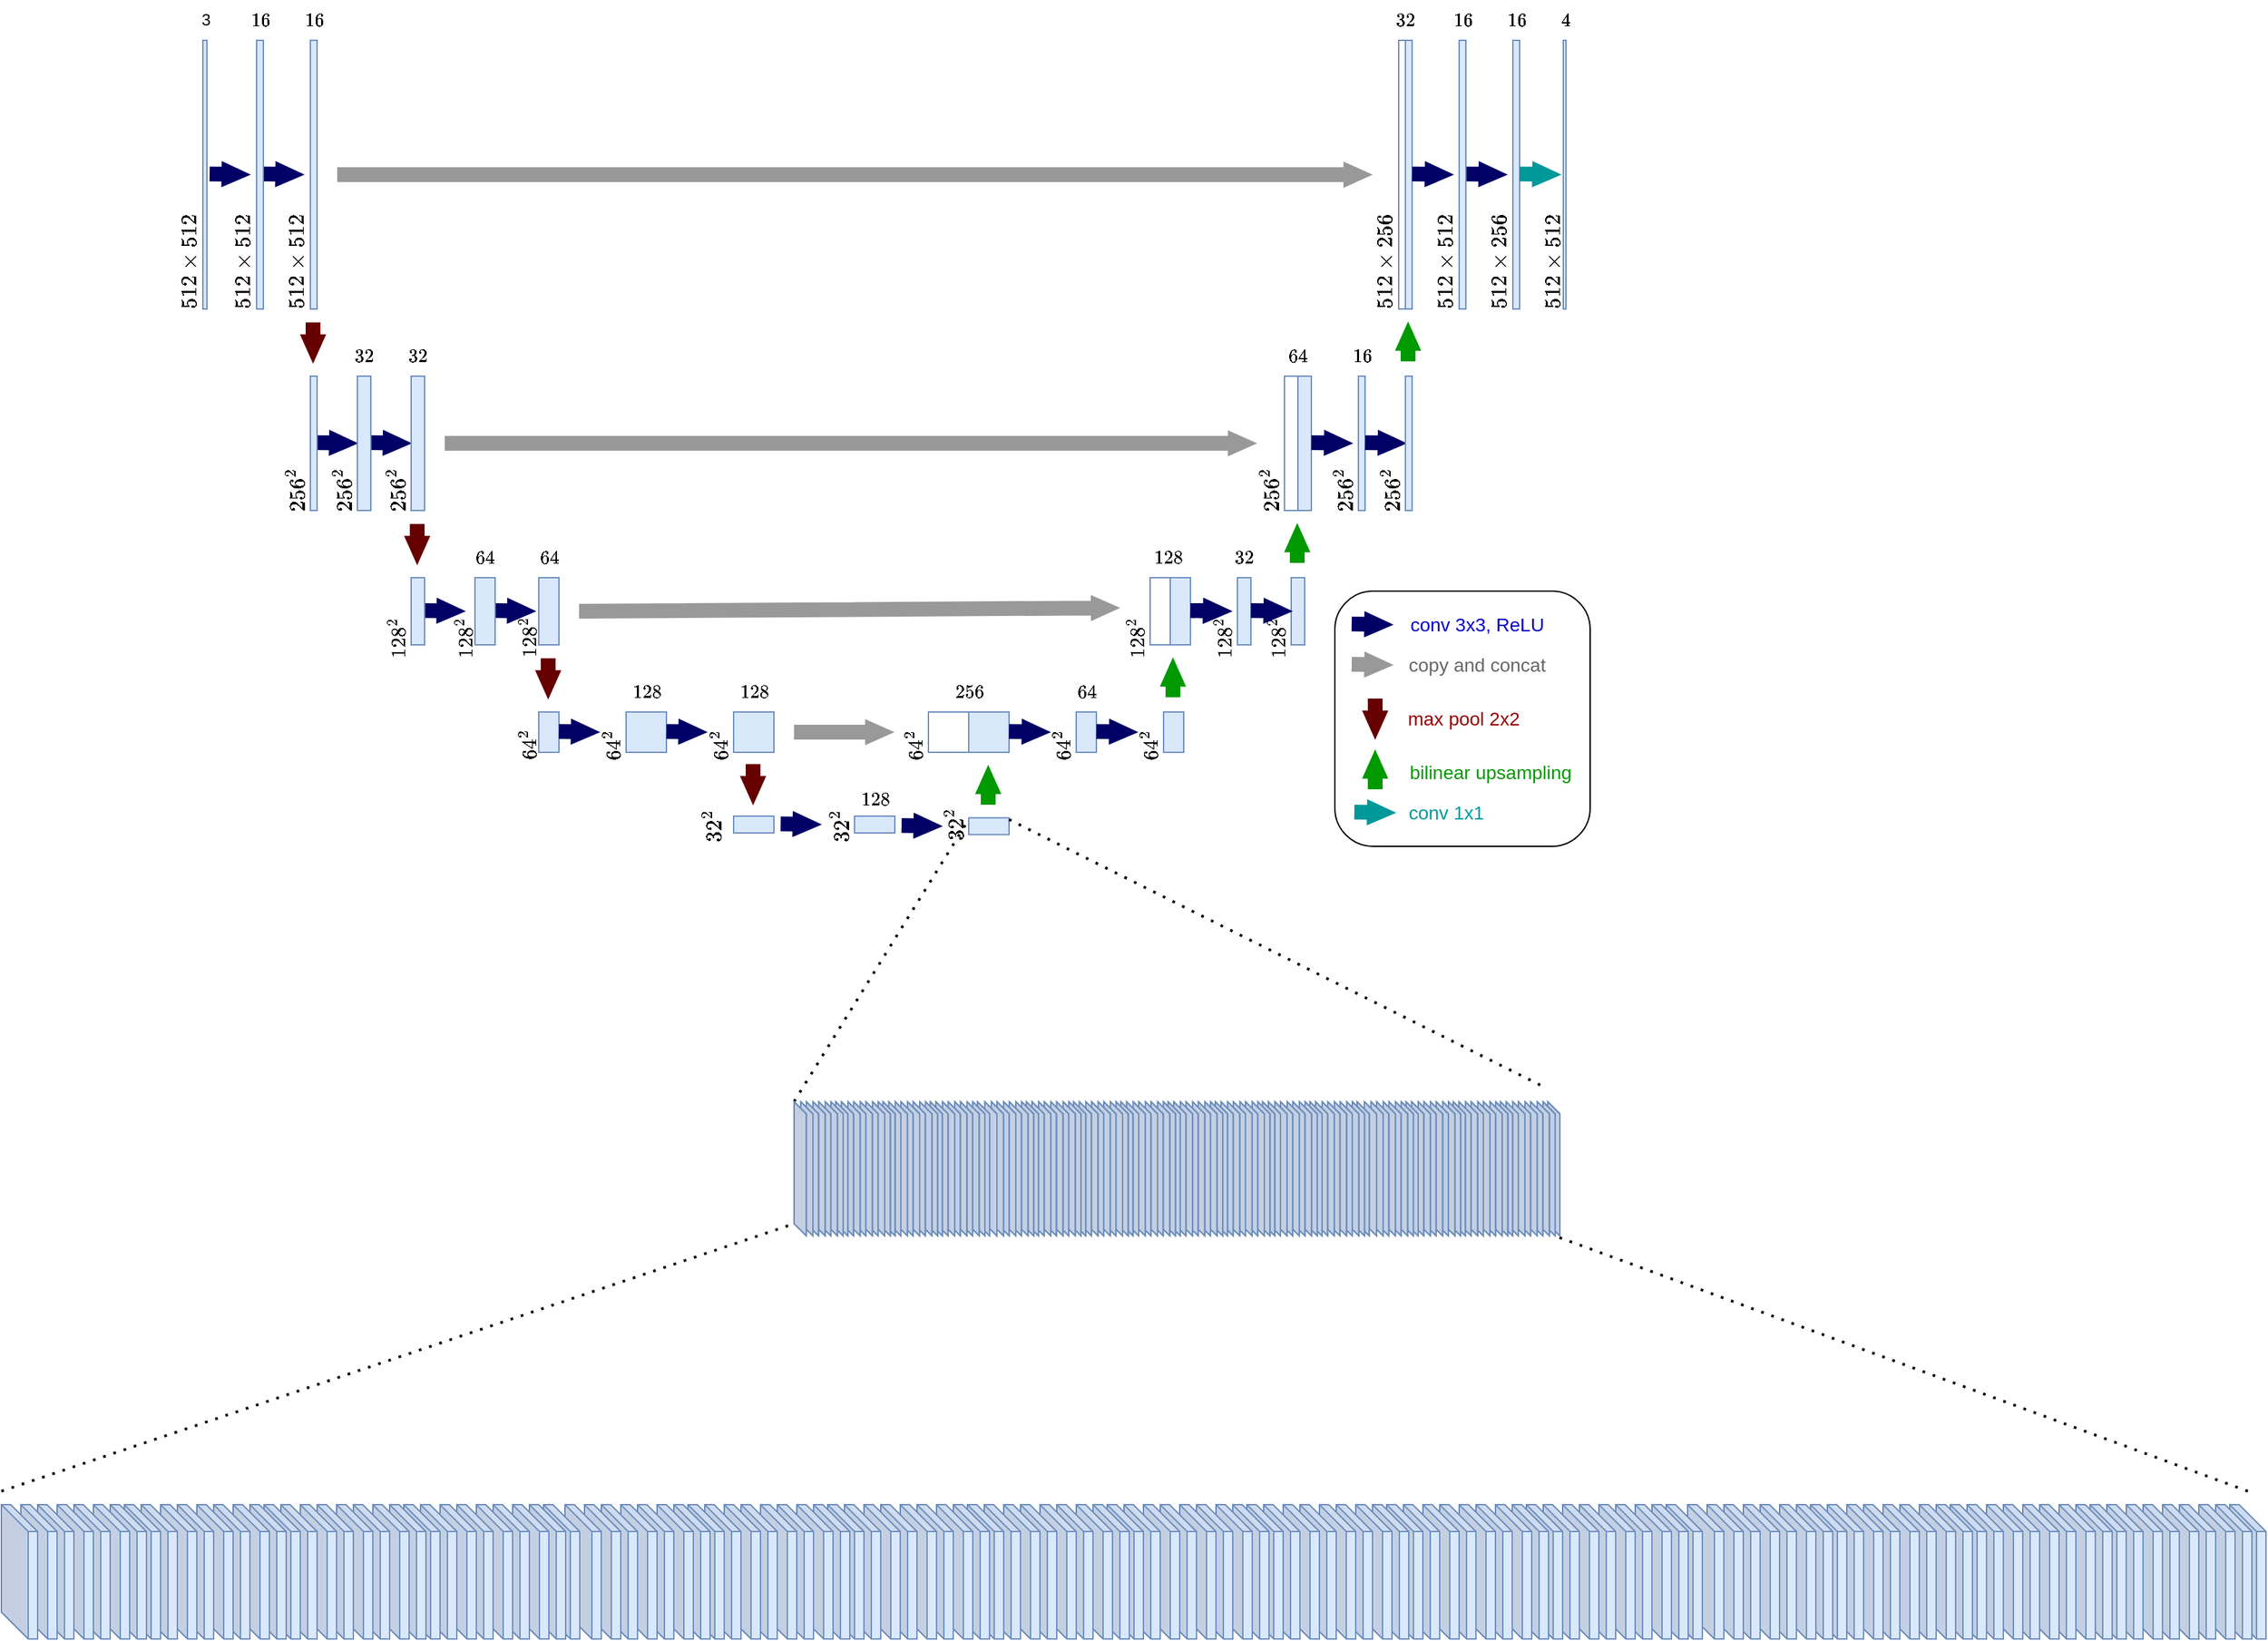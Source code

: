<mxfile version="26.0.16">
  <diagram name="Page-1" id="Zg2J0i8kcsBhqcDElQuv">
    <mxGraphModel dx="4435" dy="1985" grid="1" gridSize="10" guides="1" tooltips="1" connect="1" arrows="1" fold="1" page="1" pageScale="1" pageWidth="850" pageHeight="1100" math="1" shadow="0">
      <root>
        <mxCell id="0" />
        <mxCell id="1" parent="0" />
        <mxCell id="kov3exJGOiLsOatTBzYe-4" value="&lt;font style=&quot;font-size: 14px;&quot;&gt;$$512 \times 512$$&lt;/font&gt;" style="text;html=1;align=center;verticalAlign=middle;resizable=0;points=[];autosize=1;strokeColor=none;fillColor=none;rotation=-90;" parent="1" vertex="1">
          <mxGeometry x="-25" y="230" width="150" height="30" as="geometry" />
        </mxCell>
        <mxCell id="kov3exJGOiLsOatTBzYe-5" value="3" style="text;html=1;align=center;verticalAlign=middle;resizable=0;points=[];autosize=1;strokeColor=none;fillColor=none;rotation=0;" parent="1" vertex="1">
          <mxGeometry x="46.5" y="50" width="30" height="30" as="geometry" />
        </mxCell>
        <mxCell id="kov3exJGOiLsOatTBzYe-10" value="" style="shape=flexArrow;endArrow=classic;html=1;rounded=0;fillColor=#000066;strokeColor=#000066;endWidth=7;endSize=6.38;" parent="1" edge="1">
          <mxGeometry width="50" height="50" relative="1" as="geometry">
            <mxPoint x="65" y="179.5" as="sourcePoint" />
            <mxPoint x="95" y="180" as="targetPoint" />
          </mxGeometry>
        </mxCell>
        <mxCell id="kov3exJGOiLsOatTBzYe-54" value="" style="shape=flexArrow;endArrow=classic;html=1;rounded=0;fillColor=#000066;strokeColor=#000066;endWidth=7;endSize=6.38;entryX=0;entryY=0.5;entryDx=0;entryDy=0;" parent="1" edge="1">
          <mxGeometry width="50" height="50" relative="1" as="geometry">
            <mxPoint x="145" y="379.5" as="sourcePoint" />
            <mxPoint x="175" y="380" as="targetPoint" />
          </mxGeometry>
        </mxCell>
        <mxCell id="kov3exJGOiLsOatTBzYe-59" value="" style="shape=flexArrow;endArrow=classic;html=1;rounded=0;fillColor=#000066;strokeColor=#000066;endWidth=7;endSize=6.38;entryX=0;entryY=0.5;entryDx=0;entryDy=0;" parent="1" edge="1">
          <mxGeometry width="50" height="50" relative="1" as="geometry">
            <mxPoint x="225" y="504.5" as="sourcePoint" />
            <mxPoint x="255" y="505" as="targetPoint" />
          </mxGeometry>
        </mxCell>
        <mxCell id="kov3exJGOiLsOatTBzYe-63" value="" style="shape=flexArrow;endArrow=classic;html=1;rounded=0;fillColor=#660000;strokeColor=#660000;endWidth=7;endSize=6.38;" parent="1" edge="1">
          <mxGeometry width="50" height="50" relative="1" as="geometry">
            <mxPoint x="142" y="290" as="sourcePoint" />
            <mxPoint x="142" y="320" as="targetPoint" />
          </mxGeometry>
        </mxCell>
        <mxCell id="kov3exJGOiLsOatTBzYe-64" value="" style="shape=flexArrow;endArrow=classic;html=1;rounded=0;fillColor=#660000;strokeColor=#660000;endWidth=7;endSize=6.38;" parent="1" edge="1">
          <mxGeometry width="50" height="50" relative="1" as="geometry">
            <mxPoint x="219.5" y="440" as="sourcePoint" />
            <mxPoint x="219.5" y="470" as="targetPoint" />
          </mxGeometry>
        </mxCell>
        <mxCell id="kov3exJGOiLsOatTBzYe-65" value="" style="shape=flexArrow;endArrow=classic;html=1;rounded=0;fillColor=#660000;strokeColor=#660000;endWidth=7;endSize=6.38;" parent="1" edge="1">
          <mxGeometry width="50" height="50" relative="1" as="geometry">
            <mxPoint x="317" y="540" as="sourcePoint" />
            <mxPoint x="317" y="570" as="targetPoint" />
          </mxGeometry>
        </mxCell>
        <mxCell id="kov3exJGOiLsOatTBzYe-66" value="" style="shape=flexArrow;endArrow=classic;html=1;rounded=0;fillColor=#660000;strokeColor=#660000;endWidth=7;endSize=6.38;" parent="1" edge="1">
          <mxGeometry width="50" height="50" relative="1" as="geometry">
            <mxPoint x="469.5" y="618.75" as="sourcePoint" />
            <mxPoint x="469.5" y="648.75" as="targetPoint" />
          </mxGeometry>
        </mxCell>
        <mxCell id="kov3exJGOiLsOatTBzYe-67" value="" style="shape=flexArrow;endArrow=classic;html=1;rounded=0;fillColor=#000066;strokeColor=#000066;endWidth=7;endSize=6.38;entryX=0;entryY=0.5;entryDx=0;entryDy=0;" parent="1" edge="1">
          <mxGeometry width="50" height="50" relative="1" as="geometry">
            <mxPoint x="535" y="663.75" as="sourcePoint" />
            <mxPoint x="535" y="663.75" as="targetPoint" />
          </mxGeometry>
        </mxCell>
        <mxCell id="kov3exJGOiLsOatTBzYe-76" value="" style="shape=flexArrow;endArrow=classic;html=1;rounded=0;fillColor=#999999;strokeColor=#999999;endWidth=7;endSize=6.38;entryX=0.933;entryY=0.167;entryDx=0;entryDy=0;entryPerimeter=0;" parent="1" target="kov3exJGOiLsOatTBzYe-335" edge="1">
          <mxGeometry width="50" height="50" relative="1" as="geometry">
            <mxPoint x="160" y="180" as="sourcePoint" />
            <mxPoint x="705" y="180" as="targetPoint" />
          </mxGeometry>
        </mxCell>
        <mxCell id="kov3exJGOiLsOatTBzYe-77" value="$$16$$" style="text;html=1;align=center;verticalAlign=middle;resizable=0;points=[];autosize=1;strokeColor=none;fillColor=none;rotation=0;" parent="1" vertex="1">
          <mxGeometry x="107.5" y="50" width="70" height="30" as="geometry" />
        </mxCell>
        <mxCell id="kov3exJGOiLsOatTBzYe-89" value="$$32$$" style="text;html=1;align=center;verticalAlign=middle;resizable=0;points=[];autosize=1;strokeColor=none;fillColor=none;rotation=0;" parent="1" vertex="1">
          <mxGeometry x="145" y="300" width="70" height="30" as="geometry" />
        </mxCell>
        <mxCell id="kov3exJGOiLsOatTBzYe-91" value="&lt;div style=&quot;font-size: 14px;&quot;&gt;$$256^2$$&lt;/div&gt;" style="text;html=1;align=center;verticalAlign=middle;resizable=0;points=[];autosize=1;strokeColor=none;fillColor=none;rotation=-90;" parent="1" vertex="1">
          <mxGeometry x="85" y="400" width="90" height="30" as="geometry" />
        </mxCell>
        <mxCell id="kov3exJGOiLsOatTBzYe-92" value="&lt;div style=&quot;font-size: 13px;&quot;&gt;$$128^2$$&lt;/div&gt;" style="text;html=1;align=center;verticalAlign=middle;resizable=0;points=[];autosize=1;strokeColor=none;fillColor=none;rotation=-90;" parent="1" vertex="1">
          <mxGeometry x="160" y="510" width="90" height="30" as="geometry" />
        </mxCell>
        <mxCell id="kov3exJGOiLsOatTBzYe-93" value="$$64$$" style="text;html=1;align=center;verticalAlign=middle;resizable=0;points=[];autosize=1;strokeColor=none;fillColor=none;rotation=0;" parent="1" vertex="1">
          <mxGeometry x="235" y="450" width="70" height="30" as="geometry" />
        </mxCell>
        <mxCell id="kov3exJGOiLsOatTBzYe-94" value="&lt;div style=&quot;font-size: 13px;&quot;&gt;$$64^2$$&lt;/div&gt;" style="text;html=1;align=center;verticalAlign=middle;resizable=0;points=[];autosize=1;strokeColor=none;fillColor=none;rotation=-90;" parent="1" vertex="1">
          <mxGeometry x="262.5" y="590" width="80" height="30" as="geometry" />
        </mxCell>
        <mxCell id="kov3exJGOiLsOatTBzYe-95" value="$$128$$" style="text;html=1;align=center;verticalAlign=middle;resizable=0;points=[];autosize=1;strokeColor=none;fillColor=none;rotation=0;" parent="1" vertex="1">
          <mxGeometry x="435" y="550" width="70" height="30" as="geometry" />
        </mxCell>
        <mxCell id="kov3exJGOiLsOatTBzYe-96" value="&lt;div style=&quot;font-size: 14px;&quot;&gt;$$32^2$$&lt;/div&gt;" style="text;html=1;align=center;verticalAlign=middle;resizable=0;points=[];autosize=1;strokeColor=none;fillColor=none;rotation=-90;" parent="1" vertex="1">
          <mxGeometry x="400" y="650" width="80" height="30" as="geometry" />
        </mxCell>
        <mxCell id="kov3exJGOiLsOatTBzYe-101" value="" style="shape=flexArrow;endArrow=classic;html=1;rounded=0;fillColor=#009900;strokeColor=#009900;endWidth=7;endSize=6.38;" parent="1" edge="1">
          <mxGeometry width="50" height="50" relative="1" as="geometry">
            <mxPoint x="644.5" y="649" as="sourcePoint" />
            <mxPoint x="644.5" y="620" as="targetPoint" />
          </mxGeometry>
        </mxCell>
        <mxCell id="kov3exJGOiLsOatTBzYe-102" value="" style="shape=flexArrow;endArrow=classic;html=1;rounded=0;fillColor=#999999;strokeColor=#999999;endWidth=7;endSize=6.38;entryX=0.889;entryY=0.133;entryDx=0;entryDy=0;entryPerimeter=0;" parent="1" target="kov3exJGOiLsOatTBzYe-297" edge="1">
          <mxGeometry width="50" height="50" relative="1" as="geometry">
            <mxPoint x="240" y="380" as="sourcePoint" />
            <mxPoint x="665" y="380" as="targetPoint" />
          </mxGeometry>
        </mxCell>
        <mxCell id="kov3exJGOiLsOatTBzYe-103" value="" style="shape=flexArrow;endArrow=classic;html=1;rounded=0;fillColor=#999999;strokeColor=#999999;endWidth=7;endSize=6.38;entryX=0.75;entryY=0.067;entryDx=0;entryDy=0;entryPerimeter=0;" parent="1" target="kov3exJGOiLsOatTBzYe-256" edge="1">
          <mxGeometry width="50" height="50" relative="1" as="geometry">
            <mxPoint x="340" y="505" as="sourcePoint" />
            <mxPoint x="550" y="505" as="targetPoint" />
          </mxGeometry>
        </mxCell>
        <mxCell id="kov3exJGOiLsOatTBzYe-104" value="" style="shape=flexArrow;endArrow=classic;html=1;rounded=0;fillColor=#999999;strokeColor=#999999;endWidth=7;endSize=6.38;entryX=0.625;entryY=-0.033;entryDx=0;entryDy=0;entryPerimeter=0;" parent="1" target="kov3exJGOiLsOatTBzYe-231" edge="1">
          <mxGeometry width="50" height="50" relative="1" as="geometry">
            <mxPoint x="500" y="595" as="sourcePoint" />
            <mxPoint x="540" y="595" as="targetPoint" />
          </mxGeometry>
        </mxCell>
        <mxCell id="kov3exJGOiLsOatTBzYe-112" value="$$32$$" style="text;html=1;align=center;verticalAlign=middle;resizable=0;points=[];autosize=1;strokeColor=none;fillColor=none;rotation=0;" parent="1" vertex="1">
          <mxGeometry x="185" y="300" width="70" height="30" as="geometry" />
        </mxCell>
        <mxCell id="kov3exJGOiLsOatTBzYe-114" value="" style="rounded=0;whiteSpace=wrap;html=1;fillColor=#dae8fc;strokeColor=#6c8ebf;" parent="1" vertex="1">
          <mxGeometry x="60" y="80" width="3" height="200" as="geometry" />
        </mxCell>
        <mxCell id="kov3exJGOiLsOatTBzYe-116" value="&lt;font style=&quot;font-size: 14px;&quot;&gt;$$512 \times 512$$&lt;/font&gt;" style="text;html=1;align=center;verticalAlign=middle;resizable=0;points=[];autosize=1;strokeColor=none;fillColor=none;rotation=-90;" parent="1" vertex="1">
          <mxGeometry x="15" y="230" width="150" height="30" as="geometry" />
        </mxCell>
        <mxCell id="kov3exJGOiLsOatTBzYe-117" value="" style="shape=flexArrow;endArrow=classic;html=1;rounded=0;fillColor=#000066;strokeColor=#000066;endWidth=7;endSize=6.38;" parent="1" edge="1">
          <mxGeometry width="50" height="50" relative="1" as="geometry">
            <mxPoint x="105" y="179.5" as="sourcePoint" />
            <mxPoint x="135" y="180" as="targetPoint" />
          </mxGeometry>
        </mxCell>
        <mxCell id="kov3exJGOiLsOatTBzYe-118" value="" style="rounded=0;whiteSpace=wrap;html=1;fillColor=#dae8fc;strokeColor=#6c8ebf;" parent="1" vertex="1">
          <mxGeometry x="100" y="80" width="5" height="200" as="geometry" />
        </mxCell>
        <mxCell id="kov3exJGOiLsOatTBzYe-146" value="" style="rounded=0;whiteSpace=wrap;html=1;fillColor=#FFFFFF;strokeColor=#6c8ebf;" parent="1" vertex="1">
          <mxGeometry x="950" y="80" width="5" height="200" as="geometry" />
        </mxCell>
        <mxCell id="kov3exJGOiLsOatTBzYe-147" value="&lt;font style=&quot;font-size: 14px;&quot;&gt;$$512 \times 512$$&lt;/font&gt;" style="text;html=1;align=center;verticalAlign=middle;resizable=0;points=[];autosize=1;strokeColor=none;fillColor=none;rotation=-90;" parent="1" vertex="1">
          <mxGeometry x="55" y="230" width="150" height="30" as="geometry" />
        </mxCell>
        <mxCell id="kov3exJGOiLsOatTBzYe-148" value="" style="shape=flexArrow;endArrow=classic;html=1;rounded=0;fillColor=#000066;strokeColor=#000066;endWidth=7;endSize=6.38;entryX=0;entryY=0.5;entryDx=0;entryDy=0;" parent="1" edge="1">
          <mxGeometry width="50" height="50" relative="1" as="geometry">
            <mxPoint x="185" y="379.5" as="sourcePoint" />
            <mxPoint x="215" y="380" as="targetPoint" />
          </mxGeometry>
        </mxCell>
        <mxCell id="kov3exJGOiLsOatTBzYe-149" value="" style="rounded=0;whiteSpace=wrap;html=1;fillColor=#dae8fc;strokeColor=#6c8ebf;" parent="1" vertex="1">
          <mxGeometry x="175" y="330" width="10" height="100" as="geometry" />
        </mxCell>
        <mxCell id="kov3exJGOiLsOatTBzYe-150" value="&lt;div style=&quot;font-size: 14px;&quot;&gt;$$256^2$$&lt;/div&gt;" style="text;html=1;align=center;verticalAlign=middle;resizable=0;points=[];autosize=1;strokeColor=none;fillColor=none;rotation=-90;" parent="1" vertex="1">
          <mxGeometry x="120" y="400" width="90" height="30" as="geometry" />
        </mxCell>
        <mxCell id="kov3exJGOiLsOatTBzYe-152" value="" style="rounded=0;whiteSpace=wrap;html=1;fillColor=#dae8fc;strokeColor=#6c8ebf;" parent="1" vertex="1">
          <mxGeometry x="830" y="480" width="10" height="50" as="geometry" />
        </mxCell>
        <mxCell id="kov3exJGOiLsOatTBzYe-153" value="&lt;div style=&quot;font-size: 14px;&quot;&gt;$$256^2$$&lt;/div&gt;" style="text;html=1;align=center;verticalAlign=middle;resizable=0;points=[];autosize=1;strokeColor=none;fillColor=none;rotation=-90;" parent="1" vertex="1">
          <mxGeometry x="160" y="400" width="90" height="30" as="geometry" />
        </mxCell>
        <mxCell id="kov3exJGOiLsOatTBzYe-168" value="" style="shape=flexArrow;endArrow=classic;html=1;rounded=0;fillColor=#000066;strokeColor=#000066;endWidth=7;endSize=6.38;entryX=0;entryY=0.5;entryDx=0;entryDy=0;" parent="1" edge="1">
          <mxGeometry width="50" height="50" relative="1" as="geometry">
            <mxPoint x="277.5" y="504.5" as="sourcePoint" />
            <mxPoint x="307.5" y="505" as="targetPoint" />
          </mxGeometry>
        </mxCell>
        <mxCell id="kov3exJGOiLsOatTBzYe-169" value="" style="rounded=0;whiteSpace=wrap;html=1;fillColor=#dae8fc;strokeColor=#6c8ebf;" parent="1" vertex="1">
          <mxGeometry x="262.5" y="480" width="15" height="50" as="geometry" />
        </mxCell>
        <mxCell id="kov3exJGOiLsOatTBzYe-172" value="$$64$$" style="text;html=1;align=center;verticalAlign=middle;resizable=0;points=[];autosize=1;strokeColor=none;fillColor=none;rotation=0;" parent="1" vertex="1">
          <mxGeometry x="282.5" y="450" width="70" height="30" as="geometry" />
        </mxCell>
        <mxCell id="kov3exJGOiLsOatTBzYe-173" value="&lt;div style=&quot;font-size: 13px;&quot;&gt;$$128^2$$&lt;/div&gt;" style="text;html=1;align=center;verticalAlign=middle;resizable=0;points=[];autosize=1;strokeColor=none;fillColor=none;rotation=-90;" parent="1" vertex="1">
          <mxGeometry x="210" y="510" width="90" height="30" as="geometry" />
        </mxCell>
        <mxCell id="kov3exJGOiLsOatTBzYe-176" value="" style="rounded=0;whiteSpace=wrap;html=1;fillColor=#dae8fc;strokeColor=#6c8ebf;" parent="1" vertex="1">
          <mxGeometry x="140" y="330" width="5" height="100" as="geometry" />
        </mxCell>
        <mxCell id="kov3exJGOiLsOatTBzYe-177" value="" style="rounded=0;whiteSpace=wrap;html=1;fillColor=#dae8fc;strokeColor=#6c8ebf;" parent="1" vertex="1">
          <mxGeometry x="215" y="480" width="10" height="50" as="geometry" />
        </mxCell>
        <mxCell id="kov3exJGOiLsOatTBzYe-189" value="&lt;div style=&quot;font-size: 13px;&quot;&gt;$$128^2$$&lt;/div&gt;" style="text;html=1;align=center;verticalAlign=middle;resizable=0;points=[];autosize=1;strokeColor=none;fillColor=none;rotation=-90;" parent="1" vertex="1">
          <mxGeometry x="257.5" y="510" width="90" height="30" as="geometry" />
        </mxCell>
        <mxCell id="kov3exJGOiLsOatTBzYe-190" value="" style="rounded=0;whiteSpace=wrap;html=1;fillColor=#dae8fc;strokeColor=#6c8ebf;" parent="1" vertex="1">
          <mxGeometry x="310" y="480" width="15" height="50" as="geometry" />
        </mxCell>
        <mxCell id="kov3exJGOiLsOatTBzYe-191" value="$$16$$" style="text;html=1;align=center;verticalAlign=middle;resizable=0;points=[];autosize=1;strokeColor=none;fillColor=none;rotation=0;" parent="1" vertex="1">
          <mxGeometry x="67.5" y="50" width="70" height="30" as="geometry" />
        </mxCell>
        <mxCell id="kov3exJGOiLsOatTBzYe-192" value="" style="rounded=0;whiteSpace=wrap;html=1;fillColor=#dae8fc;strokeColor=#6c8ebf;" parent="1" vertex="1">
          <mxGeometry x="310" y="580" width="15" height="30" as="geometry" />
        </mxCell>
        <mxCell id="kov3exJGOiLsOatTBzYe-45" value="" style="rounded=0;whiteSpace=wrap;html=1;fillColor=#dae8fc;strokeColor=#6c8ebf;" parent="1" vertex="1">
          <mxGeometry x="375" y="580" width="30" height="30" as="geometry" />
        </mxCell>
        <mxCell id="kov3exJGOiLsOatTBzYe-195" value="" style="shape=flexArrow;endArrow=classic;html=1;rounded=0;fillColor=#000066;strokeColor=#000066;endWidth=7;endSize=6.38;entryX=0;entryY=0.5;entryDx=0;entryDy=0;" parent="1" edge="1">
          <mxGeometry width="50" height="50" relative="1" as="geometry">
            <mxPoint x="325" y="594.5" as="sourcePoint" />
            <mxPoint x="355" y="595" as="targetPoint" />
          </mxGeometry>
        </mxCell>
        <mxCell id="kov3exJGOiLsOatTBzYe-197" value="" style="shape=flexArrow;endArrow=classic;html=1;rounded=0;fillColor=#000066;strokeColor=#000066;endWidth=7;endSize=6.38;entryX=0;entryY=0.5;entryDx=0;entryDy=0;" parent="1" edge="1">
          <mxGeometry width="50" height="50" relative="1" as="geometry">
            <mxPoint x="405" y="594.5" as="sourcePoint" />
            <mxPoint x="435" y="595" as="targetPoint" />
          </mxGeometry>
        </mxCell>
        <mxCell id="kov3exJGOiLsOatTBzYe-198" value="$$128$$" style="text;html=1;align=center;verticalAlign=middle;resizable=0;points=[];autosize=1;strokeColor=none;fillColor=none;rotation=0;" parent="1" vertex="1">
          <mxGeometry x="355" y="550" width="70" height="30" as="geometry" />
        </mxCell>
        <mxCell id="kov3exJGOiLsOatTBzYe-200" value="" style="rounded=0;whiteSpace=wrap;html=1;fillColor=#dae8fc;strokeColor=#6c8ebf;" parent="1" vertex="1">
          <mxGeometry x="455" y="657.5" width="30" height="12.5" as="geometry" />
        </mxCell>
        <mxCell id="kov3exJGOiLsOatTBzYe-215" value="" style="shape=flexArrow;endArrow=classic;html=1;rounded=0;fillColor=#000066;strokeColor=#000066;endWidth=7;endSize=6.38;entryX=0;entryY=0.5;entryDx=0;entryDy=0;" parent="1" edge="1">
          <mxGeometry width="50" height="50" relative="1" as="geometry">
            <mxPoint x="490" y="663.25" as="sourcePoint" />
            <mxPoint x="520" y="663.75" as="targetPoint" />
          </mxGeometry>
        </mxCell>
        <mxCell id="kov3exJGOiLsOatTBzYe-219" value="" style="shape=flexArrow;endArrow=classic;html=1;rounded=0;fillColor=#000066;strokeColor=#000066;endWidth=7;endSize=6.38;entryX=0;entryY=0.5;entryDx=0;entryDy=0;" parent="1" edge="1">
          <mxGeometry width="50" height="50" relative="1" as="geometry">
            <mxPoint x="625" y="661.88" as="sourcePoint" />
            <mxPoint x="625" y="661.88" as="targetPoint" />
          </mxGeometry>
        </mxCell>
        <mxCell id="kov3exJGOiLsOatTBzYe-220" value="" style="rounded=0;whiteSpace=wrap;html=1;fillColor=#dae8fc;strokeColor=#6c8ebf;" parent="1" vertex="1">
          <mxGeometry x="545" y="657.5" width="30" height="12.5" as="geometry" />
        </mxCell>
        <mxCell id="kov3exJGOiLsOatTBzYe-221" value="" style="shape=flexArrow;endArrow=classic;html=1;rounded=0;fillColor=#000066;strokeColor=#000066;endWidth=7;endSize=6.38;entryX=0;entryY=0.5;entryDx=0;entryDy=0;" parent="1" edge="1">
          <mxGeometry width="50" height="50" relative="1" as="geometry">
            <mxPoint x="580" y="664.5" as="sourcePoint" />
            <mxPoint x="610" y="665" as="targetPoint" />
          </mxGeometry>
        </mxCell>
        <mxCell id="kov3exJGOiLsOatTBzYe-226" value="" style="rounded=0;whiteSpace=wrap;html=1;fillColor=#dae8fc;strokeColor=#6c8ebf;" parent="1" vertex="1">
          <mxGeometry x="630" y="658.75" width="30" height="12.5" as="geometry" />
        </mxCell>
        <mxCell id="kov3exJGOiLsOatTBzYe-228" value="$$128$$" style="text;html=1;align=center;verticalAlign=middle;resizable=0;points=[];autosize=1;strokeColor=none;fillColor=none;rotation=0;" parent="1" vertex="1">
          <mxGeometry x="525" y="630" width="70" height="30" as="geometry" />
        </mxCell>
        <mxCell id="kov3exJGOiLsOatTBzYe-231" value="&lt;div style=&quot;font-size: 13px;&quot;&gt;$$64^2$$&lt;/div&gt;" style="text;html=1;align=center;verticalAlign=middle;resizable=0;points=[];autosize=1;strokeColor=none;fillColor=none;rotation=-90;" parent="1" vertex="1">
          <mxGeometry x="550" y="590" width="80" height="30" as="geometry" />
        </mxCell>
        <mxCell id="kov3exJGOiLsOatTBzYe-233" value="" style="rounded=0;whiteSpace=wrap;html=1;fillColor=#FFFFFF;strokeColor=#6c8ebf;" parent="1" vertex="1">
          <mxGeometry x="600" y="580" width="30" height="30" as="geometry" />
        </mxCell>
        <mxCell id="kov3exJGOiLsOatTBzYe-243" value="$$256$$" style="text;html=1;align=center;verticalAlign=middle;resizable=0;points=[];autosize=1;strokeColor=none;fillColor=none;rotation=0;" parent="1" vertex="1">
          <mxGeometry x="595" y="550" width="70" height="30" as="geometry" />
        </mxCell>
        <mxCell id="kov3exJGOiLsOatTBzYe-240" value="" style="rounded=0;whiteSpace=wrap;html=1;fillColor=#dae8fc;strokeColor=#6c8ebf;" parent="1" vertex="1">
          <mxGeometry x="710" y="580" width="15" height="30" as="geometry" />
        </mxCell>
        <mxCell id="kov3exJGOiLsOatTBzYe-249" value="" style="rounded=0;whiteSpace=wrap;html=1;fillColor=#dae8fc;strokeColor=#6c8ebf;" parent="1" vertex="1">
          <mxGeometry x="775" y="580" width="15" height="30" as="geometry" />
        </mxCell>
        <mxCell id="kov3exJGOiLsOatTBzYe-250" value="" style="shape=flexArrow;endArrow=classic;html=1;rounded=0;fillColor=#009900;strokeColor=#009900;endWidth=7;endSize=6.38;" parent="1" edge="1">
          <mxGeometry width="50" height="50" relative="1" as="geometry">
            <mxPoint x="782" y="569" as="sourcePoint" />
            <mxPoint x="782" y="540" as="targetPoint" />
          </mxGeometry>
        </mxCell>
        <mxCell id="kov3exJGOiLsOatTBzYe-252" value="" style="rounded=0;whiteSpace=wrap;html=1;fillColor=#FFFFFF;strokeColor=#6c8ebf;" parent="1" vertex="1">
          <mxGeometry x="765" y="480" width="15" height="50" as="geometry" />
        </mxCell>
        <mxCell id="kov3exJGOiLsOatTBzYe-253" value="" style="rounded=0;whiteSpace=wrap;html=1;fillColor=#dae8fc;strokeColor=#6c8ebf;" parent="1" vertex="1">
          <mxGeometry x="780" y="480" width="15" height="50" as="geometry" />
        </mxCell>
        <mxCell id="kov3exJGOiLsOatTBzYe-254" value="$$128$$" style="text;html=1;align=center;verticalAlign=middle;resizable=0;points=[];autosize=1;strokeColor=none;fillColor=none;rotation=0;" parent="1" vertex="1">
          <mxGeometry x="742.5" y="450" width="70" height="30" as="geometry" />
        </mxCell>
        <mxCell id="kov3exJGOiLsOatTBzYe-256" value="&lt;div style=&quot;font-size: 13px;&quot;&gt;$$128^2$$&lt;/div&gt;" style="text;html=1;align=center;verticalAlign=middle;resizable=0;points=[];autosize=1;strokeColor=none;fillColor=none;rotation=-90;" parent="1" vertex="1">
          <mxGeometry x="710" y="510" width="90" height="30" as="geometry" />
        </mxCell>
        <mxCell id="kov3exJGOiLsOatTBzYe-257" value="&lt;div style=&quot;font-size: 14px;&quot;&gt;$$32^2$$&lt;/div&gt;" style="text;html=1;align=center;verticalAlign=middle;resizable=0;points=[];autosize=1;strokeColor=none;fillColor=none;rotation=-90;" parent="1" vertex="1">
          <mxGeometry x="495" y="650" width="80" height="30" as="geometry" />
        </mxCell>
        <mxCell id="kov3exJGOiLsOatTBzYe-258" value="&lt;div style=&quot;font-size: 14px;&quot;&gt;$$32^2$$&lt;/div&gt;" style="text;html=1;align=center;verticalAlign=middle;resizable=0;points=[];autosize=1;strokeColor=none;fillColor=none;rotation=-90;" parent="1" vertex="1">
          <mxGeometry x="580" y="648.75" width="80" height="30" as="geometry" />
        </mxCell>
        <mxCell id="kov3exJGOiLsOatTBzYe-260" value="&lt;div style=&quot;font-size: 13px;&quot;&gt;$$64^2$$&lt;/div&gt;" style="text;html=1;align=center;verticalAlign=middle;resizable=0;points=[];autosize=1;strokeColor=none;fillColor=none;rotation=-90;" parent="1" vertex="1">
          <mxGeometry x="325" y="590" width="80" height="30" as="geometry" />
        </mxCell>
        <mxCell id="kov3exJGOiLsOatTBzYe-265" value="&lt;div style=&quot;font-size: 13px;&quot;&gt;$$64^2$$&lt;/div&gt;" style="text;html=1;align=center;verticalAlign=middle;resizable=0;points=[];autosize=1;strokeColor=none;fillColor=none;rotation=-90;" parent="1" vertex="1">
          <mxGeometry x="405" y="590" width="80" height="30" as="geometry" />
        </mxCell>
        <mxCell id="kov3exJGOiLsOatTBzYe-196" value="" style="rounded=0;whiteSpace=wrap;html=1;fillColor=#dae8fc;strokeColor=#6c8ebf;" parent="1" vertex="1">
          <mxGeometry x="455" y="580" width="30" height="30" as="geometry" />
        </mxCell>
        <mxCell id="kov3exJGOiLsOatTBzYe-275" value="&lt;div style=&quot;font-size: 13px;&quot;&gt;$$64^2$$&lt;/div&gt;" style="text;html=1;align=center;verticalAlign=middle;resizable=0;points=[];autosize=1;strokeColor=none;fillColor=none;rotation=-90;" parent="1" vertex="1">
          <mxGeometry x="660" y="590" width="80" height="30" as="geometry" />
        </mxCell>
        <mxCell id="kov3exJGOiLsOatTBzYe-276" value="" style="rounded=0;whiteSpace=wrap;html=1;fillColor=#dae8fc;strokeColor=#6c8ebf;" parent="1" vertex="1">
          <mxGeometry x="215" y="330" width="10" height="100" as="geometry" />
        </mxCell>
        <mxCell id="kov3exJGOiLsOatTBzYe-277" value="&lt;div style=&quot;font-size: 13px;&quot;&gt;$$128^2$$&lt;/div&gt;" style="text;html=1;align=center;verticalAlign=middle;resizable=0;points=[];autosize=1;strokeColor=none;fillColor=none;rotation=-90;" parent="1" vertex="1">
          <mxGeometry x="775" y="510" width="90" height="30" as="geometry" />
        </mxCell>
        <mxCell id="kov3exJGOiLsOatTBzYe-278" value="$$32$$" style="text;html=1;align=center;verticalAlign=middle;resizable=0;points=[];autosize=1;strokeColor=none;fillColor=none;rotation=0;" parent="1" vertex="1">
          <mxGeometry x="800" y="450" width="70" height="30" as="geometry" />
        </mxCell>
        <mxCell id="kov3exJGOiLsOatTBzYe-279" value="" style="shape=flexArrow;endArrow=classic;html=1;rounded=0;fillColor=#000066;strokeColor=#000066;endWidth=7;endSize=6.38;entryX=0;entryY=0.5;entryDx=0;entryDy=0;" parent="1" edge="1">
          <mxGeometry width="50" height="50" relative="1" as="geometry">
            <mxPoint x="795" y="504.5" as="sourcePoint" />
            <mxPoint x="825.5" y="505" as="targetPoint" />
          </mxGeometry>
        </mxCell>
        <mxCell id="kov3exJGOiLsOatTBzYe-280" value="" style="rounded=0;whiteSpace=wrap;html=1;fillColor=#dae8fc;strokeColor=#6c8ebf;" parent="1" vertex="1">
          <mxGeometry x="870" y="480" width="10" height="50" as="geometry" />
        </mxCell>
        <mxCell id="kov3exJGOiLsOatTBzYe-281" value="&lt;div style=&quot;font-size: 13px;&quot;&gt;$$128^2$$&lt;/div&gt;" style="text;html=1;align=center;verticalAlign=middle;resizable=0;points=[];autosize=1;strokeColor=none;fillColor=none;rotation=-90;" parent="1" vertex="1">
          <mxGeometry x="815" y="510" width="90" height="30" as="geometry" />
        </mxCell>
        <mxCell id="kov3exJGOiLsOatTBzYe-282" value="" style="shape=flexArrow;endArrow=classic;html=1;rounded=0;fillColor=#000066;strokeColor=#000066;endWidth=7;endSize=6.38;entryX=0;entryY=0.5;entryDx=0;entryDy=0;" parent="1" edge="1">
          <mxGeometry width="50" height="50" relative="1" as="geometry">
            <mxPoint x="840" y="504.5" as="sourcePoint" />
            <mxPoint x="870.5" y="505" as="targetPoint" />
          </mxGeometry>
        </mxCell>
        <mxCell id="kov3exJGOiLsOatTBzYe-284" value="" style="shape=flexArrow;endArrow=classic;html=1;rounded=0;fillColor=#000066;strokeColor=#000066;endWidth=7;endSize=6.38;entryX=0;entryY=0.5;entryDx=0;entryDy=0;" parent="1" target="kov3exJGOiLsOatTBzYe-230" edge="1">
          <mxGeometry width="50" height="50" relative="1" as="geometry">
            <mxPoint x="655" y="594.5" as="sourcePoint" />
            <mxPoint x="685.5" y="595" as="targetPoint" />
          </mxGeometry>
        </mxCell>
        <mxCell id="kov3exJGOiLsOatTBzYe-230" value="" style="rounded=0;whiteSpace=wrap;html=1;fillColor=#dae8fc;strokeColor=#6c8ebf;" parent="1" vertex="1">
          <mxGeometry x="630" y="580" width="30" height="30" as="geometry" />
        </mxCell>
        <mxCell id="kov3exJGOiLsOatTBzYe-287" value="" style="shape=flexArrow;endArrow=classic;html=1;rounded=0;fillColor=#000066;strokeColor=#000066;endWidth=7;endSize=6.38;entryX=0;entryY=0.5;entryDx=0;entryDy=0;" parent="1" edge="1">
          <mxGeometry width="50" height="50" relative="1" as="geometry">
            <mxPoint x="660" y="594.5" as="sourcePoint" />
            <mxPoint x="690.5" y="595" as="targetPoint" />
          </mxGeometry>
        </mxCell>
        <mxCell id="kov3exJGOiLsOatTBzYe-289" value="&lt;div style=&quot;font-size: 13px;&quot;&gt;$$64^2$$&lt;/div&gt;" style="text;html=1;align=center;verticalAlign=middle;resizable=0;points=[];autosize=1;strokeColor=none;fillColor=none;rotation=-90;" parent="1" vertex="1">
          <mxGeometry x="725" y="590" width="80" height="30" as="geometry" />
        </mxCell>
        <mxCell id="kov3exJGOiLsOatTBzYe-290" value="" style="shape=flexArrow;endArrow=classic;html=1;rounded=0;fillColor=#000066;strokeColor=#000066;endWidth=7;endSize=6.38;entryX=0;entryY=0.5;entryDx=0;entryDy=0;" parent="1" edge="1">
          <mxGeometry width="50" height="50" relative="1" as="geometry">
            <mxPoint x="725" y="594.5" as="sourcePoint" />
            <mxPoint x="755.5" y="595" as="targetPoint" />
          </mxGeometry>
        </mxCell>
        <mxCell id="kov3exJGOiLsOatTBzYe-291" value="$$64$$" style="text;html=1;align=center;verticalAlign=middle;resizable=0;points=[];autosize=1;strokeColor=none;fillColor=none;rotation=0;" parent="1" vertex="1">
          <mxGeometry x="682.5" y="550" width="70" height="30" as="geometry" />
        </mxCell>
        <mxCell id="kov3exJGOiLsOatTBzYe-293" value="" style="shape=flexArrow;endArrow=classic;html=1;rounded=0;fillColor=#009900;strokeColor=#009900;endWidth=7;endSize=6.38;" parent="1" edge="1">
          <mxGeometry width="50" height="50" relative="1" as="geometry">
            <mxPoint x="874.5" y="469" as="sourcePoint" />
            <mxPoint x="874.5" y="440" as="targetPoint" />
          </mxGeometry>
        </mxCell>
        <mxCell id="kov3exJGOiLsOatTBzYe-294" value="" style="rounded=0;whiteSpace=wrap;html=1;fillColor=#FFFFFF;strokeColor=#6c8ebf;" parent="1" vertex="1">
          <mxGeometry x="865" y="330" width="10" height="100" as="geometry" />
        </mxCell>
        <mxCell id="kov3exJGOiLsOatTBzYe-295" value="" style="rounded=0;whiteSpace=wrap;html=1;fillColor=#dae8fc;strokeColor=#6c8ebf;" parent="1" vertex="1">
          <mxGeometry x="875" y="330" width="10" height="100" as="geometry" />
        </mxCell>
        <mxCell id="kov3exJGOiLsOatTBzYe-296" value="$$64$$" style="text;html=1;align=center;verticalAlign=middle;resizable=0;points=[];autosize=1;strokeColor=none;fillColor=none;rotation=0;" parent="1" vertex="1">
          <mxGeometry x="840" y="300" width="70" height="30" as="geometry" />
        </mxCell>
        <mxCell id="kov3exJGOiLsOatTBzYe-297" value="&lt;div style=&quot;font-size: 14px;&quot;&gt;$$256^2$$&lt;/div&gt;" style="text;html=1;align=center;verticalAlign=middle;resizable=0;points=[];autosize=1;strokeColor=none;fillColor=none;rotation=-90;" parent="1" vertex="1">
          <mxGeometry x="810" y="400" width="90" height="30" as="geometry" />
        </mxCell>
        <mxCell id="kov3exJGOiLsOatTBzYe-298" value="" style="shape=flexArrow;endArrow=classic;html=1;rounded=0;fillColor=#000066;strokeColor=#000066;endWidth=7;endSize=6.38;entryX=0;entryY=0.5;entryDx=0;entryDy=0;" parent="1" edge="1">
          <mxGeometry width="50" height="50" relative="1" as="geometry">
            <mxPoint x="885" y="379.5" as="sourcePoint" />
            <mxPoint x="915.5" y="380" as="targetPoint" />
          </mxGeometry>
        </mxCell>
        <mxCell id="kov3exJGOiLsOatTBzYe-302" value="&lt;div style=&quot;font-size: 14px;&quot;&gt;$$256^2$$&lt;/div&gt;" style="text;html=1;align=center;verticalAlign=middle;resizable=0;points=[];autosize=1;strokeColor=none;fillColor=none;rotation=-90;" parent="1" vertex="1">
          <mxGeometry x="865" y="400" width="90" height="30" as="geometry" />
        </mxCell>
        <mxCell id="kov3exJGOiLsOatTBzYe-309" value="" style="rounded=0;whiteSpace=wrap;html=1;fillColor=#dae8fc;strokeColor=#6c8ebf;" parent="1" vertex="1">
          <mxGeometry x="920" y="330" width="5" height="100" as="geometry" />
        </mxCell>
        <mxCell id="kov3exJGOiLsOatTBzYe-311" value="$$16$$" style="text;html=1;align=center;verticalAlign=middle;resizable=0;points=[];autosize=1;strokeColor=none;fillColor=none;rotation=0;" parent="1" vertex="1">
          <mxGeometry x="887.5" y="300" width="70" height="30" as="geometry" />
        </mxCell>
        <mxCell id="kov3exJGOiLsOatTBzYe-312" value="" style="shape=flexArrow;endArrow=classic;html=1;rounded=0;fillColor=#000066;strokeColor=#000066;endWidth=7;endSize=6.38;entryX=0;entryY=0.5;entryDx=0;entryDy=0;" parent="1" edge="1">
          <mxGeometry width="50" height="50" relative="1" as="geometry">
            <mxPoint x="925" y="379.5" as="sourcePoint" />
            <mxPoint x="955.5" y="380" as="targetPoint" />
          </mxGeometry>
        </mxCell>
        <mxCell id="kov3exJGOiLsOatTBzYe-321" value="&lt;div style=&quot;font-size: 14px;&quot;&gt;$$256^2$$&lt;/div&gt;" style="text;html=1;align=center;verticalAlign=middle;resizable=0;points=[];autosize=1;strokeColor=none;fillColor=none;rotation=-90;" parent="1" vertex="1">
          <mxGeometry x="900" y="400" width="90" height="30" as="geometry" />
        </mxCell>
        <mxCell id="kov3exJGOiLsOatTBzYe-322" value="" style="rounded=0;whiteSpace=wrap;html=1;fillColor=#dae8fc;strokeColor=#6c8ebf;" parent="1" vertex="1">
          <mxGeometry x="955" y="330" width="5" height="100" as="geometry" />
        </mxCell>
        <mxCell id="kov3exJGOiLsOatTBzYe-326" value="" style="rounded=0;whiteSpace=wrap;html=1;fillColor=#dae8fc;strokeColor=#6c8ebf;" parent="1" vertex="1">
          <mxGeometry x="955" y="80" width="5" height="200" as="geometry" />
        </mxCell>
        <mxCell id="kov3exJGOiLsOatTBzYe-327" value="" style="shape=flexArrow;endArrow=classic;html=1;rounded=0;fillColor=#009900;strokeColor=#009900;endWidth=7;endSize=6.38;" parent="1" edge="1">
          <mxGeometry width="50" height="50" relative="1" as="geometry">
            <mxPoint x="957" y="319" as="sourcePoint" />
            <mxPoint x="957" y="290" as="targetPoint" />
          </mxGeometry>
        </mxCell>
        <mxCell id="kov3exJGOiLsOatTBzYe-329" value="$$32$$" style="text;html=1;align=center;verticalAlign=middle;resizable=0;points=[];autosize=1;strokeColor=none;fillColor=none;rotation=0;" parent="1" vertex="1">
          <mxGeometry x="920" y="50" width="70" height="30" as="geometry" />
        </mxCell>
        <mxCell id="kov3exJGOiLsOatTBzYe-330" value="" style="rounded=0;whiteSpace=wrap;html=1;fillColor=#dae8fc;strokeColor=#6c8ebf;" parent="1" vertex="1">
          <mxGeometry x="140" y="80" width="5" height="200" as="geometry" />
        </mxCell>
        <mxCell id="kov3exJGOiLsOatTBzYe-331" value="" style="shape=flexArrow;endArrow=classic;html=1;rounded=0;fillColor=#000066;strokeColor=#000066;endWidth=7;endSize=6.38;entryX=0;entryY=0.5;entryDx=0;entryDy=0;" parent="1" edge="1">
          <mxGeometry width="50" height="50" relative="1" as="geometry">
            <mxPoint x="960" y="179.5" as="sourcePoint" />
            <mxPoint x="990.5" y="180" as="targetPoint" />
          </mxGeometry>
        </mxCell>
        <mxCell id="kov3exJGOiLsOatTBzYe-334" value="" style="shape=flexArrow;endArrow=classic;html=1;rounded=0;fillColor=#000066;strokeColor=#000066;endWidth=7;endSize=6.38;entryX=0;entryY=0.5;entryDx=0;entryDy=0;" parent="1" edge="1">
          <mxGeometry width="50" height="50" relative="1" as="geometry">
            <mxPoint x="1000" y="179.5" as="sourcePoint" />
            <mxPoint x="1030.5" y="180" as="targetPoint" />
          </mxGeometry>
        </mxCell>
        <mxCell id="kov3exJGOiLsOatTBzYe-335" value="&lt;font style=&quot;font-size: 14px;&quot;&gt;$$512 \times 256$$&lt;/font&gt;" style="text;html=1;align=center;verticalAlign=middle;resizable=0;points=[];autosize=1;strokeColor=none;fillColor=none;rotation=-90;" parent="1" vertex="1">
          <mxGeometry x="865" y="230" width="150" height="30" as="geometry" />
        </mxCell>
        <mxCell id="kov3exJGOiLsOatTBzYe-339" value="" style="rounded=0;whiteSpace=wrap;html=1;fillColor=#dae8fc;strokeColor=#6c8ebf;" parent="1" vertex="1">
          <mxGeometry x="995" y="80" width="5" height="200" as="geometry" />
        </mxCell>
        <mxCell id="kov3exJGOiLsOatTBzYe-340" value="&lt;font style=&quot;font-size: 14px;&quot;&gt;$$512 \times 512$$&lt;/font&gt;" style="text;html=1;align=center;verticalAlign=middle;resizable=0;points=[];autosize=1;strokeColor=none;fillColor=none;rotation=-90;" parent="1" vertex="1">
          <mxGeometry x="910" y="230" width="150" height="30" as="geometry" />
        </mxCell>
        <mxCell id="kov3exJGOiLsOatTBzYe-344" value="&lt;font style=&quot;font-size: 14px;&quot;&gt;$$512 \times 256$$&lt;/font&gt;" style="text;html=1;align=center;verticalAlign=middle;resizable=0;points=[];autosize=1;strokeColor=none;fillColor=none;rotation=-90;" parent="1" vertex="1">
          <mxGeometry x="950" y="230" width="150" height="30" as="geometry" />
        </mxCell>
        <mxCell id="kov3exJGOiLsOatTBzYe-345" value="" style="rounded=0;whiteSpace=wrap;html=1;fillColor=#dae8fc;strokeColor=#6c8ebf;" parent="1" vertex="1">
          <mxGeometry x="1035" y="80" width="5" height="200" as="geometry" />
        </mxCell>
        <mxCell id="kov3exJGOiLsOatTBzYe-348" value="" style="shape=flexArrow;endArrow=classic;html=1;rounded=0;fillColor=#000066;strokeColor=#000066;endWidth=7;endSize=6.38;entryX=0;entryY=0.5;entryDx=0;entryDy=0;" parent="1" edge="1">
          <mxGeometry width="50" height="50" relative="1" as="geometry">
            <mxPoint x="795" y="504.5" as="sourcePoint" />
            <mxPoint x="825.5" y="505" as="targetPoint" />
          </mxGeometry>
        </mxCell>
        <mxCell id="kov3exJGOiLsOatTBzYe-349" value="" style="shape=flexArrow;endArrow=classic;html=1;rounded=0;fillColor=#009999;strokeColor=#009999;endWidth=7;endSize=6.38;entryX=0;entryY=0.5;entryDx=0;entryDy=0;" parent="1" edge="1">
          <mxGeometry width="50" height="50" relative="1" as="geometry">
            <mxPoint x="1040" y="179.5" as="sourcePoint" />
            <mxPoint x="1070.5" y="180" as="targetPoint" />
          </mxGeometry>
        </mxCell>
        <mxCell id="kov3exJGOiLsOatTBzYe-350" value="" style="rounded=0;whiteSpace=wrap;html=1;fillColor=#dae8fc;strokeColor=#6c8ebf;" parent="1" vertex="1">
          <mxGeometry x="1072.5" y="80" width="2" height="200" as="geometry" />
        </mxCell>
        <mxCell id="kov3exJGOiLsOatTBzYe-351" value="$$16$$" style="text;html=1;align=center;verticalAlign=middle;resizable=0;points=[];autosize=1;strokeColor=none;fillColor=none;rotation=0;" parent="1" vertex="1">
          <mxGeometry x="962.5" y="50" width="70" height="30" as="geometry" />
        </mxCell>
        <mxCell id="kov3exJGOiLsOatTBzYe-352" value="$$16$$" style="text;html=1;align=center;verticalAlign=middle;resizable=0;points=[];autosize=1;strokeColor=none;fillColor=none;rotation=0;" parent="1" vertex="1">
          <mxGeometry x="1002.5" y="50" width="70" height="30" as="geometry" />
        </mxCell>
        <mxCell id="kov3exJGOiLsOatTBzYe-353" value="$$4$$" style="text;html=1;align=center;verticalAlign=middle;resizable=0;points=[];autosize=1;strokeColor=none;fillColor=none;rotation=0;" parent="1" vertex="1">
          <mxGeometry x="1043.5" y="50" width="60" height="30" as="geometry" />
        </mxCell>
        <mxCell id="kov3exJGOiLsOatTBzYe-354" value="" style="shape=flexArrow;endArrow=classic;html=1;rounded=0;fillColor=#000066;strokeColor=#000066;endWidth=7;endSize=6.38;entryX=0;entryY=0.5;entryDx=0;entryDy=0;" parent="1" edge="1">
          <mxGeometry width="50" height="50" relative="1" as="geometry">
            <mxPoint x="915" y="514.5" as="sourcePoint" />
            <mxPoint x="945.5" y="515" as="targetPoint" />
          </mxGeometry>
        </mxCell>
        <mxCell id="kov3exJGOiLsOatTBzYe-355" value="" style="shape=flexArrow;endArrow=classic;html=1;rounded=0;fillColor=#999999;strokeColor=#999999;endWidth=7;endSize=6.38;entryX=0;entryY=0.5;entryDx=0;entryDy=0;" parent="1" edge="1">
          <mxGeometry width="50" height="50" relative="1" as="geometry">
            <mxPoint x="915" y="544.5" as="sourcePoint" />
            <mxPoint x="945.5" y="545" as="targetPoint" />
          </mxGeometry>
        </mxCell>
        <mxCell id="kov3exJGOiLsOatTBzYe-357" value="" style="shape=flexArrow;endArrow=classic;html=1;rounded=0;fillColor=#660000;strokeColor=#660000;endWidth=7;endSize=6.38;" parent="1" edge="1">
          <mxGeometry width="50" height="50" relative="1" as="geometry">
            <mxPoint x="932.5" y="570" as="sourcePoint" />
            <mxPoint x="932.5" y="600" as="targetPoint" />
          </mxGeometry>
        </mxCell>
        <mxCell id="kov3exJGOiLsOatTBzYe-358" value="" style="shape=flexArrow;endArrow=classic;html=1;rounded=0;fillColor=#009900;strokeColor=#009900;endWidth=7;endSize=6.38;" parent="1" edge="1">
          <mxGeometry width="50" height="50" relative="1" as="geometry">
            <mxPoint x="932.5" y="637.5" as="sourcePoint" />
            <mxPoint x="932.5" y="608.5" as="targetPoint" />
          </mxGeometry>
        </mxCell>
        <mxCell id="kov3exJGOiLsOatTBzYe-359" value="" style="shape=flexArrow;endArrow=classic;html=1;rounded=0;fillColor=#009999;strokeColor=#009999;endWidth=7;endSize=6.38;entryX=0;entryY=0.5;entryDx=0;entryDy=0;" parent="1" edge="1">
          <mxGeometry width="50" height="50" relative="1" as="geometry">
            <mxPoint x="917" y="654.5" as="sourcePoint" />
            <mxPoint x="947.5" y="655" as="targetPoint" />
          </mxGeometry>
        </mxCell>
        <mxCell id="kov3exJGOiLsOatTBzYe-362" value="&lt;font style=&quot;font-size: 14px;&quot;&gt;$$512 \times 512$$&lt;/font&gt;" style="text;html=1;align=center;verticalAlign=middle;resizable=0;points=[];autosize=1;strokeColor=none;fillColor=none;rotation=-90;" parent="1" vertex="1">
          <mxGeometry x="990" y="230" width="150" height="30" as="geometry" />
        </mxCell>
        <mxCell id="kov3exJGOiLsOatTBzYe-363" value="&lt;font color=&quot;#0000cc&quot; style=&quot;font-size: 14px;&quot;&gt;conv 3x3, ReLU&lt;/font&gt;" style="text;html=1;align=center;verticalAlign=middle;resizable=0;points=[];autosize=1;strokeColor=none;fillColor=none;" parent="1" vertex="1">
          <mxGeometry x="947.5" y="500" width="120" height="30" as="geometry" />
        </mxCell>
        <mxCell id="kov3exJGOiLsOatTBzYe-364" value="&lt;font style=&quot;font-size: 14px;&quot; color=&quot;#666666&quot;&gt;copy and concat&lt;br&gt;&lt;/font&gt;" style="text;html=1;align=center;verticalAlign=middle;resizable=0;points=[];autosize=1;strokeColor=none;fillColor=none;" parent="1" vertex="1">
          <mxGeometry x="942.5" y="530" width="130" height="30" as="geometry" />
        </mxCell>
        <mxCell id="kov3exJGOiLsOatTBzYe-365" value="&lt;font color=&quot;#990000&quot; style=&quot;font-size: 14px;&quot;&gt;max pool 2x2&lt;/font&gt;&lt;font color=&quot;#990000&quot; style=&quot;font-size: 14px;&quot;&gt;&lt;br&gt;&lt;/font&gt;" style="text;html=1;align=center;verticalAlign=middle;resizable=0;points=[];autosize=1;strokeColor=none;fillColor=none;" parent="1" vertex="1">
          <mxGeometry x="942.5" y="570" width="110" height="30" as="geometry" />
        </mxCell>
        <mxCell id="kov3exJGOiLsOatTBzYe-366" value="&lt;font color=&quot;#009900&quot; style=&quot;font-size: 14px;&quot;&gt;bilinear upsampling&lt;/font&gt;&lt;font color=&quot;#009900&quot; style=&quot;font-size: 14px;&quot;&gt;&lt;br&gt;&lt;/font&gt;" style="text;html=1;align=center;verticalAlign=middle;resizable=0;points=[];autosize=1;strokeColor=none;fillColor=none;" parent="1" vertex="1">
          <mxGeometry x="942.5" y="610" width="150" height="30" as="geometry" />
        </mxCell>
        <mxCell id="kov3exJGOiLsOatTBzYe-367" value="&lt;font color=&quot;#009999&quot; style=&quot;font-size: 14px;&quot;&gt;conv 1x1&lt;br&gt;&lt;/font&gt;" style="text;html=1;align=center;verticalAlign=middle;resizable=0;points=[];autosize=1;strokeColor=none;fillColor=none;" parent="1" vertex="1">
          <mxGeometry x="945" y="640" width="80" height="30" as="geometry" />
        </mxCell>
        <mxCell id="kov3exJGOiLsOatTBzYe-371" value="" style="rounded=1;whiteSpace=wrap;html=1;fillColor=none;" parent="1" vertex="1">
          <mxGeometry x="902.5" y="490" width="190" height="190" as="geometry" />
        </mxCell>
        <mxCell id="0jLQMamWFt96zplDpg2h-1" value="" style="endArrow=none;dashed=1;html=1;dashPattern=1 3;strokeWidth=2;rounded=0;" edge="1" parent="1">
          <mxGeometry width="50" height="50" relative="1" as="geometry">
            <mxPoint x="660" y="660" as="sourcePoint" />
            <mxPoint x="1060" y="860" as="targetPoint" />
          </mxGeometry>
        </mxCell>
        <mxCell id="0jLQMamWFt96zplDpg2h-2" value="" style="endArrow=none;dashed=1;html=1;dashPattern=1 3;strokeWidth=2;rounded=0;" edge="1" parent="1">
          <mxGeometry width="50" height="50" relative="1" as="geometry">
            <mxPoint x="500" y="870" as="sourcePoint" />
            <mxPoint x="630" y="660" as="targetPoint" />
          </mxGeometry>
        </mxCell>
        <mxCell id="0jLQMamWFt96zplDpg2h-327" value="" style="group;movable=0;resizable=0;rotatable=0;deletable=0;editable=0;locked=1;connectable=0;" vertex="1" connectable="0" parent="1">
          <mxGeometry x="500" y="870" width="570" height="100" as="geometry" />
        </mxCell>
        <mxCell id="0jLQMamWFt96zplDpg2h-4" value="" style="shape=cube;whiteSpace=wrap;html=1;boundedLbl=1;backgroundOutline=1;darkOpacity=0.05;darkOpacity2=0.1;fillColor=#dae8fc;strokeColor=#6c8ebf;size=20;movable=1;resizable=1;rotatable=1;deletable=1;editable=1;locked=0;connectable=1;container=0;" vertex="1" parent="0jLQMamWFt96zplDpg2h-327">
          <mxGeometry x="560.869" width="9.131" height="100" as="geometry" />
        </mxCell>
        <mxCell id="0jLQMamWFt96zplDpg2h-28" value="" style="shape=cube;whiteSpace=wrap;html=1;boundedLbl=1;backgroundOutline=1;darkOpacity=0.05;darkOpacity2=0.1;fillColor=#dae8fc;strokeColor=#6c8ebf;size=20;movable=1;resizable=1;rotatable=1;deletable=1;editable=1;locked=0;connectable=1;container=0;" vertex="1" parent="0jLQMamWFt96zplDpg2h-327">
          <mxGeometry x="557.318" width="9.131" height="100" as="geometry" />
        </mxCell>
        <mxCell id="0jLQMamWFt96zplDpg2h-29" value="" style="shape=cube;whiteSpace=wrap;html=1;boundedLbl=1;backgroundOutline=1;darkOpacity=0.05;darkOpacity2=0.1;fillColor=#dae8fc;strokeColor=#6c8ebf;size=20;movable=1;resizable=1;rotatable=1;deletable=1;editable=1;locked=0;connectable=1;container=0;" vertex="1" parent="0jLQMamWFt96zplDpg2h-327">
          <mxGeometry x="553.091" width="9.131" height="100" as="geometry" />
        </mxCell>
        <mxCell id="0jLQMamWFt96zplDpg2h-30" value="" style="shape=cube;whiteSpace=wrap;html=1;boundedLbl=1;backgroundOutline=1;darkOpacity=0.05;darkOpacity2=0.1;fillColor=#dae8fc;strokeColor=#6c8ebf;size=20;movable=1;resizable=1;rotatable=1;deletable=1;editable=1;locked=0;connectable=1;container=0;" vertex="1" parent="0jLQMamWFt96zplDpg2h-327">
          <mxGeometry x="548.187" width="9.131" height="100" as="geometry" />
        </mxCell>
        <mxCell id="0jLQMamWFt96zplDpg2h-31" value="" style="shape=cube;whiteSpace=wrap;html=1;boundedLbl=1;backgroundOutline=1;darkOpacity=0.05;darkOpacity2=0.1;fillColor=#dae8fc;strokeColor=#6c8ebf;size=20;movable=1;resizable=1;rotatable=1;deletable=1;editable=1;locked=0;connectable=1;container=0;" vertex="1" parent="0jLQMamWFt96zplDpg2h-327">
          <mxGeometry x="543.96" width="9.131" height="100" as="geometry" />
        </mxCell>
        <mxCell id="0jLQMamWFt96zplDpg2h-32" value="" style="shape=cube;whiteSpace=wrap;html=1;boundedLbl=1;backgroundOutline=1;darkOpacity=0.05;darkOpacity2=0.1;fillColor=#dae8fc;strokeColor=#6c8ebf;size=20;movable=1;resizable=1;rotatable=1;deletable=1;editable=1;locked=0;connectable=1;container=0;" vertex="1" parent="0jLQMamWFt96zplDpg2h-327">
          <mxGeometry x="539.057" width="9.131" height="100" as="geometry" />
        </mxCell>
        <mxCell id="0jLQMamWFt96zplDpg2h-33" value="" style="shape=cube;whiteSpace=wrap;html=1;boundedLbl=1;backgroundOutline=1;darkOpacity=0.05;darkOpacity2=0.1;fillColor=#dae8fc;strokeColor=#6c8ebf;size=20;movable=1;resizable=1;rotatable=1;deletable=1;editable=1;locked=0;connectable=1;container=0;" vertex="1" parent="0jLQMamWFt96zplDpg2h-327">
          <mxGeometry x="534.829" width="9.131" height="100" as="geometry" />
        </mxCell>
        <mxCell id="0jLQMamWFt96zplDpg2h-34" value="" style="shape=cube;whiteSpace=wrap;html=1;boundedLbl=1;backgroundOutline=1;darkOpacity=0.05;darkOpacity2=0.1;fillColor=#dae8fc;strokeColor=#6c8ebf;size=20;movable=1;resizable=1;rotatable=1;deletable=1;editable=1;locked=0;connectable=1;container=0;" vertex="1" parent="0jLQMamWFt96zplDpg2h-327">
          <mxGeometry x="529.926" width="9.131" height="100" as="geometry" />
        </mxCell>
        <mxCell id="0jLQMamWFt96zplDpg2h-43" value="" style="shape=cube;whiteSpace=wrap;html=1;boundedLbl=1;backgroundOutline=1;darkOpacity=0.05;darkOpacity2=0.1;fillColor=#dae8fc;strokeColor=#6c8ebf;size=20;movable=1;resizable=1;rotatable=1;deletable=1;editable=1;locked=0;connectable=1;container=0;" vertex="1" parent="0jLQMamWFt96zplDpg2h-327">
          <mxGeometry x="525.699" width="9.131" height="100" as="geometry" />
        </mxCell>
        <mxCell id="0jLQMamWFt96zplDpg2h-44" value="" style="shape=cube;whiteSpace=wrap;html=1;boundedLbl=1;backgroundOutline=1;darkOpacity=0.05;darkOpacity2=0.1;fillColor=#dae8fc;strokeColor=#6c8ebf;size=20;movable=1;resizable=1;rotatable=1;deletable=1;editable=1;locked=0;connectable=1;container=0;" vertex="1" parent="0jLQMamWFt96zplDpg2h-327">
          <mxGeometry x="522.148" width="9.131" height="100" as="geometry" />
        </mxCell>
        <mxCell id="0jLQMamWFt96zplDpg2h-45" value="" style="shape=cube;whiteSpace=wrap;html=1;boundedLbl=1;backgroundOutline=1;darkOpacity=0.05;darkOpacity2=0.1;fillColor=#dae8fc;strokeColor=#6c8ebf;size=20;movable=1;resizable=1;rotatable=1;deletable=1;editable=1;locked=0;connectable=1;container=0;" vertex="1" parent="0jLQMamWFt96zplDpg2h-327">
          <mxGeometry x="517.92" width="9.131" height="100" as="geometry" />
        </mxCell>
        <mxCell id="0jLQMamWFt96zplDpg2h-46" value="" style="shape=cube;whiteSpace=wrap;html=1;boundedLbl=1;backgroundOutline=1;darkOpacity=0.05;darkOpacity2=0.1;fillColor=#dae8fc;strokeColor=#6c8ebf;size=20;movable=1;resizable=1;rotatable=1;deletable=1;editable=1;locked=0;connectable=1;container=0;" vertex="1" parent="0jLQMamWFt96zplDpg2h-327">
          <mxGeometry x="513.017" width="9.131" height="100" as="geometry" />
        </mxCell>
        <mxCell id="0jLQMamWFt96zplDpg2h-47" value="" style="shape=cube;whiteSpace=wrap;html=1;boundedLbl=1;backgroundOutline=1;darkOpacity=0.05;darkOpacity2=0.1;fillColor=#dae8fc;strokeColor=#6c8ebf;size=20;movable=1;resizable=1;rotatable=1;deletable=1;editable=1;locked=0;connectable=1;container=0;" vertex="1" parent="0jLQMamWFt96zplDpg2h-327">
          <mxGeometry x="508.79" width="9.131" height="100" as="geometry" />
        </mxCell>
        <mxCell id="0jLQMamWFt96zplDpg2h-48" value="" style="shape=cube;whiteSpace=wrap;html=1;boundedLbl=1;backgroundOutline=1;darkOpacity=0.05;darkOpacity2=0.1;fillColor=#dae8fc;strokeColor=#6c8ebf;size=20;movable=1;resizable=1;rotatable=1;deletable=1;editable=1;locked=0;connectable=1;container=0;" vertex="1" parent="0jLQMamWFt96zplDpg2h-327">
          <mxGeometry x="503.886" width="9.131" height="100" as="geometry" />
        </mxCell>
        <mxCell id="0jLQMamWFt96zplDpg2h-49" value="" style="shape=cube;whiteSpace=wrap;html=1;boundedLbl=1;backgroundOutline=1;darkOpacity=0.05;darkOpacity2=0.1;fillColor=#dae8fc;strokeColor=#6c8ebf;size=20;movable=1;resizable=1;rotatable=1;deletable=1;editable=1;locked=0;connectable=1;container=0;" vertex="1" parent="0jLQMamWFt96zplDpg2h-327">
          <mxGeometry x="499.659" width="9.131" height="100" as="geometry" />
        </mxCell>
        <mxCell id="0jLQMamWFt96zplDpg2h-50" value="" style="shape=cube;whiteSpace=wrap;html=1;boundedLbl=1;backgroundOutline=1;darkOpacity=0.05;darkOpacity2=0.1;fillColor=#dae8fc;strokeColor=#6c8ebf;size=20;movable=1;resizable=1;rotatable=1;deletable=1;editable=1;locked=0;connectable=1;container=0;" vertex="1" parent="0jLQMamWFt96zplDpg2h-327">
          <mxGeometry x="494.755" width="9.131" height="100" as="geometry" />
        </mxCell>
        <mxCell id="0jLQMamWFt96zplDpg2h-51" value="" style="shape=cube;whiteSpace=wrap;html=1;boundedLbl=1;backgroundOutline=1;darkOpacity=0.05;darkOpacity2=0.1;fillColor=#dae8fc;strokeColor=#6c8ebf;size=20;movable=1;resizable=1;rotatable=1;deletable=1;editable=1;locked=0;connectable=1;container=0;" vertex="1" parent="0jLQMamWFt96zplDpg2h-327">
          <mxGeometry x="490.528" width="9.131" height="100" as="geometry" />
        </mxCell>
        <mxCell id="0jLQMamWFt96zplDpg2h-52" value="" style="shape=cube;whiteSpace=wrap;html=1;boundedLbl=1;backgroundOutline=1;darkOpacity=0.05;darkOpacity2=0.1;fillColor=#dae8fc;strokeColor=#6c8ebf;size=20;movable=1;resizable=1;rotatable=1;deletable=1;editable=1;locked=0;connectable=1;container=0;" vertex="1" parent="0jLQMamWFt96zplDpg2h-327">
          <mxGeometry x="486.977" width="9.131" height="100" as="geometry" />
        </mxCell>
        <mxCell id="0jLQMamWFt96zplDpg2h-53" value="" style="shape=cube;whiteSpace=wrap;html=1;boundedLbl=1;backgroundOutline=1;darkOpacity=0.05;darkOpacity2=0.1;fillColor=#dae8fc;strokeColor=#6c8ebf;size=20;movable=1;resizable=1;rotatable=1;deletable=1;editable=1;locked=0;connectable=1;container=0;" vertex="1" parent="0jLQMamWFt96zplDpg2h-327">
          <mxGeometry x="482.75" width="9.131" height="100" as="geometry" />
        </mxCell>
        <mxCell id="0jLQMamWFt96zplDpg2h-54" value="" style="shape=cube;whiteSpace=wrap;html=1;boundedLbl=1;backgroundOutline=1;darkOpacity=0.05;darkOpacity2=0.1;fillColor=#dae8fc;strokeColor=#6c8ebf;size=20;movable=1;resizable=1;rotatable=1;deletable=1;editable=1;locked=0;connectable=1;container=0;" vertex="1" parent="0jLQMamWFt96zplDpg2h-327">
          <mxGeometry x="477.846" width="9.131" height="100" as="geometry" />
        </mxCell>
        <mxCell id="0jLQMamWFt96zplDpg2h-55" value="" style="shape=cube;whiteSpace=wrap;html=1;boundedLbl=1;backgroundOutline=1;darkOpacity=0.05;darkOpacity2=0.1;fillColor=#dae8fc;strokeColor=#6c8ebf;size=20;movable=1;resizable=1;rotatable=1;deletable=1;editable=1;locked=0;connectable=1;container=0;" vertex="1" parent="0jLQMamWFt96zplDpg2h-327">
          <mxGeometry x="473.619" width="9.131" height="100" as="geometry" />
        </mxCell>
        <mxCell id="0jLQMamWFt96zplDpg2h-56" value="" style="shape=cube;whiteSpace=wrap;html=1;boundedLbl=1;backgroundOutline=1;darkOpacity=0.05;darkOpacity2=0.1;fillColor=#dae8fc;strokeColor=#6c8ebf;size=20;movable=1;resizable=1;rotatable=1;deletable=1;editable=1;locked=0;connectable=1;container=0;" vertex="1" parent="0jLQMamWFt96zplDpg2h-327">
          <mxGeometry x="468.716" width="9.131" height="100" as="geometry" />
        </mxCell>
        <mxCell id="0jLQMamWFt96zplDpg2h-57" value="" style="shape=cube;whiteSpace=wrap;html=1;boundedLbl=1;backgroundOutline=1;darkOpacity=0.05;darkOpacity2=0.1;fillColor=#dae8fc;strokeColor=#6c8ebf;size=20;movable=1;resizable=1;rotatable=1;deletable=1;editable=1;locked=0;connectable=1;container=0;" vertex="1" parent="0jLQMamWFt96zplDpg2h-327">
          <mxGeometry x="464.488" width="9.131" height="100" as="geometry" />
        </mxCell>
        <mxCell id="0jLQMamWFt96zplDpg2h-58" value="" style="shape=cube;whiteSpace=wrap;html=1;boundedLbl=1;backgroundOutline=1;darkOpacity=0.05;darkOpacity2=0.1;fillColor=#dae8fc;strokeColor=#6c8ebf;size=20;movable=1;resizable=1;rotatable=1;deletable=1;editable=1;locked=0;connectable=1;container=0;" vertex="1" parent="0jLQMamWFt96zplDpg2h-327">
          <mxGeometry x="459.585" width="9.131" height="100" as="geometry" />
        </mxCell>
        <mxCell id="0jLQMamWFt96zplDpg2h-59" value="" style="shape=cube;whiteSpace=wrap;html=1;boundedLbl=1;backgroundOutline=1;darkOpacity=0.05;darkOpacity2=0.1;fillColor=#dae8fc;strokeColor=#6c8ebf;size=20;movable=1;resizable=1;rotatable=1;deletable=1;editable=1;locked=0;connectable=1;container=0;" vertex="1" parent="0jLQMamWFt96zplDpg2h-327">
          <mxGeometry x="455.357" width="9.131" height="100" as="geometry" />
        </mxCell>
        <mxCell id="0jLQMamWFt96zplDpg2h-60" value="" style="shape=cube;whiteSpace=wrap;html=1;boundedLbl=1;backgroundOutline=1;darkOpacity=0.05;darkOpacity2=0.1;fillColor=#dae8fc;strokeColor=#6c8ebf;size=20;movable=1;resizable=1;rotatable=1;deletable=1;editable=1;locked=0;connectable=1;container=0;" vertex="1" parent="0jLQMamWFt96zplDpg2h-327">
          <mxGeometry x="451.807" width="9.131" height="100" as="geometry" />
        </mxCell>
        <mxCell id="0jLQMamWFt96zplDpg2h-61" value="" style="shape=cube;whiteSpace=wrap;html=1;boundedLbl=1;backgroundOutline=1;darkOpacity=0.05;darkOpacity2=0.1;fillColor=#dae8fc;strokeColor=#6c8ebf;size=20;movable=1;resizable=1;rotatable=1;deletable=1;editable=1;locked=0;connectable=1;container=0;" vertex="1" parent="0jLQMamWFt96zplDpg2h-327">
          <mxGeometry x="447.579" width="9.131" height="100" as="geometry" />
        </mxCell>
        <mxCell id="0jLQMamWFt96zplDpg2h-62" value="" style="shape=cube;whiteSpace=wrap;html=1;boundedLbl=1;backgroundOutline=1;darkOpacity=0.05;darkOpacity2=0.1;fillColor=#dae8fc;strokeColor=#6c8ebf;size=20;movable=1;resizable=1;rotatable=1;deletable=1;editable=1;locked=0;connectable=1;container=0;" vertex="1" parent="0jLQMamWFt96zplDpg2h-327">
          <mxGeometry x="442.676" width="9.131" height="100" as="geometry" />
        </mxCell>
        <mxCell id="0jLQMamWFt96zplDpg2h-63" value="" style="shape=cube;whiteSpace=wrap;html=1;boundedLbl=1;backgroundOutline=1;darkOpacity=0.05;darkOpacity2=0.1;fillColor=#dae8fc;strokeColor=#6c8ebf;size=20;movable=1;resizable=1;rotatable=1;deletable=1;editable=1;locked=0;connectable=1;container=0;" vertex="1" parent="0jLQMamWFt96zplDpg2h-327">
          <mxGeometry x="438.449" width="9.131" height="100" as="geometry" />
        </mxCell>
        <mxCell id="0jLQMamWFt96zplDpg2h-64" value="" style="shape=cube;whiteSpace=wrap;html=1;boundedLbl=1;backgroundOutline=1;darkOpacity=0.05;darkOpacity2=0.1;fillColor=#dae8fc;strokeColor=#6c8ebf;size=20;movable=1;resizable=1;rotatable=1;deletable=1;editable=1;locked=0;connectable=1;container=0;" vertex="1" parent="0jLQMamWFt96zplDpg2h-327">
          <mxGeometry x="433.545" width="9.131" height="100" as="geometry" />
        </mxCell>
        <mxCell id="0jLQMamWFt96zplDpg2h-65" value="" style="shape=cube;whiteSpace=wrap;html=1;boundedLbl=1;backgroundOutline=1;darkOpacity=0.05;darkOpacity2=0.1;fillColor=#dae8fc;strokeColor=#6c8ebf;size=20;movable=1;resizable=1;rotatable=1;deletable=1;editable=1;locked=0;connectable=1;container=0;" vertex="1" parent="0jLQMamWFt96zplDpg2h-327">
          <mxGeometry x="429.318" width="9.131" height="100" as="geometry" />
        </mxCell>
        <mxCell id="0jLQMamWFt96zplDpg2h-66" value="" style="shape=cube;whiteSpace=wrap;html=1;boundedLbl=1;backgroundOutline=1;darkOpacity=0.05;darkOpacity2=0.1;fillColor=#dae8fc;strokeColor=#6c8ebf;size=20;movable=1;resizable=1;rotatable=1;deletable=1;editable=1;locked=0;connectable=1;container=0;" vertex="1" parent="0jLQMamWFt96zplDpg2h-327">
          <mxGeometry x="424.414" width="9.131" height="100" as="geometry" />
        </mxCell>
        <mxCell id="0jLQMamWFt96zplDpg2h-99" value="" style="shape=cube;whiteSpace=wrap;html=1;boundedLbl=1;backgroundOutline=1;darkOpacity=0.05;darkOpacity2=0.1;fillColor=#dae8fc;strokeColor=#6c8ebf;size=20;movable=1;resizable=1;rotatable=1;deletable=1;editable=1;locked=0;connectable=1;container=0;" vertex="1" parent="0jLQMamWFt96zplDpg2h-327">
          <mxGeometry x="419.003" width="9.131" height="100" as="geometry" />
        </mxCell>
        <mxCell id="0jLQMamWFt96zplDpg2h-100" value="" style="shape=cube;whiteSpace=wrap;html=1;boundedLbl=1;backgroundOutline=1;darkOpacity=0.05;darkOpacity2=0.1;fillColor=#dae8fc;strokeColor=#6c8ebf;size=20;movable=1;resizable=1;rotatable=1;deletable=1;editable=1;locked=0;connectable=1;container=0;" vertex="1" parent="0jLQMamWFt96zplDpg2h-327">
          <mxGeometry x="415.452" width="9.131" height="100" as="geometry" />
        </mxCell>
        <mxCell id="0jLQMamWFt96zplDpg2h-101" value="" style="shape=cube;whiteSpace=wrap;html=1;boundedLbl=1;backgroundOutline=1;darkOpacity=0.05;darkOpacity2=0.1;fillColor=#dae8fc;strokeColor=#6c8ebf;size=20;movable=1;resizable=1;rotatable=1;deletable=1;editable=1;locked=0;connectable=1;container=0;" vertex="1" parent="0jLQMamWFt96zplDpg2h-327">
          <mxGeometry x="411.225" width="9.131" height="100" as="geometry" />
        </mxCell>
        <mxCell id="0jLQMamWFt96zplDpg2h-102" value="" style="shape=cube;whiteSpace=wrap;html=1;boundedLbl=1;backgroundOutline=1;darkOpacity=0.05;darkOpacity2=0.1;fillColor=#dae8fc;strokeColor=#6c8ebf;size=20;movable=1;resizable=1;rotatable=1;deletable=1;editable=1;locked=0;connectable=1;container=0;" vertex="1" parent="0jLQMamWFt96zplDpg2h-327">
          <mxGeometry x="406.322" width="9.131" height="100" as="geometry" />
        </mxCell>
        <mxCell id="0jLQMamWFt96zplDpg2h-103" value="" style="shape=cube;whiteSpace=wrap;html=1;boundedLbl=1;backgroundOutline=1;darkOpacity=0.05;darkOpacity2=0.1;fillColor=#dae8fc;strokeColor=#6c8ebf;size=20;movable=1;resizable=1;rotatable=1;deletable=1;editable=1;locked=0;connectable=1;container=0;" vertex="1" parent="0jLQMamWFt96zplDpg2h-327">
          <mxGeometry x="402.094" width="9.131" height="100" as="geometry" />
        </mxCell>
        <mxCell id="0jLQMamWFt96zplDpg2h-104" value="" style="shape=cube;whiteSpace=wrap;html=1;boundedLbl=1;backgroundOutline=1;darkOpacity=0.05;darkOpacity2=0.1;fillColor=#dae8fc;strokeColor=#6c8ebf;size=20;movable=1;resizable=1;rotatable=1;deletable=1;editable=1;locked=0;connectable=1;container=0;" vertex="1" parent="0jLQMamWFt96zplDpg2h-327">
          <mxGeometry x="397.191" width="9.131" height="100" as="geometry" />
        </mxCell>
        <mxCell id="0jLQMamWFt96zplDpg2h-105" value="" style="shape=cube;whiteSpace=wrap;html=1;boundedLbl=1;backgroundOutline=1;darkOpacity=0.05;darkOpacity2=0.1;fillColor=#dae8fc;strokeColor=#6c8ebf;size=20;movable=1;resizable=1;rotatable=1;deletable=1;editable=1;locked=0;connectable=1;container=0;" vertex="1" parent="0jLQMamWFt96zplDpg2h-327">
          <mxGeometry x="392.964" width="9.131" height="100" as="geometry" />
        </mxCell>
        <mxCell id="0jLQMamWFt96zplDpg2h-106" value="" style="shape=cube;whiteSpace=wrap;html=1;boundedLbl=1;backgroundOutline=1;darkOpacity=0.05;darkOpacity2=0.1;fillColor=#dae8fc;strokeColor=#6c8ebf;size=20;movable=1;resizable=1;rotatable=1;deletable=1;editable=1;locked=0;connectable=1;container=0;" vertex="1" parent="0jLQMamWFt96zplDpg2h-327">
          <mxGeometry x="388.06" width="9.131" height="100" as="geometry" />
        </mxCell>
        <mxCell id="0jLQMamWFt96zplDpg2h-107" value="" style="shape=cube;whiteSpace=wrap;html=1;boundedLbl=1;backgroundOutline=1;darkOpacity=0.05;darkOpacity2=0.1;fillColor=#dae8fc;strokeColor=#6c8ebf;size=20;movable=1;resizable=1;rotatable=1;deletable=1;editable=1;locked=0;connectable=1;container=0;" vertex="1" parent="0jLQMamWFt96zplDpg2h-327">
          <mxGeometry x="383.833" width="9.131" height="100" as="geometry" />
        </mxCell>
        <mxCell id="0jLQMamWFt96zplDpg2h-108" value="" style="shape=cube;whiteSpace=wrap;html=1;boundedLbl=1;backgroundOutline=1;darkOpacity=0.05;darkOpacity2=0.1;fillColor=#dae8fc;strokeColor=#6c8ebf;size=20;movable=1;resizable=1;rotatable=1;deletable=1;editable=1;locked=0;connectable=1;container=0;" vertex="1" parent="0jLQMamWFt96zplDpg2h-327">
          <mxGeometry x="380.282" width="9.131" height="100" as="geometry" />
        </mxCell>
        <mxCell id="0jLQMamWFt96zplDpg2h-109" value="" style="shape=cube;whiteSpace=wrap;html=1;boundedLbl=1;backgroundOutline=1;darkOpacity=0.05;darkOpacity2=0.1;fillColor=#dae8fc;strokeColor=#6c8ebf;size=20;movable=1;resizable=1;rotatable=1;deletable=1;editable=1;locked=0;connectable=1;container=0;" vertex="1" parent="0jLQMamWFt96zplDpg2h-327">
          <mxGeometry x="376.055" width="9.131" height="100" as="geometry" />
        </mxCell>
        <mxCell id="0jLQMamWFt96zplDpg2h-110" value="" style="shape=cube;whiteSpace=wrap;html=1;boundedLbl=1;backgroundOutline=1;darkOpacity=0.05;darkOpacity2=0.1;fillColor=#dae8fc;strokeColor=#6c8ebf;size=20;movable=1;resizable=1;rotatable=1;deletable=1;editable=1;locked=0;connectable=1;container=0;" vertex="1" parent="0jLQMamWFt96zplDpg2h-327">
          <mxGeometry x="371.151" width="9.131" height="100" as="geometry" />
        </mxCell>
        <mxCell id="0jLQMamWFt96zplDpg2h-111" value="" style="shape=cube;whiteSpace=wrap;html=1;boundedLbl=1;backgroundOutline=1;darkOpacity=0.05;darkOpacity2=0.1;fillColor=#dae8fc;strokeColor=#6c8ebf;size=20;movable=1;resizable=1;rotatable=1;deletable=1;editable=1;locked=0;connectable=1;container=0;" vertex="1" parent="0jLQMamWFt96zplDpg2h-327">
          <mxGeometry x="366.924" width="9.131" height="100" as="geometry" />
        </mxCell>
        <mxCell id="0jLQMamWFt96zplDpg2h-112" value="" style="shape=cube;whiteSpace=wrap;html=1;boundedLbl=1;backgroundOutline=1;darkOpacity=0.05;darkOpacity2=0.1;fillColor=#dae8fc;strokeColor=#6c8ebf;size=20;movable=1;resizable=1;rotatable=1;deletable=1;editable=1;locked=0;connectable=1;container=0;" vertex="1" parent="0jLQMamWFt96zplDpg2h-327">
          <mxGeometry x="362.02" width="9.131" height="100" as="geometry" />
        </mxCell>
        <mxCell id="0jLQMamWFt96zplDpg2h-113" value="" style="shape=cube;whiteSpace=wrap;html=1;boundedLbl=1;backgroundOutline=1;darkOpacity=0.05;darkOpacity2=0.1;fillColor=#dae8fc;strokeColor=#6c8ebf;size=20;movable=1;resizable=1;rotatable=1;deletable=1;editable=1;locked=0;connectable=1;container=0;" vertex="1" parent="0jLQMamWFt96zplDpg2h-327">
          <mxGeometry x="357.793" width="9.131" height="100" as="geometry" />
        </mxCell>
        <mxCell id="0jLQMamWFt96zplDpg2h-114" value="" style="shape=cube;whiteSpace=wrap;html=1;boundedLbl=1;backgroundOutline=1;darkOpacity=0.05;darkOpacity2=0.1;fillColor=#dae8fc;strokeColor=#6c8ebf;size=20;movable=1;resizable=1;rotatable=1;deletable=1;editable=1;locked=0;connectable=1;container=0;" vertex="1" parent="0jLQMamWFt96zplDpg2h-327">
          <mxGeometry x="352.889" width="9.131" height="100" as="geometry" />
        </mxCell>
        <mxCell id="0jLQMamWFt96zplDpg2h-115" value="" style="shape=cube;whiteSpace=wrap;html=1;boundedLbl=1;backgroundOutline=1;darkOpacity=0.05;darkOpacity2=0.1;fillColor=#dae8fc;strokeColor=#6c8ebf;size=20;movable=1;resizable=1;rotatable=1;deletable=1;editable=1;locked=0;connectable=1;container=0;" vertex="1" parent="0jLQMamWFt96zplDpg2h-327">
          <mxGeometry x="348.662" width="9.131" height="100" as="geometry" />
        </mxCell>
        <mxCell id="0jLQMamWFt96zplDpg2h-116" value="" style="shape=cube;whiteSpace=wrap;html=1;boundedLbl=1;backgroundOutline=1;darkOpacity=0.05;darkOpacity2=0.1;fillColor=#dae8fc;strokeColor=#6c8ebf;size=20;movable=1;resizable=1;rotatable=1;deletable=1;editable=1;locked=0;connectable=1;container=0;" vertex="1" parent="0jLQMamWFt96zplDpg2h-327">
          <mxGeometry x="345.111" width="9.131" height="100" as="geometry" />
        </mxCell>
        <mxCell id="0jLQMamWFt96zplDpg2h-117" value="" style="shape=cube;whiteSpace=wrap;html=1;boundedLbl=1;backgroundOutline=1;darkOpacity=0.05;darkOpacity2=0.1;fillColor=#dae8fc;strokeColor=#6c8ebf;size=20;movable=1;resizable=1;rotatable=1;deletable=1;editable=1;locked=0;connectable=1;container=0;" vertex="1" parent="0jLQMamWFt96zplDpg2h-327">
          <mxGeometry x="340.884" width="9.131" height="100" as="geometry" />
        </mxCell>
        <mxCell id="0jLQMamWFt96zplDpg2h-118" value="" style="shape=cube;whiteSpace=wrap;html=1;boundedLbl=1;backgroundOutline=1;darkOpacity=0.05;darkOpacity2=0.1;fillColor=#dae8fc;strokeColor=#6c8ebf;size=20;movable=1;resizable=1;rotatable=1;deletable=1;editable=1;locked=0;connectable=1;container=0;" vertex="1" parent="0jLQMamWFt96zplDpg2h-327">
          <mxGeometry x="335.98" width="9.131" height="100" as="geometry" />
        </mxCell>
        <mxCell id="0jLQMamWFt96zplDpg2h-119" value="" style="shape=cube;whiteSpace=wrap;html=1;boundedLbl=1;backgroundOutline=1;darkOpacity=0.05;darkOpacity2=0.1;fillColor=#dae8fc;strokeColor=#6c8ebf;size=20;movable=1;resizable=1;rotatable=1;deletable=1;editable=1;locked=0;connectable=1;container=0;" vertex="1" parent="0jLQMamWFt96zplDpg2h-327">
          <mxGeometry x="331.753" width="9.131" height="100" as="geometry" />
        </mxCell>
        <mxCell id="0jLQMamWFt96zplDpg2h-120" value="" style="shape=cube;whiteSpace=wrap;html=1;boundedLbl=1;backgroundOutline=1;darkOpacity=0.05;darkOpacity2=0.1;fillColor=#dae8fc;strokeColor=#6c8ebf;size=20;movable=1;resizable=1;rotatable=1;deletable=1;editable=1;locked=0;connectable=1;container=0;" vertex="1" parent="0jLQMamWFt96zplDpg2h-327">
          <mxGeometry x="326.85" width="9.131" height="100" as="geometry" />
        </mxCell>
        <mxCell id="0jLQMamWFt96zplDpg2h-121" value="" style="shape=cube;whiteSpace=wrap;html=1;boundedLbl=1;backgroundOutline=1;darkOpacity=0.05;darkOpacity2=0.1;fillColor=#dae8fc;strokeColor=#6c8ebf;size=20;movable=1;resizable=1;rotatable=1;deletable=1;editable=1;locked=0;connectable=1;container=0;" vertex="1" parent="0jLQMamWFt96zplDpg2h-327">
          <mxGeometry x="322.622" width="9.131" height="100" as="geometry" />
        </mxCell>
        <mxCell id="0jLQMamWFt96zplDpg2h-122" value="" style="shape=cube;whiteSpace=wrap;html=1;boundedLbl=1;backgroundOutline=1;darkOpacity=0.05;darkOpacity2=0.1;fillColor=#dae8fc;strokeColor=#6c8ebf;size=20;movable=1;resizable=1;rotatable=1;deletable=1;editable=1;locked=0;connectable=1;container=0;" vertex="1" parent="0jLQMamWFt96zplDpg2h-327">
          <mxGeometry x="317.719" width="9.131" height="100" as="geometry" />
        </mxCell>
        <mxCell id="0jLQMamWFt96zplDpg2h-123" value="" style="shape=cube;whiteSpace=wrap;html=1;boundedLbl=1;backgroundOutline=1;darkOpacity=0.05;darkOpacity2=0.1;fillColor=#dae8fc;strokeColor=#6c8ebf;size=20;movable=1;resizable=1;rotatable=1;deletable=1;editable=1;locked=0;connectable=1;container=0;" vertex="1" parent="0jLQMamWFt96zplDpg2h-327">
          <mxGeometry x="313.492" width="9.131" height="100" as="geometry" />
        </mxCell>
        <mxCell id="0jLQMamWFt96zplDpg2h-124" value="" style="shape=cube;whiteSpace=wrap;html=1;boundedLbl=1;backgroundOutline=1;darkOpacity=0.05;darkOpacity2=0.1;fillColor=#dae8fc;strokeColor=#6c8ebf;size=20;movable=1;resizable=1;rotatable=1;deletable=1;editable=1;locked=0;connectable=1;container=0;" vertex="1" parent="0jLQMamWFt96zplDpg2h-327">
          <mxGeometry x="309.941" width="9.131" height="100" as="geometry" />
        </mxCell>
        <mxCell id="0jLQMamWFt96zplDpg2h-125" value="" style="shape=cube;whiteSpace=wrap;html=1;boundedLbl=1;backgroundOutline=1;darkOpacity=0.05;darkOpacity2=0.1;fillColor=#dae8fc;strokeColor=#6c8ebf;size=20;movable=1;resizable=1;rotatable=1;deletable=1;editable=1;locked=0;connectable=1;container=0;" vertex="1" parent="0jLQMamWFt96zplDpg2h-327">
          <mxGeometry x="305.713" width="9.131" height="100" as="geometry" />
        </mxCell>
        <mxCell id="0jLQMamWFt96zplDpg2h-126" value="" style="shape=cube;whiteSpace=wrap;html=1;boundedLbl=1;backgroundOutline=1;darkOpacity=0.05;darkOpacity2=0.1;fillColor=#dae8fc;strokeColor=#6c8ebf;size=20;movable=1;resizable=1;rotatable=1;deletable=1;editable=1;locked=0;connectable=1;container=0;" vertex="1" parent="0jLQMamWFt96zplDpg2h-327">
          <mxGeometry x="300.81" width="9.131" height="100" as="geometry" />
        </mxCell>
        <mxCell id="0jLQMamWFt96zplDpg2h-127" value="" style="shape=cube;whiteSpace=wrap;html=1;boundedLbl=1;backgroundOutline=1;darkOpacity=0.05;darkOpacity2=0.1;fillColor=#dae8fc;strokeColor=#6c8ebf;size=20;movable=1;resizable=1;rotatable=1;deletable=1;editable=1;locked=0;connectable=1;container=0;" vertex="1" parent="0jLQMamWFt96zplDpg2h-327">
          <mxGeometry x="296.583" width="9.131" height="100" as="geometry" />
        </mxCell>
        <mxCell id="0jLQMamWFt96zplDpg2h-128" value="" style="shape=cube;whiteSpace=wrap;html=1;boundedLbl=1;backgroundOutline=1;darkOpacity=0.05;darkOpacity2=0.1;fillColor=#dae8fc;strokeColor=#6c8ebf;size=20;movable=1;resizable=1;rotatable=1;deletable=1;editable=1;locked=0;connectable=1;container=0;" vertex="1" parent="0jLQMamWFt96zplDpg2h-327">
          <mxGeometry x="291.679" width="9.131" height="100" as="geometry" />
        </mxCell>
        <mxCell id="0jLQMamWFt96zplDpg2h-129" value="" style="shape=cube;whiteSpace=wrap;html=1;boundedLbl=1;backgroundOutline=1;darkOpacity=0.05;darkOpacity2=0.1;fillColor=#dae8fc;strokeColor=#6c8ebf;size=20;movable=1;resizable=1;rotatable=1;deletable=1;editable=1;locked=0;connectable=1;container=0;" vertex="1" parent="0jLQMamWFt96zplDpg2h-327">
          <mxGeometry x="287.452" width="9.131" height="100" as="geometry" />
        </mxCell>
        <mxCell id="0jLQMamWFt96zplDpg2h-130" value="" style="shape=cube;whiteSpace=wrap;html=1;boundedLbl=1;backgroundOutline=1;darkOpacity=0.05;darkOpacity2=0.1;fillColor=#dae8fc;strokeColor=#6c8ebf;size=20;movable=1;resizable=1;rotatable=1;deletable=1;editable=1;locked=0;connectable=1;container=0;" vertex="1" parent="0jLQMamWFt96zplDpg2h-327">
          <mxGeometry x="282.548" width="9.131" height="100" as="geometry" />
        </mxCell>
        <mxCell id="0jLQMamWFt96zplDpg2h-131" value="" style="shape=cube;whiteSpace=wrap;html=1;boundedLbl=1;backgroundOutline=1;darkOpacity=0.05;darkOpacity2=0.1;fillColor=#dae8fc;strokeColor=#6c8ebf;size=20;movable=1;resizable=1;rotatable=1;deletable=1;editable=1;locked=0;connectable=1;container=0;" vertex="1" parent="0jLQMamWFt96zplDpg2h-327">
          <mxGeometry x="278.321" width="9.131" height="100" as="geometry" />
        </mxCell>
        <mxCell id="0jLQMamWFt96zplDpg2h-132" value="" style="shape=cube;whiteSpace=wrap;html=1;boundedLbl=1;backgroundOutline=1;darkOpacity=0.05;darkOpacity2=0.1;fillColor=#dae8fc;strokeColor=#6c8ebf;size=20;movable=1;resizable=1;rotatable=1;deletable=1;editable=1;locked=0;connectable=1;container=0;" vertex="1" parent="0jLQMamWFt96zplDpg2h-327">
          <mxGeometry x="274.77" width="9.131" height="100" as="geometry" />
        </mxCell>
        <mxCell id="0jLQMamWFt96zplDpg2h-133" value="" style="shape=cube;whiteSpace=wrap;html=1;boundedLbl=1;backgroundOutline=1;darkOpacity=0.05;darkOpacity2=0.1;fillColor=#dae8fc;strokeColor=#6c8ebf;size=20;movable=1;resizable=1;rotatable=1;deletable=1;editable=1;locked=0;connectable=1;container=0;" vertex="1" parent="0jLQMamWFt96zplDpg2h-327">
          <mxGeometry x="270.543" width="9.131" height="100" as="geometry" />
        </mxCell>
        <mxCell id="0jLQMamWFt96zplDpg2h-134" value="" style="shape=cube;whiteSpace=wrap;html=1;boundedLbl=1;backgroundOutline=1;darkOpacity=0.05;darkOpacity2=0.1;fillColor=#dae8fc;strokeColor=#6c8ebf;size=20;movable=1;resizable=1;rotatable=1;deletable=1;editable=1;locked=0;connectable=1;container=0;" vertex="1" parent="0jLQMamWFt96zplDpg2h-327">
          <mxGeometry x="265.639" width="9.131" height="100" as="geometry" />
        </mxCell>
        <mxCell id="0jLQMamWFt96zplDpg2h-135" value="" style="shape=cube;whiteSpace=wrap;html=1;boundedLbl=1;backgroundOutline=1;darkOpacity=0.05;darkOpacity2=0.1;fillColor=#dae8fc;strokeColor=#6c8ebf;size=20;movable=1;resizable=1;rotatable=1;deletable=1;editable=1;locked=0;connectable=1;container=0;" vertex="1" parent="0jLQMamWFt96zplDpg2h-327">
          <mxGeometry x="261.412" width="9.131" height="100" as="geometry" />
        </mxCell>
        <mxCell id="0jLQMamWFt96zplDpg2h-136" value="" style="shape=cube;whiteSpace=wrap;html=1;boundedLbl=1;backgroundOutline=1;darkOpacity=0.05;darkOpacity2=0.1;fillColor=#dae8fc;strokeColor=#6c8ebf;size=20;movable=1;resizable=1;rotatable=1;deletable=1;editable=1;locked=0;connectable=1;container=0;" vertex="1" parent="0jLQMamWFt96zplDpg2h-327">
          <mxGeometry x="256.508" width="9.131" height="100" as="geometry" />
        </mxCell>
        <mxCell id="0jLQMamWFt96zplDpg2h-137" value="" style="shape=cube;whiteSpace=wrap;html=1;boundedLbl=1;backgroundOutline=1;darkOpacity=0.05;darkOpacity2=0.1;fillColor=#dae8fc;strokeColor=#6c8ebf;size=20;movable=1;resizable=1;rotatable=1;deletable=1;editable=1;locked=0;connectable=1;container=0;" vertex="1" parent="0jLQMamWFt96zplDpg2h-327">
          <mxGeometry x="252.281" width="9.131" height="100" as="geometry" />
        </mxCell>
        <mxCell id="0jLQMamWFt96zplDpg2h-138" value="" style="shape=cube;whiteSpace=wrap;html=1;boundedLbl=1;backgroundOutline=1;darkOpacity=0.05;darkOpacity2=0.1;fillColor=#dae8fc;strokeColor=#6c8ebf;size=20;movable=1;resizable=1;rotatable=1;deletable=1;editable=1;locked=0;connectable=1;container=0;" vertex="1" parent="0jLQMamWFt96zplDpg2h-327">
          <mxGeometry x="247.378" width="9.131" height="100" as="geometry" />
        </mxCell>
        <mxCell id="0jLQMamWFt96zplDpg2h-139" value="" style="shape=cube;whiteSpace=wrap;html=1;boundedLbl=1;backgroundOutline=1;darkOpacity=0.05;darkOpacity2=0.1;fillColor=#dae8fc;strokeColor=#6c8ebf;size=20;movable=1;resizable=1;rotatable=1;deletable=1;editable=1;locked=0;connectable=1;container=0;" vertex="1" parent="0jLQMamWFt96zplDpg2h-327">
          <mxGeometry x="243.15" width="9.131" height="100" as="geometry" />
        </mxCell>
        <mxCell id="0jLQMamWFt96zplDpg2h-140" value="" style="shape=cube;whiteSpace=wrap;html=1;boundedLbl=1;backgroundOutline=1;darkOpacity=0.05;darkOpacity2=0.1;fillColor=#dae8fc;strokeColor=#6c8ebf;size=20;movable=1;resizable=1;rotatable=1;deletable=1;editable=1;locked=0;connectable=1;container=0;" vertex="1" parent="0jLQMamWFt96zplDpg2h-327">
          <mxGeometry x="239.6" width="9.131" height="100" as="geometry" />
        </mxCell>
        <mxCell id="0jLQMamWFt96zplDpg2h-141" value="" style="shape=cube;whiteSpace=wrap;html=1;boundedLbl=1;backgroundOutline=1;darkOpacity=0.05;darkOpacity2=0.1;fillColor=#dae8fc;strokeColor=#6c8ebf;size=20;movable=1;resizable=1;rotatable=1;deletable=1;editable=1;locked=0;connectable=1;container=0;" vertex="1" parent="0jLQMamWFt96zplDpg2h-327">
          <mxGeometry x="235.372" width="9.131" height="100" as="geometry" />
        </mxCell>
        <mxCell id="0jLQMamWFt96zplDpg2h-142" value="" style="shape=cube;whiteSpace=wrap;html=1;boundedLbl=1;backgroundOutline=1;darkOpacity=0.05;darkOpacity2=0.1;fillColor=#dae8fc;strokeColor=#6c8ebf;size=20;movable=1;resizable=1;rotatable=1;deletable=1;editable=1;locked=0;connectable=1;container=0;" vertex="1" parent="0jLQMamWFt96zplDpg2h-327">
          <mxGeometry x="230.469" width="9.131" height="100" as="geometry" />
        </mxCell>
        <mxCell id="0jLQMamWFt96zplDpg2h-143" value="" style="shape=cube;whiteSpace=wrap;html=1;boundedLbl=1;backgroundOutline=1;darkOpacity=0.05;darkOpacity2=0.1;fillColor=#dae8fc;strokeColor=#6c8ebf;size=20;movable=1;resizable=1;rotatable=1;deletable=1;editable=1;locked=0;connectable=1;container=0;" vertex="1" parent="0jLQMamWFt96zplDpg2h-327">
          <mxGeometry x="226.241" width="9.131" height="100" as="geometry" />
        </mxCell>
        <mxCell id="0jLQMamWFt96zplDpg2h-144" value="" style="shape=cube;whiteSpace=wrap;html=1;boundedLbl=1;backgroundOutline=1;darkOpacity=0.05;darkOpacity2=0.1;fillColor=#dae8fc;strokeColor=#6c8ebf;size=20;movable=1;resizable=1;rotatable=1;deletable=1;editable=1;locked=0;connectable=1;container=0;" vertex="1" parent="0jLQMamWFt96zplDpg2h-327">
          <mxGeometry x="221.338" width="9.131" height="100" as="geometry" />
        </mxCell>
        <mxCell id="0jLQMamWFt96zplDpg2h-145" value="" style="shape=cube;whiteSpace=wrap;html=1;boundedLbl=1;backgroundOutline=1;darkOpacity=0.05;darkOpacity2=0.1;fillColor=#dae8fc;strokeColor=#6c8ebf;size=20;movable=1;resizable=1;rotatable=1;deletable=1;editable=1;locked=0;connectable=1;container=0;" vertex="1" parent="0jLQMamWFt96zplDpg2h-327">
          <mxGeometry x="217.111" width="9.131" height="100" as="geometry" />
        </mxCell>
        <mxCell id="0jLQMamWFt96zplDpg2h-146" value="" style="shape=cube;whiteSpace=wrap;html=1;boundedLbl=1;backgroundOutline=1;darkOpacity=0.05;darkOpacity2=0.1;fillColor=#dae8fc;strokeColor=#6c8ebf;size=20;movable=1;resizable=1;rotatable=1;deletable=1;editable=1;locked=0;connectable=1;container=0;" vertex="1" parent="0jLQMamWFt96zplDpg2h-327">
          <mxGeometry x="212.207" width="9.131" height="100" as="geometry" />
        </mxCell>
        <mxCell id="0jLQMamWFt96zplDpg2h-147" value="" style="shape=cube;whiteSpace=wrap;html=1;boundedLbl=1;backgroundOutline=1;darkOpacity=0.05;darkOpacity2=0.1;fillColor=#dae8fc;strokeColor=#6c8ebf;size=20;movable=1;resizable=1;rotatable=1;deletable=1;editable=1;locked=0;connectable=1;container=0;" vertex="1" parent="0jLQMamWFt96zplDpg2h-327">
          <mxGeometry x="207.98" width="9.131" height="100" as="geometry" />
        </mxCell>
        <mxCell id="0jLQMamWFt96zplDpg2h-148" value="" style="shape=cube;whiteSpace=wrap;html=1;boundedLbl=1;backgroundOutline=1;darkOpacity=0.05;darkOpacity2=0.1;fillColor=#dae8fc;strokeColor=#6c8ebf;size=20;movable=1;resizable=1;rotatable=1;deletable=1;editable=1;locked=0;connectable=1;container=0;" vertex="1" parent="0jLQMamWFt96zplDpg2h-327">
          <mxGeometry x="204.429" width="9.131" height="100" as="geometry" />
        </mxCell>
        <mxCell id="0jLQMamWFt96zplDpg2h-149" value="" style="shape=cube;whiteSpace=wrap;html=1;boundedLbl=1;backgroundOutline=1;darkOpacity=0.05;darkOpacity2=0.1;fillColor=#dae8fc;strokeColor=#6c8ebf;size=20;movable=1;resizable=1;rotatable=1;deletable=1;editable=1;locked=0;connectable=1;container=0;" vertex="1" parent="0jLQMamWFt96zplDpg2h-327">
          <mxGeometry x="200.202" width="9.131" height="100" as="geometry" />
        </mxCell>
        <mxCell id="0jLQMamWFt96zplDpg2h-150" value="" style="shape=cube;whiteSpace=wrap;html=1;boundedLbl=1;backgroundOutline=1;darkOpacity=0.05;darkOpacity2=0.1;fillColor=#dae8fc;strokeColor=#6c8ebf;size=20;movable=1;resizable=1;rotatable=1;deletable=1;editable=1;locked=0;connectable=1;container=0;" vertex="1" parent="0jLQMamWFt96zplDpg2h-327">
          <mxGeometry x="195.298" width="9.131" height="100" as="geometry" />
        </mxCell>
        <mxCell id="0jLQMamWFt96zplDpg2h-151" value="" style="shape=cube;whiteSpace=wrap;html=1;boundedLbl=1;backgroundOutline=1;darkOpacity=0.05;darkOpacity2=0.1;fillColor=#dae8fc;strokeColor=#6c8ebf;size=20;movable=1;resizable=1;rotatable=1;deletable=1;editable=1;locked=0;connectable=1;container=0;" vertex="1" parent="0jLQMamWFt96zplDpg2h-327">
          <mxGeometry x="191.071" width="9.131" height="100" as="geometry" />
        </mxCell>
        <mxCell id="0jLQMamWFt96zplDpg2h-152" value="" style="shape=cube;whiteSpace=wrap;html=1;boundedLbl=1;backgroundOutline=1;darkOpacity=0.05;darkOpacity2=0.1;fillColor=#dae8fc;strokeColor=#6c8ebf;size=20;movable=1;resizable=1;rotatable=1;deletable=1;editable=1;locked=0;connectable=1;container=0;" vertex="1" parent="0jLQMamWFt96zplDpg2h-327">
          <mxGeometry x="186.167" width="9.131" height="100" as="geometry" />
        </mxCell>
        <mxCell id="0jLQMamWFt96zplDpg2h-153" value="" style="shape=cube;whiteSpace=wrap;html=1;boundedLbl=1;backgroundOutline=1;darkOpacity=0.05;darkOpacity2=0.1;fillColor=#dae8fc;strokeColor=#6c8ebf;size=20;movable=1;resizable=1;rotatable=1;deletable=1;editable=1;locked=0;connectable=1;container=0;" vertex="1" parent="0jLQMamWFt96zplDpg2h-327">
          <mxGeometry x="181.94" width="9.131" height="100" as="geometry" />
        </mxCell>
        <mxCell id="0jLQMamWFt96zplDpg2h-154" value="" style="shape=cube;whiteSpace=wrap;html=1;boundedLbl=1;backgroundOutline=1;darkOpacity=0.05;darkOpacity2=0.1;fillColor=#dae8fc;strokeColor=#6c8ebf;size=20;movable=1;resizable=1;rotatable=1;deletable=1;editable=1;locked=0;connectable=1;container=0;" vertex="1" parent="0jLQMamWFt96zplDpg2h-327">
          <mxGeometry x="177.036" width="9.131" height="100" as="geometry" />
        </mxCell>
        <mxCell id="0jLQMamWFt96zplDpg2h-155" value="" style="shape=cube;whiteSpace=wrap;html=1;boundedLbl=1;backgroundOutline=1;darkOpacity=0.05;darkOpacity2=0.1;fillColor=#dae8fc;strokeColor=#6c8ebf;size=20;movable=1;resizable=1;rotatable=1;deletable=1;editable=1;locked=0;connectable=1;container=0;" vertex="1" parent="0jLQMamWFt96zplDpg2h-327">
          <mxGeometry x="172.809" width="9.131" height="100" as="geometry" />
        </mxCell>
        <mxCell id="0jLQMamWFt96zplDpg2h-156" value="" style="shape=cube;whiteSpace=wrap;html=1;boundedLbl=1;backgroundOutline=1;darkOpacity=0.05;darkOpacity2=0.1;fillColor=#dae8fc;strokeColor=#6c8ebf;size=20;movable=1;resizable=1;rotatable=1;deletable=1;editable=1;locked=0;connectable=1;container=0;" vertex="1" parent="0jLQMamWFt96zplDpg2h-327">
          <mxGeometry x="169.258" width="9.131" height="100" as="geometry" />
        </mxCell>
        <mxCell id="0jLQMamWFt96zplDpg2h-157" value="" style="shape=cube;whiteSpace=wrap;html=1;boundedLbl=1;backgroundOutline=1;darkOpacity=0.05;darkOpacity2=0.1;fillColor=#dae8fc;strokeColor=#6c8ebf;size=20;movable=1;resizable=1;rotatable=1;deletable=1;editable=1;locked=0;connectable=1;container=0;" vertex="1" parent="0jLQMamWFt96zplDpg2h-327">
          <mxGeometry x="165.031" width="9.131" height="100" as="geometry" />
        </mxCell>
        <mxCell id="0jLQMamWFt96zplDpg2h-158" value="" style="shape=cube;whiteSpace=wrap;html=1;boundedLbl=1;backgroundOutline=1;darkOpacity=0.05;darkOpacity2=0.1;fillColor=#dae8fc;strokeColor=#6c8ebf;size=20;movable=1;resizable=1;rotatable=1;deletable=1;editable=1;locked=0;connectable=1;container=0;" vertex="1" parent="0jLQMamWFt96zplDpg2h-327">
          <mxGeometry x="160.128" width="9.131" height="100" as="geometry" />
        </mxCell>
        <mxCell id="0jLQMamWFt96zplDpg2h-159" value="" style="shape=cube;whiteSpace=wrap;html=1;boundedLbl=1;backgroundOutline=1;darkOpacity=0.05;darkOpacity2=0.1;fillColor=#dae8fc;strokeColor=#6c8ebf;size=20;movable=1;resizable=1;rotatable=1;deletable=1;editable=1;locked=0;connectable=1;container=0;" vertex="1" parent="0jLQMamWFt96zplDpg2h-327">
          <mxGeometry x="155.9" width="9.131" height="100" as="geometry" />
        </mxCell>
        <mxCell id="0jLQMamWFt96zplDpg2h-160" value="" style="shape=cube;whiteSpace=wrap;html=1;boundedLbl=1;backgroundOutline=1;darkOpacity=0.05;darkOpacity2=0.1;fillColor=#dae8fc;strokeColor=#6c8ebf;size=20;movable=1;resizable=1;rotatable=1;deletable=1;editable=1;locked=0;connectable=1;container=0;" vertex="1" parent="0jLQMamWFt96zplDpg2h-327">
          <mxGeometry x="150.997" width="9.131" height="100" as="geometry" />
        </mxCell>
        <mxCell id="0jLQMamWFt96zplDpg2h-161" value="" style="shape=cube;whiteSpace=wrap;html=1;boundedLbl=1;backgroundOutline=1;darkOpacity=0.05;darkOpacity2=0.1;fillColor=#dae8fc;strokeColor=#6c8ebf;size=20;movable=1;resizable=1;rotatable=1;deletable=1;editable=1;locked=0;connectable=1;container=0;" vertex="1" parent="0jLQMamWFt96zplDpg2h-327">
          <mxGeometry x="146.77" width="9.131" height="100" as="geometry" />
        </mxCell>
        <mxCell id="0jLQMamWFt96zplDpg2h-162" value="" style="shape=cube;whiteSpace=wrap;html=1;boundedLbl=1;backgroundOutline=1;darkOpacity=0.05;darkOpacity2=0.1;fillColor=#dae8fc;strokeColor=#6c8ebf;size=20;movable=1;resizable=1;rotatable=1;deletable=1;editable=1;locked=0;connectable=1;container=0;" vertex="1" parent="0jLQMamWFt96zplDpg2h-327">
          <mxGeometry x="141.866" width="9.131" height="100" as="geometry" />
        </mxCell>
        <mxCell id="0jLQMamWFt96zplDpg2h-163" value="" style="shape=cube;whiteSpace=wrap;html=1;boundedLbl=1;backgroundOutline=1;darkOpacity=0.05;darkOpacity2=0.1;fillColor=#dae8fc;strokeColor=#6c8ebf;size=20;movable=1;resizable=1;rotatable=1;deletable=1;editable=1;locked=0;connectable=1;container=0;" vertex="1" parent="0jLQMamWFt96zplDpg2h-327">
          <mxGeometry x="136.455" width="9.131" height="100" as="geometry" />
        </mxCell>
        <mxCell id="0jLQMamWFt96zplDpg2h-164" value="" style="shape=cube;whiteSpace=wrap;html=1;boundedLbl=1;backgroundOutline=1;darkOpacity=0.05;darkOpacity2=0.1;fillColor=#dae8fc;strokeColor=#6c8ebf;size=20;movable=1;resizable=1;rotatable=1;deletable=1;editable=1;locked=0;connectable=1;container=0;" vertex="1" parent="0jLQMamWFt96zplDpg2h-327">
          <mxGeometry x="132.904" width="9.131" height="100" as="geometry" />
        </mxCell>
        <mxCell id="0jLQMamWFt96zplDpg2h-165" value="" style="shape=cube;whiteSpace=wrap;html=1;boundedLbl=1;backgroundOutline=1;darkOpacity=0.05;darkOpacity2=0.1;fillColor=#dae8fc;strokeColor=#6c8ebf;size=20;movable=1;resizable=1;rotatable=1;deletable=1;editable=1;locked=0;connectable=1;container=0;" vertex="1" parent="0jLQMamWFt96zplDpg2h-327">
          <mxGeometry x="128.677" width="9.131" height="100" as="geometry" />
        </mxCell>
        <mxCell id="0jLQMamWFt96zplDpg2h-166" value="" style="shape=cube;whiteSpace=wrap;html=1;boundedLbl=1;backgroundOutline=1;darkOpacity=0.05;darkOpacity2=0.1;fillColor=#dae8fc;strokeColor=#6c8ebf;size=20;movable=1;resizable=1;rotatable=1;deletable=1;editable=1;locked=0;connectable=1;container=0;" vertex="1" parent="0jLQMamWFt96zplDpg2h-327">
          <mxGeometry x="123.773" width="9.131" height="100" as="geometry" />
        </mxCell>
        <mxCell id="0jLQMamWFt96zplDpg2h-167" value="" style="shape=cube;whiteSpace=wrap;html=1;boundedLbl=1;backgroundOutline=1;darkOpacity=0.05;darkOpacity2=0.1;fillColor=#dae8fc;strokeColor=#6c8ebf;size=20;movable=1;resizable=1;rotatable=1;deletable=1;editable=1;locked=0;connectable=1;container=0;" vertex="1" parent="0jLQMamWFt96zplDpg2h-327">
          <mxGeometry x="119.546" width="9.131" height="100" as="geometry" />
        </mxCell>
        <mxCell id="0jLQMamWFt96zplDpg2h-168" value="" style="shape=cube;whiteSpace=wrap;html=1;boundedLbl=1;backgroundOutline=1;darkOpacity=0.05;darkOpacity2=0.1;fillColor=#dae8fc;strokeColor=#6c8ebf;size=20;movable=1;resizable=1;rotatable=1;deletable=1;editable=1;locked=0;connectable=1;container=0;" vertex="1" parent="0jLQMamWFt96zplDpg2h-327">
          <mxGeometry x="114.643" width="9.131" height="100" as="geometry" />
        </mxCell>
        <mxCell id="0jLQMamWFt96zplDpg2h-169" value="" style="shape=cube;whiteSpace=wrap;html=1;boundedLbl=1;backgroundOutline=1;darkOpacity=0.05;darkOpacity2=0.1;fillColor=#dae8fc;strokeColor=#6c8ebf;size=20;movable=1;resizable=1;rotatable=1;deletable=1;editable=1;locked=0;connectable=1;container=0;" vertex="1" parent="0jLQMamWFt96zplDpg2h-327">
          <mxGeometry x="110.415" width="9.131" height="100" as="geometry" />
        </mxCell>
        <mxCell id="0jLQMamWFt96zplDpg2h-170" value="" style="shape=cube;whiteSpace=wrap;html=1;boundedLbl=1;backgroundOutline=1;darkOpacity=0.05;darkOpacity2=0.1;fillColor=#dae8fc;strokeColor=#6c8ebf;size=20;movable=1;resizable=1;rotatable=1;deletable=1;editable=1;locked=0;connectable=1;container=0;" vertex="1" parent="0jLQMamWFt96zplDpg2h-327">
          <mxGeometry x="105.512" width="9.131" height="100" as="geometry" />
        </mxCell>
        <mxCell id="0jLQMamWFt96zplDpg2h-171" value="" style="shape=cube;whiteSpace=wrap;html=1;boundedLbl=1;backgroundOutline=1;darkOpacity=0.05;darkOpacity2=0.1;fillColor=#dae8fc;strokeColor=#6c8ebf;size=20;movable=1;resizable=1;rotatable=1;deletable=1;editable=1;locked=0;connectable=1;container=0;" vertex="1" parent="0jLQMamWFt96zplDpg2h-327">
          <mxGeometry x="101.284" width="9.131" height="100" as="geometry" />
        </mxCell>
        <mxCell id="0jLQMamWFt96zplDpg2h-172" value="" style="shape=cube;whiteSpace=wrap;html=1;boundedLbl=1;backgroundOutline=1;darkOpacity=0.05;darkOpacity2=0.1;fillColor=#dae8fc;strokeColor=#6c8ebf;size=20;movable=1;resizable=1;rotatable=1;deletable=1;editable=1;locked=0;connectable=1;container=0;" vertex="1" parent="0jLQMamWFt96zplDpg2h-327">
          <mxGeometry x="97.734" width="9.131" height="100" as="geometry" />
        </mxCell>
        <mxCell id="0jLQMamWFt96zplDpg2h-173" value="" style="shape=cube;whiteSpace=wrap;html=1;boundedLbl=1;backgroundOutline=1;darkOpacity=0.05;darkOpacity2=0.1;fillColor=#dae8fc;strokeColor=#6c8ebf;size=20;movable=1;resizable=1;rotatable=1;deletable=1;editable=1;locked=0;connectable=1;container=0;" vertex="1" parent="0jLQMamWFt96zplDpg2h-327">
          <mxGeometry x="93.506" width="9.131" height="100" as="geometry" />
        </mxCell>
        <mxCell id="0jLQMamWFt96zplDpg2h-174" value="" style="shape=cube;whiteSpace=wrap;html=1;boundedLbl=1;backgroundOutline=1;darkOpacity=0.05;darkOpacity2=0.1;fillColor=#dae8fc;strokeColor=#6c8ebf;size=20;movable=1;resizable=1;rotatable=1;deletable=1;editable=1;locked=0;connectable=1;container=0;" vertex="1" parent="0jLQMamWFt96zplDpg2h-327">
          <mxGeometry x="88.603" width="9.131" height="100" as="geometry" />
        </mxCell>
        <mxCell id="0jLQMamWFt96zplDpg2h-175" value="" style="shape=cube;whiteSpace=wrap;html=1;boundedLbl=1;backgroundOutline=1;darkOpacity=0.05;darkOpacity2=0.1;fillColor=#dae8fc;strokeColor=#6c8ebf;size=20;movable=1;resizable=1;rotatable=1;deletable=1;editable=1;locked=0;connectable=1;container=0;" vertex="1" parent="0jLQMamWFt96zplDpg2h-327">
          <mxGeometry x="84.376" width="9.131" height="100" as="geometry" />
        </mxCell>
        <mxCell id="0jLQMamWFt96zplDpg2h-176" value="" style="shape=cube;whiteSpace=wrap;html=1;boundedLbl=1;backgroundOutline=1;darkOpacity=0.05;darkOpacity2=0.1;fillColor=#dae8fc;strokeColor=#6c8ebf;size=20;movable=1;resizable=1;rotatable=1;deletable=1;editable=1;locked=0;connectable=1;container=0;" vertex="1" parent="0jLQMamWFt96zplDpg2h-327">
          <mxGeometry x="79.472" width="9.131" height="100" as="geometry" />
        </mxCell>
        <mxCell id="0jLQMamWFt96zplDpg2h-177" value="" style="shape=cube;whiteSpace=wrap;html=1;boundedLbl=1;backgroundOutline=1;darkOpacity=0.05;darkOpacity2=0.1;fillColor=#dae8fc;strokeColor=#6c8ebf;size=20;movable=1;resizable=1;rotatable=1;deletable=1;editable=1;locked=0;connectable=1;container=0;" vertex="1" parent="0jLQMamWFt96zplDpg2h-327">
          <mxGeometry x="75.245" width="9.131" height="100" as="geometry" />
        </mxCell>
        <mxCell id="0jLQMamWFt96zplDpg2h-178" value="" style="shape=cube;whiteSpace=wrap;html=1;boundedLbl=1;backgroundOutline=1;darkOpacity=0.05;darkOpacity2=0.1;fillColor=#dae8fc;strokeColor=#6c8ebf;size=20;movable=1;resizable=1;rotatable=1;deletable=1;editable=1;locked=0;connectable=1;container=0;" vertex="1" parent="0jLQMamWFt96zplDpg2h-327">
          <mxGeometry x="70.341" width="9.131" height="100" as="geometry" />
        </mxCell>
        <mxCell id="0jLQMamWFt96zplDpg2h-179" value="" style="shape=cube;whiteSpace=wrap;html=1;boundedLbl=1;backgroundOutline=1;darkOpacity=0.05;darkOpacity2=0.1;fillColor=#dae8fc;strokeColor=#6c8ebf;size=20;movable=1;resizable=1;rotatable=1;deletable=1;editable=1;locked=0;connectable=1;container=0;" vertex="1" parent="0jLQMamWFt96zplDpg2h-327">
          <mxGeometry x="66.114" width="9.131" height="100" as="geometry" />
        </mxCell>
        <mxCell id="0jLQMamWFt96zplDpg2h-180" value="" style="shape=cube;whiteSpace=wrap;html=1;boundedLbl=1;backgroundOutline=1;darkOpacity=0.05;darkOpacity2=0.1;fillColor=#dae8fc;strokeColor=#6c8ebf;size=20;movable=1;resizable=1;rotatable=1;deletable=1;editable=1;locked=0;connectable=1;container=0;" vertex="1" parent="0jLQMamWFt96zplDpg2h-327">
          <mxGeometry x="62.563" width="9.131" height="100" as="geometry" />
        </mxCell>
        <mxCell id="0jLQMamWFt96zplDpg2h-181" value="" style="shape=cube;whiteSpace=wrap;html=1;boundedLbl=1;backgroundOutline=1;darkOpacity=0.05;darkOpacity2=0.1;fillColor=#dae8fc;strokeColor=#6c8ebf;size=20;movable=1;resizable=1;rotatable=1;deletable=1;editable=1;locked=0;connectable=1;container=0;" vertex="1" parent="0jLQMamWFt96zplDpg2h-327">
          <mxGeometry x="58.336" width="9.131" height="100" as="geometry" />
        </mxCell>
        <mxCell id="0jLQMamWFt96zplDpg2h-182" value="" style="shape=cube;whiteSpace=wrap;html=1;boundedLbl=1;backgroundOutline=1;darkOpacity=0.05;darkOpacity2=0.1;fillColor=#dae8fc;strokeColor=#6c8ebf;size=20;movable=1;resizable=1;rotatable=1;deletable=1;editable=1;locked=0;connectable=1;container=0;" vertex="1" parent="0jLQMamWFt96zplDpg2h-327">
          <mxGeometry x="53.432" width="9.131" height="100" as="geometry" />
        </mxCell>
        <mxCell id="0jLQMamWFt96zplDpg2h-183" value="" style="shape=cube;whiteSpace=wrap;html=1;boundedLbl=1;backgroundOutline=1;darkOpacity=0.05;darkOpacity2=0.1;fillColor=#dae8fc;strokeColor=#6c8ebf;size=20;movable=1;resizable=1;rotatable=1;deletable=1;editable=1;locked=0;connectable=1;container=0;" vertex="1" parent="0jLQMamWFt96zplDpg2h-327">
          <mxGeometry x="49.205" width="9.131" height="100" as="geometry" />
        </mxCell>
        <mxCell id="0jLQMamWFt96zplDpg2h-184" value="" style="shape=cube;whiteSpace=wrap;html=1;boundedLbl=1;backgroundOutline=1;darkOpacity=0.05;darkOpacity2=0.1;fillColor=#dae8fc;strokeColor=#6c8ebf;size=20;movable=1;resizable=1;rotatable=1;deletable=1;editable=1;locked=0;connectable=1;container=0;" vertex="1" parent="0jLQMamWFt96zplDpg2h-327">
          <mxGeometry x="44.301" width="9.131" height="100" as="geometry" />
        </mxCell>
        <mxCell id="0jLQMamWFt96zplDpg2h-185" value="" style="shape=cube;whiteSpace=wrap;html=1;boundedLbl=1;backgroundOutline=1;darkOpacity=0.05;darkOpacity2=0.1;fillColor=#dae8fc;strokeColor=#6c8ebf;size=20;movable=1;resizable=1;rotatable=1;deletable=1;editable=1;locked=0;connectable=1;container=0;" vertex="1" parent="0jLQMamWFt96zplDpg2h-327">
          <mxGeometry x="40.074" width="9.131" height="100" as="geometry" />
        </mxCell>
        <mxCell id="0jLQMamWFt96zplDpg2h-186" value="" style="shape=cube;whiteSpace=wrap;html=1;boundedLbl=1;backgroundOutline=1;darkOpacity=0.05;darkOpacity2=0.1;fillColor=#dae8fc;strokeColor=#6c8ebf;size=20;movable=1;resizable=1;rotatable=1;deletable=1;editable=1;locked=0;connectable=1;container=0;" vertex="1" parent="0jLQMamWFt96zplDpg2h-327">
          <mxGeometry x="35.171" width="9.131" height="100" as="geometry" />
        </mxCell>
        <mxCell id="0jLQMamWFt96zplDpg2h-187" value="" style="shape=cube;whiteSpace=wrap;html=1;boundedLbl=1;backgroundOutline=1;darkOpacity=0.05;darkOpacity2=0.1;fillColor=#dae8fc;strokeColor=#6c8ebf;size=20;movable=1;resizable=1;rotatable=1;deletable=1;editable=1;locked=0;connectable=1;container=0;" vertex="1" parent="0jLQMamWFt96zplDpg2h-327">
          <mxGeometry x="30.943" width="9.131" height="100" as="geometry" />
        </mxCell>
        <mxCell id="0jLQMamWFt96zplDpg2h-188" value="" style="shape=cube;whiteSpace=wrap;html=1;boundedLbl=1;backgroundOutline=1;darkOpacity=0.05;darkOpacity2=0.1;fillColor=#dae8fc;strokeColor=#6c8ebf;size=20;movable=1;resizable=1;rotatable=1;deletable=1;editable=1;locked=0;connectable=1;container=0;" vertex="1" parent="0jLQMamWFt96zplDpg2h-327">
          <mxGeometry x="27.392" width="9.131" height="100" as="geometry" />
        </mxCell>
        <mxCell id="0jLQMamWFt96zplDpg2h-189" value="" style="shape=cube;whiteSpace=wrap;html=1;boundedLbl=1;backgroundOutline=1;darkOpacity=0.05;darkOpacity2=0.1;fillColor=#dae8fc;strokeColor=#6c8ebf;size=20;movable=1;resizable=1;rotatable=1;deletable=1;editable=1;locked=0;connectable=1;container=0;" vertex="1" parent="0jLQMamWFt96zplDpg2h-327">
          <mxGeometry x="23.165" width="9.131" height="100" as="geometry" />
        </mxCell>
        <mxCell id="0jLQMamWFt96zplDpg2h-190" value="" style="shape=cube;whiteSpace=wrap;html=1;boundedLbl=1;backgroundOutline=1;darkOpacity=0.05;darkOpacity2=0.1;fillColor=#dae8fc;strokeColor=#6c8ebf;size=20;movable=1;resizable=1;rotatable=1;deletable=1;editable=1;locked=0;connectable=1;container=0;" vertex="1" parent="0jLQMamWFt96zplDpg2h-327">
          <mxGeometry x="18.262" width="9.131" height="100" as="geometry" />
        </mxCell>
        <mxCell id="0jLQMamWFt96zplDpg2h-191" value="" style="shape=cube;whiteSpace=wrap;html=1;boundedLbl=1;backgroundOutline=1;darkOpacity=0.05;darkOpacity2=0.1;fillColor=#dae8fc;strokeColor=#6c8ebf;size=20;movable=1;resizable=1;rotatable=1;deletable=1;editable=1;locked=0;connectable=1;container=0;" vertex="1" parent="0jLQMamWFt96zplDpg2h-327">
          <mxGeometry x="14.034" width="9.131" height="100" as="geometry" />
        </mxCell>
        <mxCell id="0jLQMamWFt96zplDpg2h-192" value="" style="shape=cube;whiteSpace=wrap;html=1;boundedLbl=1;backgroundOutline=1;darkOpacity=0.05;darkOpacity2=0.1;fillColor=#dae8fc;strokeColor=#6c8ebf;size=20;movable=1;resizable=1;rotatable=1;deletable=1;editable=1;locked=0;connectable=1;container=0;" vertex="1" parent="0jLQMamWFt96zplDpg2h-327">
          <mxGeometry x="9.131" width="9.131" height="100" as="geometry" />
        </mxCell>
        <mxCell id="0jLQMamWFt96zplDpg2h-193" value="" style="shape=cube;whiteSpace=wrap;html=1;boundedLbl=1;backgroundOutline=1;darkOpacity=0.05;darkOpacity2=0.1;fillColor=#dae8fc;strokeColor=#6c8ebf;size=20;movable=1;resizable=1;rotatable=1;deletable=1;editable=1;locked=0;connectable=1;container=0;" vertex="1" parent="0jLQMamWFt96zplDpg2h-327">
          <mxGeometry x="4.904" width="9.131" height="100" as="geometry" />
        </mxCell>
        <mxCell id="0jLQMamWFt96zplDpg2h-194" value="" style="shape=cube;whiteSpace=wrap;html=1;boundedLbl=1;backgroundOutline=1;darkOpacity=0.05;darkOpacity2=0.1;fillColor=#dae8fc;strokeColor=#6c8ebf;size=20;movable=1;resizable=1;rotatable=1;deletable=1;editable=1;locked=0;connectable=1;container=0;" vertex="1" parent="0jLQMamWFt96zplDpg2h-327">
          <mxGeometry width="9.131" height="100" as="geometry" />
        </mxCell>
        <mxCell id="0jLQMamWFt96zplDpg2h-330" value="" style="group" vertex="1" connectable="0" parent="1">
          <mxGeometry x="-90" y="1170" width="1685.5" height="100" as="geometry" />
        </mxCell>
        <mxCell id="0jLQMamWFt96zplDpg2h-195" value="" style="shape=cube;whiteSpace=wrap;html=1;boundedLbl=1;backgroundOutline=1;darkOpacity=0.05;darkOpacity2=0.1;fillColor=#dae8fc;strokeColor=#6c8ebf;size=20;movable=1;resizable=1;rotatable=1;deletable=1;editable=1;locked=0;connectable=1;container=0;" vertex="1" parent="0jLQMamWFt96zplDpg2h-330">
          <mxGeometry x="1658.5" width="27" height="100" as="geometry" />
        </mxCell>
        <mxCell id="0jLQMamWFt96zplDpg2h-332" value="" style="group" vertex="1" connectable="0" parent="0jLQMamWFt96zplDpg2h-330">
          <mxGeometry width="1675" height="100" as="geometry" />
        </mxCell>
        <mxCell id="0jLQMamWFt96zplDpg2h-196" value="" style="shape=cube;whiteSpace=wrap;html=1;boundedLbl=1;backgroundOutline=1;darkOpacity=0.05;darkOpacity2=0.1;fillColor=#dae8fc;strokeColor=#6c8ebf;size=20;movable=1;resizable=1;rotatable=1;deletable=1;editable=1;locked=0;connectable=1;container=0;" vertex="1" parent="0jLQMamWFt96zplDpg2h-332">
          <mxGeometry x="1648" width="27" height="100" as="geometry" />
        </mxCell>
        <mxCell id="0jLQMamWFt96zplDpg2h-197" value="" style="shape=cube;whiteSpace=wrap;html=1;boundedLbl=1;backgroundOutline=1;darkOpacity=0.05;darkOpacity2=0.1;fillColor=#dae8fc;strokeColor=#6c8ebf;size=20;movable=1;resizable=1;rotatable=1;deletable=1;editable=1;locked=0;connectable=1;container=0;" vertex="1" parent="0jLQMamWFt96zplDpg2h-332">
          <mxGeometry x="1635.5" width="27" height="100" as="geometry" />
        </mxCell>
        <mxCell id="0jLQMamWFt96zplDpg2h-198" value="" style="shape=cube;whiteSpace=wrap;html=1;boundedLbl=1;backgroundOutline=1;darkOpacity=0.05;darkOpacity2=0.1;fillColor=#dae8fc;strokeColor=#6c8ebf;size=20;movable=1;resizable=1;rotatable=1;deletable=1;editable=1;locked=0;connectable=1;container=0;" vertex="1" parent="0jLQMamWFt96zplDpg2h-332">
          <mxGeometry x="1621" width="27" height="100" as="geometry" />
        </mxCell>
        <mxCell id="0jLQMamWFt96zplDpg2h-199" value="" style="shape=cube;whiteSpace=wrap;html=1;boundedLbl=1;backgroundOutline=1;darkOpacity=0.05;darkOpacity2=0.1;fillColor=#dae8fc;strokeColor=#6c8ebf;size=20;movable=1;resizable=1;rotatable=1;deletable=1;editable=1;locked=0;connectable=1;container=0;" vertex="1" parent="0jLQMamWFt96zplDpg2h-332">
          <mxGeometry x="1608.5" width="27" height="100" as="geometry" />
        </mxCell>
        <mxCell id="0jLQMamWFt96zplDpg2h-200" value="" style="shape=cube;whiteSpace=wrap;html=1;boundedLbl=1;backgroundOutline=1;darkOpacity=0.05;darkOpacity2=0.1;fillColor=#dae8fc;strokeColor=#6c8ebf;size=20;movable=1;resizable=1;rotatable=1;deletable=1;editable=1;locked=0;connectable=1;container=0;" vertex="1" parent="0jLQMamWFt96zplDpg2h-332">
          <mxGeometry x="1594" width="27" height="100" as="geometry" />
        </mxCell>
        <mxCell id="0jLQMamWFt96zplDpg2h-201" value="" style="shape=cube;whiteSpace=wrap;html=1;boundedLbl=1;backgroundOutline=1;darkOpacity=0.05;darkOpacity2=0.1;fillColor=#dae8fc;strokeColor=#6c8ebf;size=20;movable=1;resizable=1;rotatable=1;deletable=1;editable=1;locked=0;connectable=1;container=0;" vertex="1" parent="0jLQMamWFt96zplDpg2h-332">
          <mxGeometry x="1581.5" width="27" height="100" as="geometry" />
        </mxCell>
        <mxCell id="0jLQMamWFt96zplDpg2h-202" value="" style="shape=cube;whiteSpace=wrap;html=1;boundedLbl=1;backgroundOutline=1;darkOpacity=0.05;darkOpacity2=0.1;fillColor=#dae8fc;strokeColor=#6c8ebf;size=20;movable=1;resizable=1;rotatable=1;deletable=1;editable=1;locked=0;connectable=1;container=0;" vertex="1" parent="0jLQMamWFt96zplDpg2h-332">
          <mxGeometry x="1567" width="27" height="100" as="geometry" />
        </mxCell>
        <mxCell id="0jLQMamWFt96zplDpg2h-203" value="" style="shape=cube;whiteSpace=wrap;html=1;boundedLbl=1;backgroundOutline=1;darkOpacity=0.05;darkOpacity2=0.1;fillColor=#dae8fc;strokeColor=#6c8ebf;size=20;movable=1;resizable=1;rotatable=1;deletable=1;editable=1;locked=0;connectable=1;container=0;" vertex="1" parent="0jLQMamWFt96zplDpg2h-332">
          <mxGeometry x="1554.5" width="27" height="100" as="geometry" />
        </mxCell>
        <mxCell id="0jLQMamWFt96zplDpg2h-204" value="" style="shape=cube;whiteSpace=wrap;html=1;boundedLbl=1;backgroundOutline=1;darkOpacity=0.05;darkOpacity2=0.1;fillColor=#dae8fc;strokeColor=#6c8ebf;size=20;movable=1;resizable=1;rotatable=1;deletable=1;editable=1;locked=0;connectable=1;container=0;" vertex="1" parent="0jLQMamWFt96zplDpg2h-332">
          <mxGeometry x="1544" width="27" height="100" as="geometry" />
        </mxCell>
        <mxCell id="0jLQMamWFt96zplDpg2h-205" value="" style="shape=cube;whiteSpace=wrap;html=1;boundedLbl=1;backgroundOutline=1;darkOpacity=0.05;darkOpacity2=0.1;fillColor=#dae8fc;strokeColor=#6c8ebf;size=20;movable=1;resizable=1;rotatable=1;deletable=1;editable=1;locked=0;connectable=1;container=0;" vertex="1" parent="0jLQMamWFt96zplDpg2h-332">
          <mxGeometry x="1531.5" width="27" height="100" as="geometry" />
        </mxCell>
        <mxCell id="0jLQMamWFt96zplDpg2h-206" value="" style="shape=cube;whiteSpace=wrap;html=1;boundedLbl=1;backgroundOutline=1;darkOpacity=0.05;darkOpacity2=0.1;fillColor=#dae8fc;strokeColor=#6c8ebf;size=20;movable=1;resizable=1;rotatable=1;deletable=1;editable=1;locked=0;connectable=1;container=0;" vertex="1" parent="0jLQMamWFt96zplDpg2h-332">
          <mxGeometry x="1517" width="27" height="100" as="geometry" />
        </mxCell>
        <mxCell id="0jLQMamWFt96zplDpg2h-207" value="" style="shape=cube;whiteSpace=wrap;html=1;boundedLbl=1;backgroundOutline=1;darkOpacity=0.05;darkOpacity2=0.1;fillColor=#dae8fc;strokeColor=#6c8ebf;size=20;movable=1;resizable=1;rotatable=1;deletable=1;editable=1;locked=0;connectable=1;container=0;" vertex="1" parent="0jLQMamWFt96zplDpg2h-332">
          <mxGeometry x="1504.5" width="27" height="100" as="geometry" />
        </mxCell>
        <mxCell id="0jLQMamWFt96zplDpg2h-208" value="" style="shape=cube;whiteSpace=wrap;html=1;boundedLbl=1;backgroundOutline=1;darkOpacity=0.05;darkOpacity2=0.1;fillColor=#dae8fc;strokeColor=#6c8ebf;size=20;movable=1;resizable=1;rotatable=1;deletable=1;editable=1;locked=0;connectable=1;container=0;" vertex="1" parent="0jLQMamWFt96zplDpg2h-332">
          <mxGeometry x="1490" width="27" height="100" as="geometry" />
        </mxCell>
        <mxCell id="0jLQMamWFt96zplDpg2h-209" value="" style="shape=cube;whiteSpace=wrap;html=1;boundedLbl=1;backgroundOutline=1;darkOpacity=0.05;darkOpacity2=0.1;fillColor=#dae8fc;strokeColor=#6c8ebf;size=20;movable=1;resizable=1;rotatable=1;deletable=1;editable=1;locked=0;connectable=1;container=0;" vertex="1" parent="0jLQMamWFt96zplDpg2h-332">
          <mxGeometry x="1477.5" width="27" height="100" as="geometry" />
        </mxCell>
        <mxCell id="0jLQMamWFt96zplDpg2h-210" value="" style="shape=cube;whiteSpace=wrap;html=1;boundedLbl=1;backgroundOutline=1;darkOpacity=0.05;darkOpacity2=0.1;fillColor=#dae8fc;strokeColor=#6c8ebf;size=20;movable=1;resizable=1;rotatable=1;deletable=1;editable=1;locked=0;connectable=1;container=0;" vertex="1" parent="0jLQMamWFt96zplDpg2h-332">
          <mxGeometry x="1463" width="27" height="100" as="geometry" />
        </mxCell>
        <mxCell id="0jLQMamWFt96zplDpg2h-211" value="" style="shape=cube;whiteSpace=wrap;html=1;boundedLbl=1;backgroundOutline=1;darkOpacity=0.05;darkOpacity2=0.1;fillColor=#dae8fc;strokeColor=#6c8ebf;size=20;movable=1;resizable=1;rotatable=1;deletable=1;editable=1;locked=0;connectable=1;container=0;" vertex="1" parent="0jLQMamWFt96zplDpg2h-332">
          <mxGeometry x="1450.5" width="27" height="100" as="geometry" />
        </mxCell>
        <mxCell id="0jLQMamWFt96zplDpg2h-212" value="" style="shape=cube;whiteSpace=wrap;html=1;boundedLbl=1;backgroundOutline=1;darkOpacity=0.05;darkOpacity2=0.1;fillColor=#dae8fc;strokeColor=#6c8ebf;size=20;movable=1;resizable=1;rotatable=1;deletable=1;editable=1;locked=0;connectable=1;container=0;" vertex="1" parent="0jLQMamWFt96zplDpg2h-332">
          <mxGeometry x="1440" width="27" height="100" as="geometry" />
        </mxCell>
        <mxCell id="0jLQMamWFt96zplDpg2h-213" value="" style="shape=cube;whiteSpace=wrap;html=1;boundedLbl=1;backgroundOutline=1;darkOpacity=0.05;darkOpacity2=0.1;fillColor=#dae8fc;strokeColor=#6c8ebf;size=20;movable=1;resizable=1;rotatable=1;deletable=1;editable=1;locked=0;connectable=1;container=0;" vertex="1" parent="0jLQMamWFt96zplDpg2h-332">
          <mxGeometry x="1427.5" width="27" height="100" as="geometry" />
        </mxCell>
        <mxCell id="0jLQMamWFt96zplDpg2h-214" value="" style="shape=cube;whiteSpace=wrap;html=1;boundedLbl=1;backgroundOutline=1;darkOpacity=0.05;darkOpacity2=0.1;fillColor=#dae8fc;strokeColor=#6c8ebf;size=20;movable=1;resizable=1;rotatable=1;deletable=1;editable=1;locked=0;connectable=1;container=0;" vertex="1" parent="0jLQMamWFt96zplDpg2h-332">
          <mxGeometry x="1413" width="27" height="100" as="geometry" />
        </mxCell>
        <mxCell id="0jLQMamWFt96zplDpg2h-215" value="" style="shape=cube;whiteSpace=wrap;html=1;boundedLbl=1;backgroundOutline=1;darkOpacity=0.05;darkOpacity2=0.1;fillColor=#dae8fc;strokeColor=#6c8ebf;size=20;movable=1;resizable=1;rotatable=1;deletable=1;editable=1;locked=0;connectable=1;container=0;" vertex="1" parent="0jLQMamWFt96zplDpg2h-332">
          <mxGeometry x="1400.5" width="27" height="100" as="geometry" />
        </mxCell>
        <mxCell id="0jLQMamWFt96zplDpg2h-216" value="" style="shape=cube;whiteSpace=wrap;html=1;boundedLbl=1;backgroundOutline=1;darkOpacity=0.05;darkOpacity2=0.1;fillColor=#dae8fc;strokeColor=#6c8ebf;size=20;movable=1;resizable=1;rotatable=1;deletable=1;editable=1;locked=0;connectable=1;container=0;" vertex="1" parent="0jLQMamWFt96zplDpg2h-332">
          <mxGeometry x="1386" width="27" height="100" as="geometry" />
        </mxCell>
        <mxCell id="0jLQMamWFt96zplDpg2h-217" value="" style="shape=cube;whiteSpace=wrap;html=1;boundedLbl=1;backgroundOutline=1;darkOpacity=0.05;darkOpacity2=0.1;fillColor=#dae8fc;strokeColor=#6c8ebf;size=20;movable=1;resizable=1;rotatable=1;deletable=1;editable=1;locked=0;connectable=1;container=0;" vertex="1" parent="0jLQMamWFt96zplDpg2h-332">
          <mxGeometry x="1373.5" width="27" height="100" as="geometry" />
        </mxCell>
        <mxCell id="0jLQMamWFt96zplDpg2h-218" value="" style="shape=cube;whiteSpace=wrap;html=1;boundedLbl=1;backgroundOutline=1;darkOpacity=0.05;darkOpacity2=0.1;fillColor=#dae8fc;strokeColor=#6c8ebf;size=20;movable=1;resizable=1;rotatable=1;deletable=1;editable=1;locked=0;connectable=1;container=0;" vertex="1" parent="0jLQMamWFt96zplDpg2h-332">
          <mxGeometry x="1359" width="27" height="100" as="geometry" />
        </mxCell>
        <mxCell id="0jLQMamWFt96zplDpg2h-219" value="" style="shape=cube;whiteSpace=wrap;html=1;boundedLbl=1;backgroundOutline=1;darkOpacity=0.05;darkOpacity2=0.1;fillColor=#dae8fc;strokeColor=#6c8ebf;size=20;movable=1;resizable=1;rotatable=1;deletable=1;editable=1;locked=0;connectable=1;container=0;" vertex="1" parent="0jLQMamWFt96zplDpg2h-332">
          <mxGeometry x="1346.5" width="27" height="100" as="geometry" />
        </mxCell>
        <mxCell id="0jLQMamWFt96zplDpg2h-220" value="" style="shape=cube;whiteSpace=wrap;html=1;boundedLbl=1;backgroundOutline=1;darkOpacity=0.05;darkOpacity2=0.1;fillColor=#dae8fc;strokeColor=#6c8ebf;size=20;movable=1;resizable=1;rotatable=1;deletable=1;editable=1;locked=0;connectable=1;container=0;" vertex="1" parent="0jLQMamWFt96zplDpg2h-332">
          <mxGeometry x="1336" width="27" height="100" as="geometry" />
        </mxCell>
        <mxCell id="0jLQMamWFt96zplDpg2h-221" value="" style="shape=cube;whiteSpace=wrap;html=1;boundedLbl=1;backgroundOutline=1;darkOpacity=0.05;darkOpacity2=0.1;fillColor=#dae8fc;strokeColor=#6c8ebf;size=20;movable=1;resizable=1;rotatable=1;deletable=1;editable=1;locked=0;connectable=1;container=0;" vertex="1" parent="0jLQMamWFt96zplDpg2h-332">
          <mxGeometry x="1323.5" width="27" height="100" as="geometry" />
        </mxCell>
        <mxCell id="0jLQMamWFt96zplDpg2h-222" value="" style="shape=cube;whiteSpace=wrap;html=1;boundedLbl=1;backgroundOutline=1;darkOpacity=0.05;darkOpacity2=0.1;fillColor=#dae8fc;strokeColor=#6c8ebf;size=20;movable=1;resizable=1;rotatable=1;deletable=1;editable=1;locked=0;connectable=1;container=0;" vertex="1" parent="0jLQMamWFt96zplDpg2h-332">
          <mxGeometry x="1309" width="27" height="100" as="geometry" />
        </mxCell>
        <mxCell id="0jLQMamWFt96zplDpg2h-223" value="" style="shape=cube;whiteSpace=wrap;html=1;boundedLbl=1;backgroundOutline=1;darkOpacity=0.05;darkOpacity2=0.1;fillColor=#dae8fc;strokeColor=#6c8ebf;size=20;movable=1;resizable=1;rotatable=1;deletable=1;editable=1;locked=0;connectable=1;container=0;" vertex="1" parent="0jLQMamWFt96zplDpg2h-332">
          <mxGeometry x="1296.5" width="27" height="100" as="geometry" />
        </mxCell>
        <mxCell id="0jLQMamWFt96zplDpg2h-224" value="" style="shape=cube;whiteSpace=wrap;html=1;boundedLbl=1;backgroundOutline=1;darkOpacity=0.05;darkOpacity2=0.1;fillColor=#dae8fc;strokeColor=#6c8ebf;size=20;movable=1;resizable=1;rotatable=1;deletable=1;editable=1;locked=0;connectable=1;container=0;" vertex="1" parent="0jLQMamWFt96zplDpg2h-332">
          <mxGeometry x="1282" width="27" height="100" as="geometry" />
        </mxCell>
        <mxCell id="0jLQMamWFt96zplDpg2h-225" value="" style="shape=cube;whiteSpace=wrap;html=1;boundedLbl=1;backgroundOutline=1;darkOpacity=0.05;darkOpacity2=0.1;fillColor=#dae8fc;strokeColor=#6c8ebf;size=20;movable=1;resizable=1;rotatable=1;deletable=1;editable=1;locked=0;connectable=1;container=0;" vertex="1" parent="0jLQMamWFt96zplDpg2h-332">
          <mxGeometry x="1269.5" width="27" height="100" as="geometry" />
        </mxCell>
        <mxCell id="0jLQMamWFt96zplDpg2h-226" value="" style="shape=cube;whiteSpace=wrap;html=1;boundedLbl=1;backgroundOutline=1;darkOpacity=0.05;darkOpacity2=0.1;fillColor=#dae8fc;strokeColor=#6c8ebf;size=20;movable=1;resizable=1;rotatable=1;deletable=1;editable=1;locked=0;connectable=1;container=0;" vertex="1" parent="0jLQMamWFt96zplDpg2h-332">
          <mxGeometry x="1255" width="27" height="100" as="geometry" />
        </mxCell>
        <mxCell id="0jLQMamWFt96zplDpg2h-227" value="" style="shape=cube;whiteSpace=wrap;html=1;boundedLbl=1;backgroundOutline=1;darkOpacity=0.05;darkOpacity2=0.1;fillColor=#dae8fc;strokeColor=#6c8ebf;size=20;movable=1;resizable=1;rotatable=1;deletable=1;editable=1;locked=0;connectable=1;container=0;" vertex="1" parent="0jLQMamWFt96zplDpg2h-332">
          <mxGeometry x="1239" width="27" height="100" as="geometry" />
        </mxCell>
        <mxCell id="0jLQMamWFt96zplDpg2h-228" value="" style="shape=cube;whiteSpace=wrap;html=1;boundedLbl=1;backgroundOutline=1;darkOpacity=0.05;darkOpacity2=0.1;fillColor=#dae8fc;strokeColor=#6c8ebf;size=20;movable=1;resizable=1;rotatable=1;deletable=1;editable=1;locked=0;connectable=1;container=0;" vertex="1" parent="0jLQMamWFt96zplDpg2h-332">
          <mxGeometry x="1228.5" width="27" height="100" as="geometry" />
        </mxCell>
        <mxCell id="0jLQMamWFt96zplDpg2h-229" value="" style="shape=cube;whiteSpace=wrap;html=1;boundedLbl=1;backgroundOutline=1;darkOpacity=0.05;darkOpacity2=0.1;fillColor=#dae8fc;strokeColor=#6c8ebf;size=20;movable=1;resizable=1;rotatable=1;deletable=1;editable=1;locked=0;connectable=1;container=0;" vertex="1" parent="0jLQMamWFt96zplDpg2h-332">
          <mxGeometry x="1216" width="27" height="100" as="geometry" />
        </mxCell>
        <mxCell id="0jLQMamWFt96zplDpg2h-230" value="" style="shape=cube;whiteSpace=wrap;html=1;boundedLbl=1;backgroundOutline=1;darkOpacity=0.05;darkOpacity2=0.1;fillColor=#dae8fc;strokeColor=#6c8ebf;size=20;movable=1;resizable=1;rotatable=1;deletable=1;editable=1;locked=0;connectable=1;container=0;" vertex="1" parent="0jLQMamWFt96zplDpg2h-332">
          <mxGeometry x="1201.5" width="27" height="100" as="geometry" />
        </mxCell>
        <mxCell id="0jLQMamWFt96zplDpg2h-231" value="" style="shape=cube;whiteSpace=wrap;html=1;boundedLbl=1;backgroundOutline=1;darkOpacity=0.05;darkOpacity2=0.1;fillColor=#dae8fc;strokeColor=#6c8ebf;size=20;movable=1;resizable=1;rotatable=1;deletable=1;editable=1;locked=0;connectable=1;container=0;" vertex="1" parent="0jLQMamWFt96zplDpg2h-332">
          <mxGeometry x="1189" width="27" height="100" as="geometry" />
        </mxCell>
        <mxCell id="0jLQMamWFt96zplDpg2h-232" value="" style="shape=cube;whiteSpace=wrap;html=1;boundedLbl=1;backgroundOutline=1;darkOpacity=0.05;darkOpacity2=0.1;fillColor=#dae8fc;strokeColor=#6c8ebf;size=20;movable=1;resizable=1;rotatable=1;deletable=1;editable=1;locked=0;connectable=1;container=0;" vertex="1" parent="0jLQMamWFt96zplDpg2h-332">
          <mxGeometry x="1174.5" width="27" height="100" as="geometry" />
        </mxCell>
        <mxCell id="0jLQMamWFt96zplDpg2h-233" value="" style="shape=cube;whiteSpace=wrap;html=1;boundedLbl=1;backgroundOutline=1;darkOpacity=0.05;darkOpacity2=0.1;fillColor=#dae8fc;strokeColor=#6c8ebf;size=20;movable=1;resizable=1;rotatable=1;deletable=1;editable=1;locked=0;connectable=1;container=0;" vertex="1" parent="0jLQMamWFt96zplDpg2h-332">
          <mxGeometry x="1162" width="27" height="100" as="geometry" />
        </mxCell>
        <mxCell id="0jLQMamWFt96zplDpg2h-234" value="" style="shape=cube;whiteSpace=wrap;html=1;boundedLbl=1;backgroundOutline=1;darkOpacity=0.05;darkOpacity2=0.1;fillColor=#dae8fc;strokeColor=#6c8ebf;size=20;movable=1;resizable=1;rotatable=1;deletable=1;editable=1;locked=0;connectable=1;container=0;" vertex="1" parent="0jLQMamWFt96zplDpg2h-332">
          <mxGeometry x="1147.5" width="27" height="100" as="geometry" />
        </mxCell>
        <mxCell id="0jLQMamWFt96zplDpg2h-235" value="" style="shape=cube;whiteSpace=wrap;html=1;boundedLbl=1;backgroundOutline=1;darkOpacity=0.05;darkOpacity2=0.1;fillColor=#dae8fc;strokeColor=#6c8ebf;size=20;movable=1;resizable=1;rotatable=1;deletable=1;editable=1;locked=0;connectable=1;container=0;" vertex="1" parent="0jLQMamWFt96zplDpg2h-332">
          <mxGeometry x="1135" width="27" height="100" as="geometry" />
        </mxCell>
        <mxCell id="0jLQMamWFt96zplDpg2h-236" value="" style="shape=cube;whiteSpace=wrap;html=1;boundedLbl=1;backgroundOutline=1;darkOpacity=0.05;darkOpacity2=0.1;fillColor=#dae8fc;strokeColor=#6c8ebf;size=20;movable=1;resizable=1;rotatable=1;deletable=1;editable=1;locked=0;connectable=1;container=0;" vertex="1" parent="0jLQMamWFt96zplDpg2h-332">
          <mxGeometry x="1124.5" width="27" height="100" as="geometry" />
        </mxCell>
        <mxCell id="0jLQMamWFt96zplDpg2h-237" value="" style="shape=cube;whiteSpace=wrap;html=1;boundedLbl=1;backgroundOutline=1;darkOpacity=0.05;darkOpacity2=0.1;fillColor=#dae8fc;strokeColor=#6c8ebf;size=20;movable=1;resizable=1;rotatable=1;deletable=1;editable=1;locked=0;connectable=1;container=0;" vertex="1" parent="0jLQMamWFt96zplDpg2h-332">
          <mxGeometry x="1112" width="27" height="100" as="geometry" />
        </mxCell>
        <mxCell id="0jLQMamWFt96zplDpg2h-238" value="" style="shape=cube;whiteSpace=wrap;html=1;boundedLbl=1;backgroundOutline=1;darkOpacity=0.05;darkOpacity2=0.1;fillColor=#dae8fc;strokeColor=#6c8ebf;size=20;movable=1;resizable=1;rotatable=1;deletable=1;editable=1;locked=0;connectable=1;container=0;" vertex="1" parent="0jLQMamWFt96zplDpg2h-332">
          <mxGeometry x="1097.5" width="27" height="100" as="geometry" />
        </mxCell>
        <mxCell id="0jLQMamWFt96zplDpg2h-239" value="" style="shape=cube;whiteSpace=wrap;html=1;boundedLbl=1;backgroundOutline=1;darkOpacity=0.05;darkOpacity2=0.1;fillColor=#dae8fc;strokeColor=#6c8ebf;size=20;movable=1;resizable=1;rotatable=1;deletable=1;editable=1;locked=0;connectable=1;container=0;" vertex="1" parent="0jLQMamWFt96zplDpg2h-332">
          <mxGeometry x="1085" width="27" height="100" as="geometry" />
        </mxCell>
        <mxCell id="0jLQMamWFt96zplDpg2h-240" value="" style="shape=cube;whiteSpace=wrap;html=1;boundedLbl=1;backgroundOutline=1;darkOpacity=0.05;darkOpacity2=0.1;fillColor=#dae8fc;strokeColor=#6c8ebf;size=20;movable=1;resizable=1;rotatable=1;deletable=1;editable=1;locked=0;connectable=1;container=0;" vertex="1" parent="0jLQMamWFt96zplDpg2h-332">
          <mxGeometry x="1070.5" width="27" height="100" as="geometry" />
        </mxCell>
        <mxCell id="0jLQMamWFt96zplDpg2h-241" value="" style="shape=cube;whiteSpace=wrap;html=1;boundedLbl=1;backgroundOutline=1;darkOpacity=0.05;darkOpacity2=0.1;fillColor=#dae8fc;strokeColor=#6c8ebf;size=20;movable=1;resizable=1;rotatable=1;deletable=1;editable=1;locked=0;connectable=1;container=0;" vertex="1" parent="0jLQMamWFt96zplDpg2h-332">
          <mxGeometry x="1058" width="27" height="100" as="geometry" />
        </mxCell>
        <mxCell id="0jLQMamWFt96zplDpg2h-242" value="" style="shape=cube;whiteSpace=wrap;html=1;boundedLbl=1;backgroundOutline=1;darkOpacity=0.05;darkOpacity2=0.1;fillColor=#dae8fc;strokeColor=#6c8ebf;size=20;movable=1;resizable=1;rotatable=1;deletable=1;editable=1;locked=0;connectable=1;container=0;" vertex="1" parent="0jLQMamWFt96zplDpg2h-332">
          <mxGeometry x="1043.5" width="27" height="100" as="geometry" />
        </mxCell>
        <mxCell id="0jLQMamWFt96zplDpg2h-243" value="" style="shape=cube;whiteSpace=wrap;html=1;boundedLbl=1;backgroundOutline=1;darkOpacity=0.05;darkOpacity2=0.1;fillColor=#dae8fc;strokeColor=#6c8ebf;size=20;movable=1;resizable=1;rotatable=1;deletable=1;editable=1;locked=0;connectable=1;container=0;" vertex="1" parent="0jLQMamWFt96zplDpg2h-332">
          <mxGeometry x="1031" width="27" height="100" as="geometry" />
        </mxCell>
        <mxCell id="0jLQMamWFt96zplDpg2h-244" value="" style="shape=cube;whiteSpace=wrap;html=1;boundedLbl=1;backgroundOutline=1;darkOpacity=0.05;darkOpacity2=0.1;fillColor=#dae8fc;strokeColor=#6c8ebf;size=20;movable=1;resizable=1;rotatable=1;deletable=1;editable=1;locked=0;connectable=1;container=0;" vertex="1" parent="0jLQMamWFt96zplDpg2h-332">
          <mxGeometry x="1020.5" width="27" height="100" as="geometry" />
        </mxCell>
        <mxCell id="0jLQMamWFt96zplDpg2h-245" value="" style="shape=cube;whiteSpace=wrap;html=1;boundedLbl=1;backgroundOutline=1;darkOpacity=0.05;darkOpacity2=0.1;fillColor=#dae8fc;strokeColor=#6c8ebf;size=20;movable=1;resizable=1;rotatable=1;deletable=1;editable=1;locked=0;connectable=1;container=0;" vertex="1" parent="0jLQMamWFt96zplDpg2h-332">
          <mxGeometry x="1008" width="27" height="100" as="geometry" />
        </mxCell>
        <mxCell id="0jLQMamWFt96zplDpg2h-246" value="" style="shape=cube;whiteSpace=wrap;html=1;boundedLbl=1;backgroundOutline=1;darkOpacity=0.05;darkOpacity2=0.1;fillColor=#dae8fc;strokeColor=#6c8ebf;size=20;movable=1;resizable=1;rotatable=1;deletable=1;editable=1;locked=0;connectable=1;container=0;" vertex="1" parent="0jLQMamWFt96zplDpg2h-332">
          <mxGeometry x="993.5" width="27" height="100" as="geometry" />
        </mxCell>
        <mxCell id="0jLQMamWFt96zplDpg2h-247" value="" style="shape=cube;whiteSpace=wrap;html=1;boundedLbl=1;backgroundOutline=1;darkOpacity=0.05;darkOpacity2=0.1;fillColor=#dae8fc;strokeColor=#6c8ebf;size=20;movable=1;resizable=1;rotatable=1;deletable=1;editable=1;locked=0;connectable=1;container=0;" vertex="1" parent="0jLQMamWFt96zplDpg2h-332">
          <mxGeometry x="981" width="27" height="100" as="geometry" />
        </mxCell>
        <mxCell id="0jLQMamWFt96zplDpg2h-248" value="" style="shape=cube;whiteSpace=wrap;html=1;boundedLbl=1;backgroundOutline=1;darkOpacity=0.05;darkOpacity2=0.1;fillColor=#dae8fc;strokeColor=#6c8ebf;size=20;movable=1;resizable=1;rotatable=1;deletable=1;editable=1;locked=0;connectable=1;container=0;" vertex="1" parent="0jLQMamWFt96zplDpg2h-332">
          <mxGeometry x="966.5" width="27" height="100" as="geometry" />
        </mxCell>
        <mxCell id="0jLQMamWFt96zplDpg2h-249" value="" style="shape=cube;whiteSpace=wrap;html=1;boundedLbl=1;backgroundOutline=1;darkOpacity=0.05;darkOpacity2=0.1;fillColor=#dae8fc;strokeColor=#6c8ebf;size=20;movable=1;resizable=1;rotatable=1;deletable=1;editable=1;locked=0;connectable=1;container=0;" vertex="1" parent="0jLQMamWFt96zplDpg2h-332">
          <mxGeometry x="954" width="27" height="100" as="geometry" />
        </mxCell>
        <mxCell id="0jLQMamWFt96zplDpg2h-250" value="" style="shape=cube;whiteSpace=wrap;html=1;boundedLbl=1;backgroundOutline=1;darkOpacity=0.05;darkOpacity2=0.1;fillColor=#dae8fc;strokeColor=#6c8ebf;size=20;movable=1;resizable=1;rotatable=1;deletable=1;editable=1;locked=0;connectable=1;container=0;" vertex="1" parent="0jLQMamWFt96zplDpg2h-332">
          <mxGeometry x="939.5" width="27" height="100" as="geometry" />
        </mxCell>
        <mxCell id="0jLQMamWFt96zplDpg2h-251" value="" style="shape=cube;whiteSpace=wrap;html=1;boundedLbl=1;backgroundOutline=1;darkOpacity=0.05;darkOpacity2=0.1;fillColor=#dae8fc;strokeColor=#6c8ebf;size=20;movable=1;resizable=1;rotatable=1;deletable=1;editable=1;locked=0;connectable=1;container=0;" vertex="1" parent="0jLQMamWFt96zplDpg2h-332">
          <mxGeometry x="927" width="27" height="100" as="geometry" />
        </mxCell>
        <mxCell id="0jLQMamWFt96zplDpg2h-252" value="" style="shape=cube;whiteSpace=wrap;html=1;boundedLbl=1;backgroundOutline=1;darkOpacity=0.05;darkOpacity2=0.1;fillColor=#dae8fc;strokeColor=#6c8ebf;size=20;movable=1;resizable=1;rotatable=1;deletable=1;editable=1;locked=0;connectable=1;container=0;" vertex="1" parent="0jLQMamWFt96zplDpg2h-332">
          <mxGeometry x="916.5" width="27" height="100" as="geometry" />
        </mxCell>
        <mxCell id="0jLQMamWFt96zplDpg2h-253" value="" style="shape=cube;whiteSpace=wrap;html=1;boundedLbl=1;backgroundOutline=1;darkOpacity=0.05;darkOpacity2=0.1;fillColor=#dae8fc;strokeColor=#6c8ebf;size=20;movable=1;resizable=1;rotatable=1;deletable=1;editable=1;locked=0;connectable=1;container=0;" vertex="1" parent="0jLQMamWFt96zplDpg2h-332">
          <mxGeometry x="904" width="27" height="100" as="geometry" />
        </mxCell>
        <mxCell id="0jLQMamWFt96zplDpg2h-254" value="" style="shape=cube;whiteSpace=wrap;html=1;boundedLbl=1;backgroundOutline=1;darkOpacity=0.05;darkOpacity2=0.1;fillColor=#dae8fc;strokeColor=#6c8ebf;size=20;movable=1;resizable=1;rotatable=1;deletable=1;editable=1;locked=0;connectable=1;container=0;" vertex="1" parent="0jLQMamWFt96zplDpg2h-332">
          <mxGeometry x="889.5" width="27" height="100" as="geometry" />
        </mxCell>
        <mxCell id="0jLQMamWFt96zplDpg2h-255" value="" style="shape=cube;whiteSpace=wrap;html=1;boundedLbl=1;backgroundOutline=1;darkOpacity=0.05;darkOpacity2=0.1;fillColor=#dae8fc;strokeColor=#6c8ebf;size=20;movable=1;resizable=1;rotatable=1;deletable=1;editable=1;locked=0;connectable=1;container=0;" vertex="1" parent="0jLQMamWFt96zplDpg2h-332">
          <mxGeometry x="877" width="27" height="100" as="geometry" />
        </mxCell>
        <mxCell id="0jLQMamWFt96zplDpg2h-256" value="" style="shape=cube;whiteSpace=wrap;html=1;boundedLbl=1;backgroundOutline=1;darkOpacity=0.05;darkOpacity2=0.1;fillColor=#dae8fc;strokeColor=#6c8ebf;size=20;movable=1;resizable=1;rotatable=1;deletable=1;editable=1;locked=0;connectable=1;container=0;" vertex="1" parent="0jLQMamWFt96zplDpg2h-332">
          <mxGeometry x="862.5" width="27" height="100" as="geometry" />
        </mxCell>
        <mxCell id="0jLQMamWFt96zplDpg2h-257" value="" style="shape=cube;whiteSpace=wrap;html=1;boundedLbl=1;backgroundOutline=1;darkOpacity=0.05;darkOpacity2=0.1;fillColor=#dae8fc;strokeColor=#6c8ebf;size=20;movable=1;resizable=1;rotatable=1;deletable=1;editable=1;locked=0;connectable=1;container=0;" vertex="1" parent="0jLQMamWFt96zplDpg2h-332">
          <mxGeometry x="850" width="27" height="100" as="geometry" />
        </mxCell>
        <mxCell id="0jLQMamWFt96zplDpg2h-258" value="" style="shape=cube;whiteSpace=wrap;html=1;boundedLbl=1;backgroundOutline=1;darkOpacity=0.05;darkOpacity2=0.1;fillColor=#dae8fc;strokeColor=#6c8ebf;size=20;movable=1;resizable=1;rotatable=1;deletable=1;editable=1;locked=0;connectable=1;container=0;" vertex="1" parent="0jLQMamWFt96zplDpg2h-332">
          <mxGeometry x="835.5" width="27" height="100" as="geometry" />
        </mxCell>
        <mxCell id="0jLQMamWFt96zplDpg2h-259" value="" style="shape=cube;whiteSpace=wrap;html=1;boundedLbl=1;backgroundOutline=1;darkOpacity=0.05;darkOpacity2=0.1;fillColor=#dae8fc;strokeColor=#6c8ebf;size=20;movable=1;resizable=1;rotatable=1;deletable=1;editable=1;locked=0;connectable=1;container=0;" vertex="1" parent="0jLQMamWFt96zplDpg2h-332">
          <mxGeometry x="823" width="27" height="100" as="geometry" />
        </mxCell>
        <mxCell id="0jLQMamWFt96zplDpg2h-260" value="" style="shape=cube;whiteSpace=wrap;html=1;boundedLbl=1;backgroundOutline=1;darkOpacity=0.05;darkOpacity2=0.1;fillColor=#dae8fc;strokeColor=#6c8ebf;size=20;movable=1;resizable=1;rotatable=1;deletable=1;editable=1;locked=0;connectable=1;container=0;" vertex="1" parent="0jLQMamWFt96zplDpg2h-332">
          <mxGeometry x="812.5" width="27" height="100" as="geometry" />
        </mxCell>
        <mxCell id="0jLQMamWFt96zplDpg2h-261" value="" style="shape=cube;whiteSpace=wrap;html=1;boundedLbl=1;backgroundOutline=1;darkOpacity=0.05;darkOpacity2=0.1;fillColor=#dae8fc;strokeColor=#6c8ebf;size=20;movable=1;resizable=1;rotatable=1;deletable=1;editable=1;locked=0;connectable=1;container=0;" vertex="1" parent="0jLQMamWFt96zplDpg2h-332">
          <mxGeometry x="800" width="27" height="100" as="geometry" />
        </mxCell>
        <mxCell id="0jLQMamWFt96zplDpg2h-262" value="" style="shape=cube;whiteSpace=wrap;html=1;boundedLbl=1;backgroundOutline=1;darkOpacity=0.05;darkOpacity2=0.1;fillColor=#dae8fc;strokeColor=#6c8ebf;size=20;movable=1;resizable=1;rotatable=1;deletable=1;editable=1;locked=0;connectable=1;container=0;" vertex="1" parent="0jLQMamWFt96zplDpg2h-332">
          <mxGeometry x="785.5" width="27" height="100" as="geometry" />
        </mxCell>
        <mxCell id="0jLQMamWFt96zplDpg2h-263" value="" style="shape=cube;whiteSpace=wrap;html=1;boundedLbl=1;backgroundOutline=1;darkOpacity=0.05;darkOpacity2=0.1;fillColor=#dae8fc;strokeColor=#6c8ebf;size=20;movable=1;resizable=1;rotatable=1;deletable=1;editable=1;locked=0;connectable=1;container=0;" vertex="1" parent="0jLQMamWFt96zplDpg2h-332">
          <mxGeometry x="773" width="27" height="100" as="geometry" />
        </mxCell>
        <mxCell id="0jLQMamWFt96zplDpg2h-264" value="" style="shape=cube;whiteSpace=wrap;html=1;boundedLbl=1;backgroundOutline=1;darkOpacity=0.05;darkOpacity2=0.1;fillColor=#dae8fc;strokeColor=#6c8ebf;size=20;movable=1;resizable=1;rotatable=1;deletable=1;editable=1;locked=0;connectable=1;container=0;" vertex="1" parent="0jLQMamWFt96zplDpg2h-332">
          <mxGeometry x="758.5" width="27" height="100" as="geometry" />
        </mxCell>
        <mxCell id="0jLQMamWFt96zplDpg2h-265" value="" style="shape=cube;whiteSpace=wrap;html=1;boundedLbl=1;backgroundOutline=1;darkOpacity=0.05;darkOpacity2=0.1;fillColor=#dae8fc;strokeColor=#6c8ebf;size=20;movable=1;resizable=1;rotatable=1;deletable=1;editable=1;locked=0;connectable=1;container=0;" vertex="1" parent="0jLQMamWFt96zplDpg2h-332">
          <mxGeometry x="746" width="27" height="100" as="geometry" />
        </mxCell>
        <mxCell id="0jLQMamWFt96zplDpg2h-266" value="" style="shape=cube;whiteSpace=wrap;html=1;boundedLbl=1;backgroundOutline=1;darkOpacity=0.05;darkOpacity2=0.1;fillColor=#dae8fc;strokeColor=#6c8ebf;size=20;movable=1;resizable=1;rotatable=1;deletable=1;editable=1;locked=0;connectable=1;container=0;" vertex="1" parent="0jLQMamWFt96zplDpg2h-332">
          <mxGeometry x="731.5" width="27" height="100" as="geometry" />
        </mxCell>
        <mxCell id="0jLQMamWFt96zplDpg2h-267" value="" style="shape=cube;whiteSpace=wrap;html=1;boundedLbl=1;backgroundOutline=1;darkOpacity=0.05;darkOpacity2=0.1;fillColor=#dae8fc;strokeColor=#6c8ebf;size=20;movable=1;resizable=1;rotatable=1;deletable=1;editable=1;locked=0;connectable=1;container=0;" vertex="1" parent="0jLQMamWFt96zplDpg2h-332">
          <mxGeometry x="719" width="27" height="100" as="geometry" />
        </mxCell>
        <mxCell id="0jLQMamWFt96zplDpg2h-268" value="" style="shape=cube;whiteSpace=wrap;html=1;boundedLbl=1;backgroundOutline=1;darkOpacity=0.05;darkOpacity2=0.1;fillColor=#dae8fc;strokeColor=#6c8ebf;size=20;movable=1;resizable=1;rotatable=1;deletable=1;editable=1;locked=0;connectable=1;container=0;" vertex="1" parent="0jLQMamWFt96zplDpg2h-332">
          <mxGeometry x="708.5" width="27" height="100" as="geometry" />
        </mxCell>
        <mxCell id="0jLQMamWFt96zplDpg2h-269" value="" style="shape=cube;whiteSpace=wrap;html=1;boundedLbl=1;backgroundOutline=1;darkOpacity=0.05;darkOpacity2=0.1;fillColor=#dae8fc;strokeColor=#6c8ebf;size=20;movable=1;resizable=1;rotatable=1;deletable=1;editable=1;locked=0;connectable=1;container=0;" vertex="1" parent="0jLQMamWFt96zplDpg2h-332">
          <mxGeometry x="696" width="27" height="100" as="geometry" />
        </mxCell>
        <mxCell id="0jLQMamWFt96zplDpg2h-270" value="" style="shape=cube;whiteSpace=wrap;html=1;boundedLbl=1;backgroundOutline=1;darkOpacity=0.05;darkOpacity2=0.1;fillColor=#dae8fc;strokeColor=#6c8ebf;size=20;movable=1;resizable=1;rotatable=1;deletable=1;editable=1;locked=0;connectable=1;container=0;" vertex="1" parent="0jLQMamWFt96zplDpg2h-332">
          <mxGeometry x="681.5" width="27" height="100" as="geometry" />
        </mxCell>
        <mxCell id="0jLQMamWFt96zplDpg2h-271" value="" style="shape=cube;whiteSpace=wrap;html=1;boundedLbl=1;backgroundOutline=1;darkOpacity=0.05;darkOpacity2=0.1;fillColor=#dae8fc;strokeColor=#6c8ebf;size=20;movable=1;resizable=1;rotatable=1;deletable=1;editable=1;locked=0;connectable=1;container=0;" vertex="1" parent="0jLQMamWFt96zplDpg2h-332">
          <mxGeometry x="669" width="27" height="100" as="geometry" />
        </mxCell>
        <mxCell id="0jLQMamWFt96zplDpg2h-272" value="" style="shape=cube;whiteSpace=wrap;html=1;boundedLbl=1;backgroundOutline=1;darkOpacity=0.05;darkOpacity2=0.1;fillColor=#dae8fc;strokeColor=#6c8ebf;size=20;movable=1;resizable=1;rotatable=1;deletable=1;editable=1;locked=0;connectable=1;container=0;" vertex="1" parent="0jLQMamWFt96zplDpg2h-332">
          <mxGeometry x="654.5" width="27" height="100" as="geometry" />
        </mxCell>
        <mxCell id="0jLQMamWFt96zplDpg2h-273" value="" style="shape=cube;whiteSpace=wrap;html=1;boundedLbl=1;backgroundOutline=1;darkOpacity=0.05;darkOpacity2=0.1;fillColor=#dae8fc;strokeColor=#6c8ebf;size=20;movable=1;resizable=1;rotatable=1;deletable=1;editable=1;locked=0;connectable=1;container=0;" vertex="1" parent="0jLQMamWFt96zplDpg2h-332">
          <mxGeometry x="642" width="27" height="100" as="geometry" />
        </mxCell>
        <mxCell id="0jLQMamWFt96zplDpg2h-274" value="" style="shape=cube;whiteSpace=wrap;html=1;boundedLbl=1;backgroundOutline=1;darkOpacity=0.05;darkOpacity2=0.1;fillColor=#dae8fc;strokeColor=#6c8ebf;size=20;movable=1;resizable=1;rotatable=1;deletable=1;editable=1;locked=0;connectable=1;container=0;" vertex="1" parent="0jLQMamWFt96zplDpg2h-332">
          <mxGeometry x="627.5" width="27" height="100" as="geometry" />
        </mxCell>
        <mxCell id="0jLQMamWFt96zplDpg2h-275" value="" style="shape=cube;whiteSpace=wrap;html=1;boundedLbl=1;backgroundOutline=1;darkOpacity=0.05;darkOpacity2=0.1;fillColor=#dae8fc;strokeColor=#6c8ebf;size=20;movable=1;resizable=1;rotatable=1;deletable=1;editable=1;locked=0;connectable=1;container=0;" vertex="1" parent="0jLQMamWFt96zplDpg2h-332">
          <mxGeometry x="615" width="27" height="100" as="geometry" />
        </mxCell>
        <mxCell id="0jLQMamWFt96zplDpg2h-276" value="" style="shape=cube;whiteSpace=wrap;html=1;boundedLbl=1;backgroundOutline=1;darkOpacity=0.05;darkOpacity2=0.1;fillColor=#dae8fc;strokeColor=#6c8ebf;size=20;movable=1;resizable=1;rotatable=1;deletable=1;editable=1;locked=0;connectable=1;container=0;" vertex="1" parent="0jLQMamWFt96zplDpg2h-332">
          <mxGeometry x="604.5" width="27" height="100" as="geometry" />
        </mxCell>
        <mxCell id="0jLQMamWFt96zplDpg2h-277" value="" style="shape=cube;whiteSpace=wrap;html=1;boundedLbl=1;backgroundOutline=1;darkOpacity=0.05;darkOpacity2=0.1;fillColor=#dae8fc;strokeColor=#6c8ebf;size=20;movable=1;resizable=1;rotatable=1;deletable=1;editable=1;locked=0;connectable=1;container=0;" vertex="1" parent="0jLQMamWFt96zplDpg2h-332">
          <mxGeometry x="592" width="27" height="100" as="geometry" />
        </mxCell>
        <mxCell id="0jLQMamWFt96zplDpg2h-278" value="" style="shape=cube;whiteSpace=wrap;html=1;boundedLbl=1;backgroundOutline=1;darkOpacity=0.05;darkOpacity2=0.1;fillColor=#dae8fc;strokeColor=#6c8ebf;size=20;movable=1;resizable=1;rotatable=1;deletable=1;editable=1;locked=0;connectable=1;container=0;" vertex="1" parent="0jLQMamWFt96zplDpg2h-332">
          <mxGeometry x="577.5" width="27" height="100" as="geometry" />
        </mxCell>
        <mxCell id="0jLQMamWFt96zplDpg2h-279" value="" style="shape=cube;whiteSpace=wrap;html=1;boundedLbl=1;backgroundOutline=1;darkOpacity=0.05;darkOpacity2=0.1;fillColor=#dae8fc;strokeColor=#6c8ebf;size=20;movable=1;resizable=1;rotatable=1;deletable=1;editable=1;locked=0;connectable=1;container=0;" vertex="1" parent="0jLQMamWFt96zplDpg2h-332">
          <mxGeometry x="565" width="27" height="100" as="geometry" />
        </mxCell>
        <mxCell id="0jLQMamWFt96zplDpg2h-280" value="" style="shape=cube;whiteSpace=wrap;html=1;boundedLbl=1;backgroundOutline=1;darkOpacity=0.05;darkOpacity2=0.1;fillColor=#dae8fc;strokeColor=#6c8ebf;size=20;movable=1;resizable=1;rotatable=1;deletable=1;editable=1;locked=0;connectable=1;container=0;" vertex="1" parent="0jLQMamWFt96zplDpg2h-332">
          <mxGeometry x="550.5" width="27" height="100" as="geometry" />
        </mxCell>
        <mxCell id="0jLQMamWFt96zplDpg2h-281" value="" style="shape=cube;whiteSpace=wrap;html=1;boundedLbl=1;backgroundOutline=1;darkOpacity=0.05;darkOpacity2=0.1;fillColor=#dae8fc;strokeColor=#6c8ebf;size=20;movable=1;resizable=1;rotatable=1;deletable=1;editable=1;locked=0;connectable=1;container=0;" vertex="1" parent="0jLQMamWFt96zplDpg2h-332">
          <mxGeometry x="538" width="27" height="100" as="geometry" />
        </mxCell>
        <mxCell id="0jLQMamWFt96zplDpg2h-282" value="" style="shape=cube;whiteSpace=wrap;html=1;boundedLbl=1;backgroundOutline=1;darkOpacity=0.05;darkOpacity2=0.1;fillColor=#dae8fc;strokeColor=#6c8ebf;size=20;movable=1;resizable=1;rotatable=1;deletable=1;editable=1;locked=0;connectable=1;container=0;" vertex="1" parent="0jLQMamWFt96zplDpg2h-332">
          <mxGeometry x="523.5" width="27" height="100" as="geometry" />
        </mxCell>
        <mxCell id="0jLQMamWFt96zplDpg2h-283" value="" style="shape=cube;whiteSpace=wrap;html=1;boundedLbl=1;backgroundOutline=1;darkOpacity=0.05;darkOpacity2=0.1;fillColor=#dae8fc;strokeColor=#6c8ebf;size=20;movable=1;resizable=1;rotatable=1;deletable=1;editable=1;locked=0;connectable=1;container=0;" vertex="1" parent="0jLQMamWFt96zplDpg2h-332">
          <mxGeometry x="511" width="27" height="100" as="geometry" />
        </mxCell>
        <mxCell id="0jLQMamWFt96zplDpg2h-284" value="" style="shape=cube;whiteSpace=wrap;html=1;boundedLbl=1;backgroundOutline=1;darkOpacity=0.05;darkOpacity2=0.1;fillColor=#dae8fc;strokeColor=#6c8ebf;size=20;movable=1;resizable=1;rotatable=1;deletable=1;editable=1;locked=0;connectable=1;container=0;" vertex="1" parent="0jLQMamWFt96zplDpg2h-332">
          <mxGeometry x="500.5" width="27" height="100" as="geometry" />
        </mxCell>
        <mxCell id="0jLQMamWFt96zplDpg2h-285" value="" style="shape=cube;whiteSpace=wrap;html=1;boundedLbl=1;backgroundOutline=1;darkOpacity=0.05;darkOpacity2=0.1;fillColor=#dae8fc;strokeColor=#6c8ebf;size=20;movable=1;resizable=1;rotatable=1;deletable=1;editable=1;locked=0;connectable=1;container=0;" vertex="1" parent="0jLQMamWFt96zplDpg2h-332">
          <mxGeometry x="488" width="27" height="100" as="geometry" />
        </mxCell>
        <mxCell id="0jLQMamWFt96zplDpg2h-286" value="" style="shape=cube;whiteSpace=wrap;html=1;boundedLbl=1;backgroundOutline=1;darkOpacity=0.05;darkOpacity2=0.1;fillColor=#dae8fc;strokeColor=#6c8ebf;size=20;movable=1;resizable=1;rotatable=1;deletable=1;editable=1;locked=0;connectable=1;container=0;" vertex="1" parent="0jLQMamWFt96zplDpg2h-332">
          <mxGeometry x="473.5" width="27" height="100" as="geometry" />
        </mxCell>
        <mxCell id="0jLQMamWFt96zplDpg2h-287" value="" style="shape=cube;whiteSpace=wrap;html=1;boundedLbl=1;backgroundOutline=1;darkOpacity=0.05;darkOpacity2=0.1;fillColor=#dae8fc;strokeColor=#6c8ebf;size=20;movable=1;resizable=1;rotatable=1;deletable=1;editable=1;locked=0;connectable=1;container=0;" vertex="1" parent="0jLQMamWFt96zplDpg2h-332">
          <mxGeometry x="461" width="27" height="100" as="geometry" />
        </mxCell>
        <mxCell id="0jLQMamWFt96zplDpg2h-288" value="" style="shape=cube;whiteSpace=wrap;html=1;boundedLbl=1;backgroundOutline=1;darkOpacity=0.05;darkOpacity2=0.1;fillColor=#dae8fc;strokeColor=#6c8ebf;size=20;movable=1;resizable=1;rotatable=1;deletable=1;editable=1;locked=0;connectable=1;container=0;" vertex="1" parent="0jLQMamWFt96zplDpg2h-332">
          <mxGeometry x="446.5" width="27" height="100" as="geometry" />
        </mxCell>
        <mxCell id="0jLQMamWFt96zplDpg2h-289" value="" style="shape=cube;whiteSpace=wrap;html=1;boundedLbl=1;backgroundOutline=1;darkOpacity=0.05;darkOpacity2=0.1;fillColor=#dae8fc;strokeColor=#6c8ebf;size=20;movable=1;resizable=1;rotatable=1;deletable=1;editable=1;locked=0;connectable=1;container=0;" vertex="1" parent="0jLQMamWFt96zplDpg2h-332">
          <mxGeometry x="434" width="27" height="100" as="geometry" />
        </mxCell>
        <mxCell id="0jLQMamWFt96zplDpg2h-290" value="" style="shape=cube;whiteSpace=wrap;html=1;boundedLbl=1;backgroundOutline=1;darkOpacity=0.05;darkOpacity2=0.1;fillColor=#dae8fc;strokeColor=#6c8ebf;size=20;movable=1;resizable=1;rotatable=1;deletable=1;editable=1;locked=0;connectable=1;container=0;" vertex="1" parent="0jLQMamWFt96zplDpg2h-332">
          <mxGeometry x="419.5" width="27" height="100" as="geometry" />
        </mxCell>
        <mxCell id="0jLQMamWFt96zplDpg2h-291" value="" style="shape=cube;whiteSpace=wrap;html=1;boundedLbl=1;backgroundOutline=1;darkOpacity=0.05;darkOpacity2=0.1;fillColor=#dae8fc;strokeColor=#6c8ebf;size=20;movable=1;resizable=1;rotatable=1;deletable=1;editable=1;locked=0;connectable=1;container=0;" vertex="1" parent="0jLQMamWFt96zplDpg2h-332">
          <mxGeometry x="403.5" width="27" height="100" as="geometry" />
        </mxCell>
        <mxCell id="0jLQMamWFt96zplDpg2h-292" value="" style="shape=cube;whiteSpace=wrap;html=1;boundedLbl=1;backgroundOutline=1;darkOpacity=0.05;darkOpacity2=0.1;fillColor=#dae8fc;strokeColor=#6c8ebf;size=20;movable=1;resizable=1;rotatable=1;deletable=1;editable=1;locked=0;connectable=1;container=0;" vertex="1" parent="0jLQMamWFt96zplDpg2h-332">
          <mxGeometry x="393" width="27" height="100" as="geometry" />
        </mxCell>
        <mxCell id="0jLQMamWFt96zplDpg2h-293" value="" style="shape=cube;whiteSpace=wrap;html=1;boundedLbl=1;backgroundOutline=1;darkOpacity=0.05;darkOpacity2=0.1;fillColor=#dae8fc;strokeColor=#6c8ebf;size=20;movable=1;resizable=1;rotatable=1;deletable=1;editable=1;locked=0;connectable=1;container=0;" vertex="1" parent="0jLQMamWFt96zplDpg2h-332">
          <mxGeometry x="380.5" width="27" height="100" as="geometry" />
        </mxCell>
        <mxCell id="0jLQMamWFt96zplDpg2h-294" value="" style="shape=cube;whiteSpace=wrap;html=1;boundedLbl=1;backgroundOutline=1;darkOpacity=0.05;darkOpacity2=0.1;fillColor=#dae8fc;strokeColor=#6c8ebf;size=20;movable=1;resizable=1;rotatable=1;deletable=1;editable=1;locked=0;connectable=1;container=0;" vertex="1" parent="0jLQMamWFt96zplDpg2h-332">
          <mxGeometry x="366" width="27" height="100" as="geometry" />
        </mxCell>
        <mxCell id="0jLQMamWFt96zplDpg2h-295" value="" style="shape=cube;whiteSpace=wrap;html=1;boundedLbl=1;backgroundOutline=1;darkOpacity=0.05;darkOpacity2=0.1;fillColor=#dae8fc;strokeColor=#6c8ebf;size=20;movable=1;resizable=1;rotatable=1;deletable=1;editable=1;locked=0;connectable=1;container=0;" vertex="1" parent="0jLQMamWFt96zplDpg2h-332">
          <mxGeometry x="353.5" width="27" height="100" as="geometry" />
        </mxCell>
        <mxCell id="0jLQMamWFt96zplDpg2h-296" value="" style="shape=cube;whiteSpace=wrap;html=1;boundedLbl=1;backgroundOutline=1;darkOpacity=0.05;darkOpacity2=0.1;fillColor=#dae8fc;strokeColor=#6c8ebf;size=20;movable=1;resizable=1;rotatable=1;deletable=1;editable=1;locked=0;connectable=1;container=0;" vertex="1" parent="0jLQMamWFt96zplDpg2h-332">
          <mxGeometry x="339" width="27" height="100" as="geometry" />
        </mxCell>
        <mxCell id="0jLQMamWFt96zplDpg2h-297" value="" style="shape=cube;whiteSpace=wrap;html=1;boundedLbl=1;backgroundOutline=1;darkOpacity=0.05;darkOpacity2=0.1;fillColor=#dae8fc;strokeColor=#6c8ebf;size=20;movable=1;resizable=1;rotatable=1;deletable=1;editable=1;locked=0;connectable=1;container=0;" vertex="1" parent="0jLQMamWFt96zplDpg2h-332">
          <mxGeometry x="326.5" width="27" height="100" as="geometry" />
        </mxCell>
        <mxCell id="0jLQMamWFt96zplDpg2h-298" value="" style="shape=cube;whiteSpace=wrap;html=1;boundedLbl=1;backgroundOutline=1;darkOpacity=0.05;darkOpacity2=0.1;fillColor=#dae8fc;strokeColor=#6c8ebf;size=20;movable=1;resizable=1;rotatable=1;deletable=1;editable=1;locked=0;connectable=1;container=0;" vertex="1" parent="0jLQMamWFt96zplDpg2h-332">
          <mxGeometry x="312" width="27" height="100" as="geometry" />
        </mxCell>
        <mxCell id="0jLQMamWFt96zplDpg2h-299" value="" style="shape=cube;whiteSpace=wrap;html=1;boundedLbl=1;backgroundOutline=1;darkOpacity=0.05;darkOpacity2=0.1;fillColor=#dae8fc;strokeColor=#6c8ebf;size=20;movable=1;resizable=1;rotatable=1;deletable=1;editable=1;locked=0;connectable=1;container=0;" vertex="1" parent="0jLQMamWFt96zplDpg2h-332">
          <mxGeometry x="299.5" width="27" height="100" as="geometry" />
        </mxCell>
        <mxCell id="0jLQMamWFt96zplDpg2h-300" value="" style="shape=cube;whiteSpace=wrap;html=1;boundedLbl=1;backgroundOutline=1;darkOpacity=0.05;darkOpacity2=0.1;fillColor=#dae8fc;strokeColor=#6c8ebf;size=20;movable=1;resizable=1;rotatable=1;deletable=1;editable=1;locked=0;connectable=1;container=0;" vertex="1" parent="0jLQMamWFt96zplDpg2h-332">
          <mxGeometry x="289" width="27" height="100" as="geometry" />
        </mxCell>
        <mxCell id="0jLQMamWFt96zplDpg2h-301" value="" style="shape=cube;whiteSpace=wrap;html=1;boundedLbl=1;backgroundOutline=1;darkOpacity=0.05;darkOpacity2=0.1;fillColor=#dae8fc;strokeColor=#6c8ebf;size=20;movable=1;resizable=1;rotatable=1;deletable=1;editable=1;locked=0;connectable=1;container=0;" vertex="1" parent="0jLQMamWFt96zplDpg2h-332">
          <mxGeometry x="276.5" width="27" height="100" as="geometry" />
        </mxCell>
        <mxCell id="0jLQMamWFt96zplDpg2h-302" value="" style="shape=cube;whiteSpace=wrap;html=1;boundedLbl=1;backgroundOutline=1;darkOpacity=0.05;darkOpacity2=0.1;fillColor=#dae8fc;strokeColor=#6c8ebf;size=20;movable=1;resizable=1;rotatable=1;deletable=1;editable=1;locked=0;connectable=1;container=0;" vertex="1" parent="0jLQMamWFt96zplDpg2h-332">
          <mxGeometry x="262" width="27" height="100" as="geometry" />
        </mxCell>
        <mxCell id="0jLQMamWFt96zplDpg2h-303" value="" style="shape=cube;whiteSpace=wrap;html=1;boundedLbl=1;backgroundOutline=1;darkOpacity=0.05;darkOpacity2=0.1;fillColor=#dae8fc;strokeColor=#6c8ebf;size=20;movable=1;resizable=1;rotatable=1;deletable=1;editable=1;locked=0;connectable=1;container=0;" vertex="1" parent="0jLQMamWFt96zplDpg2h-332">
          <mxGeometry x="249.5" width="27" height="100" as="geometry" />
        </mxCell>
        <mxCell id="0jLQMamWFt96zplDpg2h-304" value="" style="shape=cube;whiteSpace=wrap;html=1;boundedLbl=1;backgroundOutline=1;darkOpacity=0.05;darkOpacity2=0.1;fillColor=#dae8fc;strokeColor=#6c8ebf;size=20;movable=1;resizable=1;rotatable=1;deletable=1;editable=1;locked=0;connectable=1;container=0;" vertex="1" parent="0jLQMamWFt96zplDpg2h-332">
          <mxGeometry x="235" width="27" height="100" as="geometry" />
        </mxCell>
        <mxCell id="0jLQMamWFt96zplDpg2h-305" value="" style="shape=cube;whiteSpace=wrap;html=1;boundedLbl=1;backgroundOutline=1;darkOpacity=0.05;darkOpacity2=0.1;fillColor=#dae8fc;strokeColor=#6c8ebf;size=20;movable=1;resizable=1;rotatable=1;deletable=1;editable=1;locked=0;connectable=1;container=0;" vertex="1" parent="0jLQMamWFt96zplDpg2h-332">
          <mxGeometry x="222.5" width="27" height="100" as="geometry" />
        </mxCell>
        <mxCell id="0jLQMamWFt96zplDpg2h-306" value="" style="shape=cube;whiteSpace=wrap;html=1;boundedLbl=1;backgroundOutline=1;darkOpacity=0.05;darkOpacity2=0.1;fillColor=#dae8fc;strokeColor=#6c8ebf;size=20;movable=1;resizable=1;rotatable=1;deletable=1;editable=1;locked=0;connectable=1;container=0;" vertex="1" parent="0jLQMamWFt96zplDpg2h-332">
          <mxGeometry x="208" width="27" height="100" as="geometry" />
        </mxCell>
        <mxCell id="0jLQMamWFt96zplDpg2h-307" value="" style="shape=cube;whiteSpace=wrap;html=1;boundedLbl=1;backgroundOutline=1;darkOpacity=0.05;darkOpacity2=0.1;fillColor=#dae8fc;strokeColor=#6c8ebf;size=20;movable=1;resizable=1;rotatable=1;deletable=1;editable=1;locked=0;connectable=1;container=0;" vertex="1" parent="0jLQMamWFt96zplDpg2h-332">
          <mxGeometry x="195.5" width="27" height="100" as="geometry" />
        </mxCell>
        <mxCell id="0jLQMamWFt96zplDpg2h-308" value="" style="shape=cube;whiteSpace=wrap;html=1;boundedLbl=1;backgroundOutline=1;darkOpacity=0.05;darkOpacity2=0.1;fillColor=#dae8fc;strokeColor=#6c8ebf;size=20;movable=1;resizable=1;rotatable=1;deletable=1;editable=1;locked=0;connectable=1;container=0;" vertex="1" parent="0jLQMamWFt96zplDpg2h-332">
          <mxGeometry x="185" width="27" height="100" as="geometry" />
        </mxCell>
        <mxCell id="0jLQMamWFt96zplDpg2h-309" value="" style="shape=cube;whiteSpace=wrap;html=1;boundedLbl=1;backgroundOutline=1;darkOpacity=0.05;darkOpacity2=0.1;fillColor=#dae8fc;strokeColor=#6c8ebf;size=20;movable=1;resizable=1;rotatable=1;deletable=1;editable=1;locked=0;connectable=1;container=0;" vertex="1" parent="0jLQMamWFt96zplDpg2h-332">
          <mxGeometry x="172.5" width="27" height="100" as="geometry" />
        </mxCell>
        <mxCell id="0jLQMamWFt96zplDpg2h-310" value="" style="shape=cube;whiteSpace=wrap;html=1;boundedLbl=1;backgroundOutline=1;darkOpacity=0.05;darkOpacity2=0.1;fillColor=#dae8fc;strokeColor=#6c8ebf;size=20;movable=1;resizable=1;rotatable=1;deletable=1;editable=1;locked=0;connectable=1;container=0;" vertex="1" parent="0jLQMamWFt96zplDpg2h-332">
          <mxGeometry x="158" width="27" height="100" as="geometry" />
        </mxCell>
        <mxCell id="0jLQMamWFt96zplDpg2h-311" value="" style="shape=cube;whiteSpace=wrap;html=1;boundedLbl=1;backgroundOutline=1;darkOpacity=0.05;darkOpacity2=0.1;fillColor=#dae8fc;strokeColor=#6c8ebf;size=20;movable=1;resizable=1;rotatable=1;deletable=1;editable=1;locked=0;connectable=1;container=0;" vertex="1" parent="0jLQMamWFt96zplDpg2h-332">
          <mxGeometry x="145.5" width="27" height="100" as="geometry" />
        </mxCell>
        <mxCell id="0jLQMamWFt96zplDpg2h-312" value="" style="shape=cube;whiteSpace=wrap;html=1;boundedLbl=1;backgroundOutline=1;darkOpacity=0.05;darkOpacity2=0.1;fillColor=#dae8fc;strokeColor=#6c8ebf;size=20;movable=1;resizable=1;rotatable=1;deletable=1;editable=1;locked=0;connectable=1;container=0;" vertex="1" parent="0jLQMamWFt96zplDpg2h-332">
          <mxGeometry x="131" width="27" height="100" as="geometry" />
        </mxCell>
        <mxCell id="0jLQMamWFt96zplDpg2h-313" value="" style="shape=cube;whiteSpace=wrap;html=1;boundedLbl=1;backgroundOutline=1;darkOpacity=0.05;darkOpacity2=0.1;fillColor=#dae8fc;strokeColor=#6c8ebf;size=20;movable=1;resizable=1;rotatable=1;deletable=1;editable=1;locked=0;connectable=1;container=0;" vertex="1" parent="0jLQMamWFt96zplDpg2h-332">
          <mxGeometry x="118.5" width="27" height="100" as="geometry" />
        </mxCell>
        <mxCell id="0jLQMamWFt96zplDpg2h-314" value="" style="shape=cube;whiteSpace=wrap;html=1;boundedLbl=1;backgroundOutline=1;darkOpacity=0.05;darkOpacity2=0.1;fillColor=#dae8fc;strokeColor=#6c8ebf;size=20;movable=1;resizable=1;rotatable=1;deletable=1;editable=1;locked=0;connectable=1;container=0;" vertex="1" parent="0jLQMamWFt96zplDpg2h-332">
          <mxGeometry x="104" width="27" height="100" as="geometry" />
        </mxCell>
        <mxCell id="0jLQMamWFt96zplDpg2h-315" value="" style="shape=cube;whiteSpace=wrap;html=1;boundedLbl=1;backgroundOutline=1;darkOpacity=0.05;darkOpacity2=0.1;fillColor=#dae8fc;strokeColor=#6c8ebf;size=20;movable=1;resizable=1;rotatable=1;deletable=1;editable=1;locked=0;connectable=1;container=0;" vertex="1" parent="0jLQMamWFt96zplDpg2h-332">
          <mxGeometry x="91.5" width="27" height="100" as="geometry" />
        </mxCell>
        <mxCell id="0jLQMamWFt96zplDpg2h-316" value="" style="shape=cube;whiteSpace=wrap;html=1;boundedLbl=1;backgroundOutline=1;darkOpacity=0.05;darkOpacity2=0.1;fillColor=#dae8fc;strokeColor=#6c8ebf;size=20;movable=1;resizable=1;rotatable=1;deletable=1;editable=1;locked=0;connectable=1;container=0;" vertex="1" parent="0jLQMamWFt96zplDpg2h-332">
          <mxGeometry x="81" width="27" height="100" as="geometry" />
        </mxCell>
        <mxCell id="0jLQMamWFt96zplDpg2h-317" value="" style="shape=cube;whiteSpace=wrap;html=1;boundedLbl=1;backgroundOutline=1;darkOpacity=0.05;darkOpacity2=0.1;fillColor=#dae8fc;strokeColor=#6c8ebf;size=20;movable=1;resizable=1;rotatable=1;deletable=1;editable=1;locked=0;connectable=1;container=0;" vertex="1" parent="0jLQMamWFt96zplDpg2h-332">
          <mxGeometry x="68.5" width="27" height="100" as="geometry" />
        </mxCell>
        <mxCell id="0jLQMamWFt96zplDpg2h-318" value="" style="shape=cube;whiteSpace=wrap;html=1;boundedLbl=1;backgroundOutline=1;darkOpacity=0.05;darkOpacity2=0.1;fillColor=#dae8fc;strokeColor=#6c8ebf;size=20;movable=1;resizable=1;rotatable=1;deletable=1;editable=1;locked=0;connectable=1;container=0;" vertex="1" parent="0jLQMamWFt96zplDpg2h-332">
          <mxGeometry x="54" width="27" height="100" as="geometry" />
        </mxCell>
        <mxCell id="0jLQMamWFt96zplDpg2h-319" value="" style="shape=cube;whiteSpace=wrap;html=1;boundedLbl=1;backgroundOutline=1;darkOpacity=0.05;darkOpacity2=0.1;fillColor=#dae8fc;strokeColor=#6c8ebf;size=20;movable=1;resizable=1;rotatable=1;deletable=1;editable=1;locked=0;connectable=1;container=0;" vertex="1" parent="0jLQMamWFt96zplDpg2h-332">
          <mxGeometry x="41.5" width="27" height="100" as="geometry" />
        </mxCell>
        <mxCell id="0jLQMamWFt96zplDpg2h-320" value="" style="shape=cube;whiteSpace=wrap;html=1;boundedLbl=1;backgroundOutline=1;darkOpacity=0.05;darkOpacity2=0.1;fillColor=#dae8fc;strokeColor=#6c8ebf;size=20;movable=1;resizable=1;rotatable=1;deletable=1;editable=1;locked=0;connectable=1;container=0;" vertex="1" parent="0jLQMamWFt96zplDpg2h-332">
          <mxGeometry x="27" width="27" height="100" as="geometry" />
        </mxCell>
        <mxCell id="0jLQMamWFt96zplDpg2h-321" value="" style="shape=cube;whiteSpace=wrap;html=1;boundedLbl=1;backgroundOutline=1;darkOpacity=0.05;darkOpacity2=0.1;fillColor=#dae8fc;strokeColor=#6c8ebf;size=20;movable=1;resizable=1;rotatable=1;deletable=1;editable=1;locked=0;connectable=1;container=0;" vertex="1" parent="0jLQMamWFt96zplDpg2h-332">
          <mxGeometry x="14.5" width="27" height="100" as="geometry" />
        </mxCell>
        <mxCell id="0jLQMamWFt96zplDpg2h-322" value="" style="shape=cube;whiteSpace=wrap;html=1;boundedLbl=1;backgroundOutline=1;darkOpacity=0.05;darkOpacity2=0.1;fillColor=#dae8fc;strokeColor=#6c8ebf;size=20;movable=1;resizable=1;rotatable=1;deletable=1;editable=1;locked=0;connectable=1;container=0;" vertex="1" parent="0jLQMamWFt96zplDpg2h-332">
          <mxGeometry width="27" height="100" as="geometry" />
        </mxCell>
        <mxCell id="0jLQMamWFt96zplDpg2h-333" value="" style="endArrow=none;dashed=1;html=1;dashPattern=1 3;strokeWidth=2;rounded=0;entryX=0;entryY=0;entryDx=0;entryDy=90.869;entryPerimeter=0;" edge="1" parent="1" target="0jLQMamWFt96zplDpg2h-194">
          <mxGeometry width="50" height="50" relative="1" as="geometry">
            <mxPoint x="-90" y="1160" as="sourcePoint" />
            <mxPoint x="640" y="670" as="targetPoint" />
            <Array as="points" />
          </mxGeometry>
        </mxCell>
        <mxCell id="0jLQMamWFt96zplDpg2h-334" value="" style="endArrow=none;dashed=1;html=1;dashPattern=1 3;strokeWidth=2;rounded=0;entryX=1;entryY=1;entryDx=0;entryDy=0;entryPerimeter=0;" edge="1" parent="1" target="0jLQMamWFt96zplDpg2h-28">
          <mxGeometry width="50" height="50" relative="1" as="geometry">
            <mxPoint x="1582" y="1160" as="sourcePoint" />
            <mxPoint x="510" y="971" as="targetPoint" />
            <Array as="points" />
          </mxGeometry>
        </mxCell>
      </root>
    </mxGraphModel>
  </diagram>
</mxfile>
